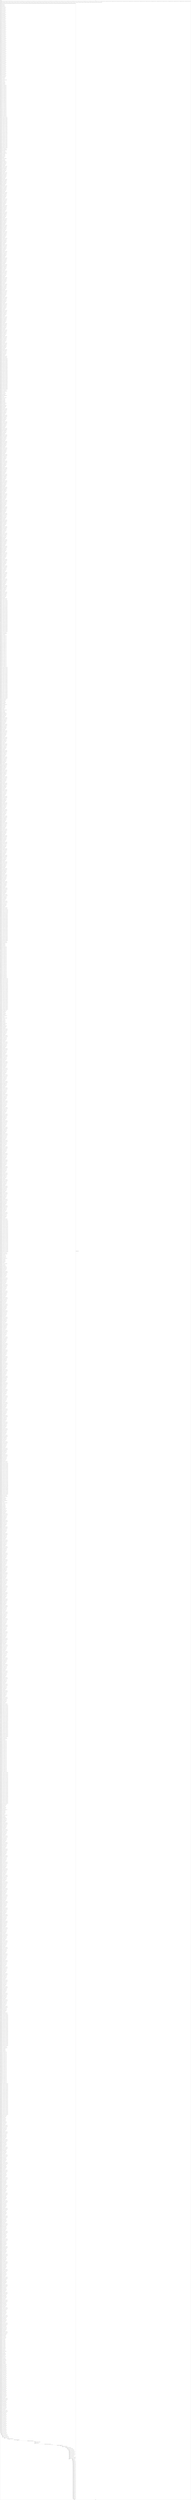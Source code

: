 digraph G {
label="Btor2XCFA";
subgraph cluster_0 {
label="main";
main_init[];
l1[];
l3[];
l4[];
l5[];
l6[];
l7[];
l8[];
l9[];
l10[];
l11[];
l12[];
l13[];
l14[];
l15[];
l16[];
l17[];
l18[];
l19[];
l20[];
l21[];
l22[];
l23[];
l24[];
l25[];
l26[];
l27[];
l28[];
l29[];
l30[];
l31[];
l32[];
l33[];
l34[];
l35[];
l36[];
l37[];
l38[];
l39[];
l40[];
l41[];
l42[];
l43[];
l44[];
l45[];
l46[];
l47[];
l48[];
l49[];
l50[];
l51[];
l52[];
l53[];
l54[];
l55[];
l56[];
l57[];
l58[];
l59[];
l60[];
l61[];
l62[];
l63[];
l64[];
l65[];
l66[];
l67[];
l68[];
l69[];
l70[];
l71[];
l72[];
l73[];
l74[];
l75[];
l76[];
l77[];
l78[];
l79[];
l80[];
l81[];
l82[];
l83[];
l84[];
l85[];
l86[];
l87[];
l88[];
l89[];
l90[];
l91[];
l92[];
l93[];
l94[];
l95[];
l96[];
l97[];
l98[];
l99[];
l100[];
l101[];
l102[];
l103[];
l104[];
l105[];
l106[];
l107[];
l108[];
l109[];
l110[];
l111[];
l112[];
l113[];
l114[];
l115[];
l116[];
l117[];
l118[];
l119[];
l120[];
l121[];
l122[];
l123[];
l124[];
l125[];
l126[];
l127[];
l128[];
l129[];
l130[];
l131[];
l132[];
l133[];
l134[];
l135[];
l136[];
l137[];
l138[];
l139[];
l140[];
l141[];
l142[];
l143[];
l144[];
l145[];
l146[];
l147[];
l148[];
l149[];
l150[];
l151[];
l152[];
l153[];
l154[];
l155[];
l156[];
l157[];
l158[];
l159[];
l160[];
l161[];
l162[];
l163[];
l164[];
l165[];
l166[];
l167[];
l168[];
l169[];
l170[];
l171[];
l172[];
l173[];
l174[];
l175[];
l176[];
l177[];
l178[];
l179[];
l180[];
l181[];
l182[];
l183[];
l184[];
l185[];
l186[];
l187[];
l188[];
l189[];
l190[];
l191[];
l192[];
l193[];
l194[];
l195[];
l196[];
l197[];
l198[];
l199[];
l200[];
l201[];
l202[];
l203[];
l204[];
l205[];
l206[];
l207[];
l208[];
l209[];
l210[];
l211[];
l212[];
l213[];
l214[];
l215[];
l216[];
l217[];
l218[];
l219[];
l220[];
l221[];
l222[];
l223[];
l224[];
l225[];
l226[];
l227[];
l228[];
l229[];
l230[];
l231[];
l232[];
l233[];
l234[];
l235[];
l236[];
l237[];
l238[];
l239[];
l240[];
l241[];
l242[];
l243[];
l244[];
l245[];
l246[];
l247[];
l248[];
l249[];
l250[];
l251[];
l252[];
l253[];
l254[];
l255[];
l256[];
l257[];
l258[];
l259[];
l260[];
l261[];
l262[];
l263[];
l264[];
l265[];
l266[];
l267[];
l268[];
l269[];
l270[];
l271[];
l272[];
l273[];
l274[];
l275[];
l276[];
l277[];
l278[];
l279[];
l280[];
l281[];
l282[];
l283[];
l284[];
l285[];
l286[];
l287[];
l288[];
l289[];
l290[];
l291[];
l292[];
l293[];
l294[];
l295[];
l296[];
l297[];
l298[];
l299[];
l300[];
l301[];
l302[];
l303[];
l304[];
l305[];
l306[];
l307[];
l308[];
l309[];
l310[];
l311[];
l312[];
l313[];
l314[];
l315[];
l316[];
l317[];
l318[];
l319[];
l320[];
l321[];
l322[];
l323[];
l324[];
l325[];
l326[];
l327[];
l328[];
l329[];
l330[];
l331[];
l332[];
l333[];
l334[];
l335[];
l336[];
l337[];
l338[];
l339[];
l340[];
l341[];
l342[];
l343[];
l344[];
l345[];
l346[];
l347[];
l348[];
l349[];
l350[];
l351[];
l352[];
l353[];
l354[];
l355[];
l356[];
l357[];
l358[];
l359[];
l360[];
l361[];
l362[];
l363[];
l364[];
l365[];
l366[];
l367[];
l368[];
l369[];
l370[];
l371[];
l372[];
l373[];
l374[];
l375[];
l376[];
l377[];
l378[];
l379[];
l380[];
l381[];
l382[];
l383[];
l384[];
l385[];
l386[];
l387[];
l388[];
l389[];
l390[];
l391[];
l392[];
l393[];
l394[];
l395[];
l396[];
l397[];
l398[];
l399[];
l400[];
l401[];
l402[];
l403[];
l404[];
l405[];
l406[];
l407[];
l408[];
l409[];
l410[];
l411[];
l412[];
l413[];
l414[];
l415[];
l416[];
l417[];
l418[];
l419[];
l420[];
l421[];
l422[];
l423[];
l424[];
l425[];
l426[];
l427[];
l428[];
l429[];
l430[];
l431[];
l432[];
l433[];
l434[];
l435[];
l436[];
l437[];
l438[];
l439[];
l440[];
l441[];
l442[];
l443[];
l444[];
l445[];
l446[];
l447[];
l448[];
l449[];
l450[];
l451[];
l452[];
l453[];
l454[];
l455[];
l456[];
l457[];
l458[];
l459[];
l460[];
l461[];
l462[];
l463[];
l464[];
l465[];
l466[];
l467[];
l468[];
l469[];
l470[];
l471[];
l472[];
l473[];
l474[];
l475[];
l476[];
l477[];
l478[];
l479[];
l480[];
l481[];
l482[];
l483[];
l484[];
l485[];
l486[];
l487[];
l488[];
l489[];
l490[];
l491[];
l492[];
l493[];
l494[];
l495[];
l496[];
l497[];
l498[];
l499[];
l500[];
l501[];
l502[];
l503[];
l504[];
l505[];
l506[];
l507[];
l508[];
l509[];
l510[];
l511[];
l512[];
l513[];
l514[];
l515[];
l516[];
l517[];
l518[];
l519[];
l520[];
l521[];
l522[];
l523[];
l524[];
l525[];
l526[];
l527[];
l528[];
l529[];
l530[];
l531[];
l532[];
l533[];
l534[];
l535[];
l536[];
l537[];
l538[];
l539[];
l540[];
l541[];
l542[];
l543[];
l544[];
l545[];
l546[];
l547[];
l548[];
l549[];
l550[];
l551[];
l552[];
l553[];
l554[];
l555[];
l556[];
l557[];
l558[];
l559[];
l560[];
l561[];
l562[];
l563[];
l564[];
l565[];
l566[];
l567[];
l568[];
l569[];
l570[];
l571[];
l572[];
l573[];
l574[];
l575[];
l576[];
l577[];
l578[];
l579[];
l580[];
l581[];
l582[];
l583[];
l584[];
l585[];
l586[];
l587[];
l588[];
l589[];
l590[];
l591[];
l592[];
l593[];
l594[];
l595[];
l596[];
l597[];
l598[];
l599[];
l600[];
l601[];
l602[];
l603[];
l604[];
l605[];
l606[];
l607[];
l608[];
l609[];
l610[];
l611[];
l612[];
l613[];
l614[];
l615[];
l616[];
l617[];
l618[];
l619[];
l620[];
l621[];
l622[];
l623[];
l624[];
l625[];
l626[];
l627[];
l628[];
l629[];
l630[];
l631[];
l632[];
l633[];
l634[];
l635[];
l636[];
l637[];
l638[];
l639[];
l640[];
l641[];
l642[];
l643[];
l644[];
l645[];
l646[];
l647[];
l648[];
l649[];
l650[];
l651[];
l652[];
l653[];
l654[];
l655[];
l656[];
l657[];
l658[];
l659[];
l660[];
l661[];
l662[];
l663[];
l664[];
l665[];
l666[];
l667[];
l668[];
l669[];
l670[];
l671[];
l672[];
l673[];
l674[];
l675[];
l676[];
l677[];
l678[];
l679[];
l680[];
l681[];
l682[];
l683[];
l684[];
l685[];
l686[];
l687[];
l688[];
l689[];
l690[];
l691[];
l692[];
l693[];
l694[];
l695[];
l696[];
l697[];
l698[];
l699[];
l700[];
l701[];
l702[];
l703[];
l704[];
l705[];
l706[];
l707[];
l708[];
l709[];
l710[];
l711[];
l712[];
l713[];
l714[];
l715[];
l716[];
l717[];
l718[];
l719[];
l720[];
l721[];
l722[];
l723[];
l724[];
l725[];
l726[];
l727[];
l728[];
l729[];
l730[];
l731[];
l732[];
l733[];
l734[];
l735[];
l736[];
l737[];
l738[];
l739[];
l740[];
l741[];
l742[];
l743[];
l744[];
l745[];
l746[];
l747[];
l748[];
l749[];
l750[];
l751[];
l752[];
l753[];
l754[];
l755[];
l756[];
l757[];
l758[];
l759[];
l760[];
l761[];
l762[];
l763[];
l764[];
l765[];
l766[];
l767[];
l768[];
l769[];
l770[];
l771[];
l772[];
l773[];
l774[];
l775[];
l776[];
l777[];
l778[];
l779[];
l780[];
l781[];
l782[];
l783[];
l784[];
l785[];
l786[];
l787[];
l788[];
l789[];
l790[];
l791[];
l792[];
l793[];
l794[];
l795[];
l796[];
l797[];
l798[];
l799[];
l800[];
l801[];
l802[];
l803[];
l804[];
l805[];
l806[];
l807[];
l808[];
l809[];
l810[];
l811[];
l812[];
l813[];
l814[];
l815[];
l816[];
l817[];
l818[];
l819[];
l820[];
l821[];
l822[];
l823[];
l824[];
l825[];
l826[];
l827[];
l828[];
l829[];
l830[];
l831[];
l832[];
l833[];
l834[];
l835[];
l836[];
l837[];
l838[];
l839[];
l840[];
l841[];
l842[];
l843[];
l844[];
l845[];
l846[];
l847[];
l848[];
l849[];
l850[];
l851[];
l852[];
l853[];
l854[];
l855[];
l856[];
l857[];
l858[];
l859[];
l860[];
l861[];
l862[];
l863[];
l864[];
l865[];
l866[];
l867[];
l868[];
l869[];
l870[];
l871[];
l872[];
l873[];
l874[];
l875[];
l876[];
l877[];
l878[];
l879[];
l880[];
l881[];
l882[];
l883[];
l884[];
l885[];
l886[];
l887[];
l888[];
l889[];
l890[];
l891[];
l892[];
l893[];
l894[];
l895[];
l896[];
l897[];
l898[];
l899[];
l900[];
l901[];
l902[];
l903[];
l904[];
l905[];
l906[];
l907[];
l908[];
l909[];
l910[];
l911[];
l912[];
l913[];
l914[];
l915[];
l916[];
l917[];
l918[];
l919[];
l920[];
l921[];
l922[];
l923[];
l924[];
l925[];
l926[];
l927[];
l928[];
l929[];
l930[];
l931[];
l932[];
l933[];
l934[];
l935[];
l936[];
l937[];
l938[];
l939[];
l940[];
l941[];
l942[];
l943[];
l944[];
l945[];
l946[];
l947[];
l948[];
l949[];
l950[];
l951[];
l952[];
l953[];
l954[];
l955[];
l956[];
l957[];
l958[];
l959[];
l960[];
l961[];
l962[];
l963[];
l964[];
l965[];
l966[];
l967[];
l968[];
l969[];
l970[];
l971[];
l972[];
l973[];
l974[];
l975[];
l976[];
l977[];
l978[];
l979[];
l980[];
l981[];
l982[];
l983[];
l984[];
l985[];
l986[];
l987[];
l988[];
l989[];
l990[];
l991[];
l992[];
l993[];
l994[];
l995[];
l996[];
l997[];
l998[];
l999[];
l1000[];
l1001[];
l1002[];
l1003[];
l1004[];
l1005[];
l1006[];
l1007[];
l1008[];
l1009[];
l1010[];
l1011[];
l1012[];
l1013[];
l1014[];
l1015[];
l1016[];
l1017[];
l1018[];
l1019[];
l1020[];
l1021[];
l1022[];
l1023[];
l1024[];
l1025[];
l1026[];
l1027[];
l1028[];
l1029[];
l1030[];
l1031[];
l1032[];
l1033[];
l1034[];
l1035[];
l1036[];
l1037[];
l1038[];
l1039[];
l1040[];
l1041[];
l1042[];
l1043[];
l1044[];
l1045[];
l1046[];
l1047[];
l1048[];
l1049[];
l1050[];
l1051[];
l1052[];
l1053[];
l1054[];
l1055[];
l1056[];
l1057[];
l1058[];
l1059[];
l1060[];
l1061[];
l1062[];
l1063[];
l1064[];
l1065[];
l1066[];
l1067[];
l1068[];
l1069[];
l1070[];
l1071[];
l1072[];
l1073[];
l1074[];
l1075[];
l1076[];
l1077[];
l1078[];
l1079[];
l1080[];
l1081[];
l1082[];
l1083[];
l1084[];
l1085[];
l1086[];
l1087[];
l1088[];
l1089[];
l1090[];
l1091[];
l1092[];
l1093[];
l1094[];
l1095[];
l1096[];
l1097[];
l1098[];
l1099[];
l1100[];
l1101[];
l1102[];
l1103[];
l1104[];
l1105[];
l1106[];
l1107[];
l1108[];
l1109[];
l1110[];
l1111[];
l1112[];
l1113[];
l1114[];
l1115[];
l1116[];
l1117[];
l1118[];
l1119[];
l1120[];
l1121[];
l1122[];
l1123[];
l1124[];
l1125[];
l1126[];
l1127[];
l1128[];
l1129[];
l1130[];
l1131[];
l1132[];
l1133[];
l1134[];
l1135[];
l1136[];
l1137[];
l1138[];
l1139[];
l1140[];
l1141[];
l1142[];
l1143[];
l1144[];
l1145[];
l1146[];
l1147[];
l1148[];
l1149[];
l1150[];
l1151[];
l1152[];
l1153[];
l1154[];
l1155[];
l1156[];
l1157[];
l1158[];
l1159[];
l1160[];
l1161[];
l1162[];
l1163[];
l1164[];
l1165[];
l1166[];
l1167[];
l1168[];
l1169[];
l1170[];
l1171[];
l1172[];
l1173[];
l1174[];
l1175[];
l1176[];
l1177[];
l1178[];
l1179[];
l1180[];
l1181[];
l1182[];
l1183[];
l1184[];
l1185[];
l1186[];
l1187[];
l1188[];
l1189[];
l1190[];
l1191[];
l1192[];
l1193[];
l1194[];
l1195[];
l1196[];
l1197[];
l1198[];
l1199[];
l1200[];
l1201[];
l1202[];
l1203[];
l1204[];
l1205[];
l1206[];
l1207[];
l1208[];
l1209[];
l1210[];
l1211[];
l1212[];
l1213[];
l1214[];
l1215[];
l1216[];
l1217[];
l1218[];
l1219[];
l1220[];
l1221[];
l1222[];
l1223[];
l1224[];
l1225[];
l1226[];
l1227[];
l1228[];
l1229[];
l1230[];
l1231[];
l1232[];
l1233[];
l1234[];
l1235[];
l1236[];
l1237[];
l1238[];
l1239[];
l1240[];
l1241[];
l1242[];
l1243[];
l1244[];
l1245[];
l1246[];
l1247[];
l1248[];
l1249[];
l1250[];
l1251[];
l1252[];
l1253[];
l1254[];
l1255[];
l1256[];
l1257[];
l1258[];
l1259[];
l1260[];
l1261[];
l1262[];
l1263[];
l1264[];
l1265[];
l1266[];
l1267[];
l1268[];
l1269[];
l1270[];
l1271[];
l1272[];
l1273[];
l1274[];
l1275[];
l1276[];
l1277[];
l1278[];
l1279[];
l1280[];
l1281[];
l1282[];
l1283[];
l1284[];
l1285[];
l1286[];
l1287[];
l1288[];
l1289[];
l1290[];
l1291[];
l1292[];
l1293[];
l1294[];
l1295[];
l1296[];
l1297[];
l1298[];
l1299[];
l1300[];
l1301[];
l1302[];
l1303[];
l1304[];
l1305[];
l1306[];
l1307[];
l1308[];
l1309[];
l1310[];
l1311[];
l1312[];
l1313[];
l1314[];
l1315[];
l1316[];
l1317[];
l1318[];
l1319[];
l1320[];
l1321[];
l1322[];
l1323[];
l1324[];
l1325[];
l1326[];
l1327[];
l1328[];
l1329[];
l1330[];
l1331[];
l1332[];
l1333[];
l1334[];
l1335[];
l1336[];
l1337[];
l1338[];
l1339[];
l1340[];
l1341[];
l1342[];
l1343[];
l1344[];
l1345[];
l1346[];
l1347[];
l1348[];
l1349[];
l1350[];
l1351[];
l1352[];
l1353[];
l1354[];
l1355[];
l1356[];
l1357[];
l1358[];
l1359[];
l1360[];
l1361[];
l1362[];
l1363[];
l1364[];
l1365[];
l1366[];
l1367[];
l1368[];
l1369[];
l1370[];
l1371[];
l1372[];
l1373[];
l1374[];
l1375[];
l1376[];
l1377[];
l1378[];
l1379[];
l1380[];
l1381[];
l1382[];
l1383[];
l1384[];
l1385[];
l1386[];
l1387[];
l1388[];
l1389[];
l1390[];
l1391[];
l1392[];
l1393[];
l1394[];
l1395[];
l1396[];
l1397[];
l1398[];
l1399[];
l1400[];
l1401[];
l1402[];
l1403[];
l1404[];
l1405[];
l1406[];
l1407[];
l1408[];
l1409[];
l1410[];
l1411[];
l1412[];
l1413[];
l1414[];
l1415[];
l1416[];
l1417[];
l1418[];
l1419[];
l1420[];
l1421[];
l1422[];
l1423[];
l1424[];
l1425[];
l1426[];
l1427[];
l1428[];
l1429[];
l1430[];
l1431[];
l1432[];
l1433[];
l1434[];
l1435[];
l1436[];
l1437[];
l1438[];
l1439[];
l1440[];
l1441[];
l1442[];
l1443[];
l1444[];
l1445[];
l1446[];
l1447[];
l1448[];
l1449[];
l1450[];
l1451[];
l1452[];
l1453[];
l1454[];
l1455[];
l1456[];
l1457[];
l1458[];
l1459[];
l1460[];
l1461[];
l1462[];
l1463[];
l1464[];
l1465[];
l1466[];
l1467[];
l1468[];
l1469[];
l1470[];
l1471[];
l1472[];
l1473[];
l1474[];
l1475[];
l1476[];
l1477[];
l1478[];
l1479[];
l1480[];
l1481[];
l1482[];
l1483[];
l1484[];
l1485[];
l1486[];
l1487[];
l1488[];
l1489[];
l1490[];
l1491[];
l1492[];
l1493[];
l1494[];
l1495[];
l1496[];
l1497[];
l1498[];
l1499[];
l1500[];
l1501[];
l1502[];
l1503[];
l1504[];
l1505[];
l1506[];
l1507[];
l1508[];
l1509[];
l1510[];
l1511[];
l1512[];
l1513[];
l1514[];
l1515[];
l1516[];
l1517[];
l1518[];
l1519[];
l1520[];
l1521[];
l1522[];
l1523[];
l1524[];
l1525[];
l1526[];
l1527[];
l1528[];
l1529[];
l1530[];
l1531[];
l1532[];
l1533[];
l1534[];
l1535[];
l1536[];
l1537[];
l1538[];
l1539[];
l1540[];
l1541[];
l1542[];
l1543[];
l1544[];
l1545[];
l1546[];
l1547[];
l1548[];
l1549[];
l1550[];
l1551[];
l1552[];
l1553[];
l1554[];
l1555[];
l1556[];
l1557[];
l1558[];
l1559[];
l1560[];
l1561[];
l1562[];
l1563[];
l1564[];
l1565[];
l1566[];
l1567[];
l1568[];
l1569[];
l1570[];
l1571[];
l1572[];
l1573[];
l1574[];
l1575[];
l1576[];
l1577[];
l1578[];
l1579[];
l1580[];
l1581[];
l1582[];
l1583[];
l1584[];
l1585[];
l1586[];
l1587[];
l1588[];
l1589[];
l1590[];
l1591[];
l1592[];
l1593[];
l1594[];
l1595[];
l1596[];
l1597[];
l1598[];
l1599[];
l1600[];
l1601[];
l1602[];
l1603[];
l1604[];
l1605[];
l1606[];
l1607[];
l1608[];
l1609[];
l1610[];
l1611[];
l1612[];
l1613[];
l1614[];
l1615[];
l1616[];
l1617[];
l1618[];
l1619[];
l1620[];
l1621[];
l1622[];
l1623[];
l1624[];
l1625[];
l1626[];
l1627[];
l1628[];
l1629[];
l1630[];
l1631[];
l1632[];
l1633[];
l1634[];
l1635[];
l1636[];
l1637[];
l1638[];
l1639[];
l1640[];
l1641[];
l1642[];
l1643[];
l1644[];
l1645[];
l1646[];
l1647[];
l1648[];
l1649[];
l1650[];
l1651[];
l1652[];
l1653[];
l1654[];
l1655[];
l1656[];
l1657[];
l1658[];
l1659[];
l1660[];
l1661[];
l1662[];
l1663[];
l1664[];
l1665[];
l1666[];
l1667[];
l1668[];
l1669[];
l1670[];
l1671[];
l1672[];
l1673[];
l1674[];
l1675[];
l1676[];
l1677[];
l1678[];
l1679[];
l1680[];
l1681[];
l1682[];
l1683[];
l1684[];
l1685[];
l1686[];
l1687[];
l1688[];
l1689[];
l1690[];
l1691[];
l1692[];
l1693[];
l1694[];
l1695[];
l1696[];
l1697[];
l1698[];
l1699[];
l1700[];
l1701[];
l1702[];
l1703[];
l1704[];
l1705[];
l1706[];
l1707[];
l1708[];
l1709[];
l1710[];
l1711[];
l1712[];
l1713[];
l1714[];
l1715[];
l1716[];
l1717[];
l1718[];
l1719[];
l1720[];
l1721[];
l1722[];
l1723[];
l1724[];
l1725[];
l1726[];
l1727[];
l1728[];
l1729[];
l1730[];
l1731[];
l1732[];
l1733[];
l1734[];
l1735[];
l1736[];
l1737[];
l1738[];
l1739[];
l1740[];
l1741[];
l1742[];
l1743[];
l1744[];
l1745[];
l1746[];
l1747[];
l1748[];
l1749[];
l1750[];
l1751[];
l1752[];
l1753[];
l1754[];
l1755[];
l1756[];
l1757[];
l1758[];
l1759[];
l1760[];
l1761[];
l1762[];
l1763[];
l1764[];
l1765[];
l1766[];
l1767[];
l1768[];
l1769[];
l1770[];
l1771[];
l1772[];
l1773[];
l1774[];
l1775[];
l1776[];
l1777[];
l1778[];
l1779[];
l1780[];
l1781[];
l1782[];
l1783[];
l1784[];
l1785[];
l1786[];
l1787[];
l1788[];
l1789[];
l1790[];
l1791[];
l1792[];
l1793[];
l1794[];
l1795[];
l1796[];
l1797[];
l1798[];
l1799[];
l1800[];
l1801[];
l1802[];
l1803[];
l1804[];
l1805[];
l1806[];
l1807[];
l1808[];
l1809[];
l1810[];
l1811[];
l1812[];
l1813[];
l1814[];
l1815[];
l1816[];
l1817[];
l1818[];
l1819[];
l1820[];
l1821[];
l1822[];
l1823[];
l1824[];
l1825[];
l1826[];
l1827[];
l1828[];
l1829[];
l1830[];
l1831[];
l1832[];
l1833[];
l1834[];
l1835[];
l1836[];
l1837[];
l1838[];
l1839[];
l1840[];
l1841[];
l1842[];
l1843[];
l1844[];
l1845[];
l1846[];
l1847[];
l1848[];
l1849[];
l1850[];
l1851[];
l1852[];
l1853[];
l1854[];
l1855[];
l1856[];
l1857[];
l1858[];
l1859[];
l1860[];
l1861[];
l1862[];
l1863[];
l1864[];
l1865[];
l1866[];
l1867[];
l1868[];
l1869[];
l1870[];
l1871[];
l1872[];
l1873[];
l1874[];
l1875[];
l1876[];
l1877[];
l1878[];
l1879[];
l1880[];
l1881[];
l1882[];
l1883[];
l1884[];
l1885[];
l1886[];
l1887[];
l1888[];
l1889[];
l1890[];
l1891[];
l1892[];
l1893[];
l1894[];
l1895[];
l1896[];
l1897[];
l1898[];
l1899[];
l1900[];
l1901[];
l1902[];
l1903[];
l1904[];
l1905[];
l1906[];
l1907[];
l1908[];
l1909[];
l1910[];
l1911[];
l1912[];
l1913[];
l1914[];
l1915[];
l1916[];
l1917[];
l1918[];
l1919[];
l1920[];
l1921[];
l1922[];
l1923[];
l1924[];
l1925[];
l1926[];
l1927[];
l1928[];
l1929[];
l1930[];
l1931[];
l1932[];
l1933[];
l1934[];
l1935[];
l1936[];
l1937[];
l1938[];
l1939[];
l1940[];
l1941[];
l1942[];
l1943[];
l1944[];
l1945[];
l1946[];
l1947[];
l1948[];
l1949[];
l1950[];
l1951[];
l1952[];
l1953[];
l1954[];
l1955[];
l1956[];
l1957[];
l1958[];
l1959[];
l1960[];
l1961[];
l1962[];
l1963[];
l1964[];
l1965[];
l1966[];
l1967[];
l1968[];
l1969[];
l1970[];
l1971[];
l1972[];
l1973[];
l1974[];
l1975[];
l1976[];
l1977[];
l1978[];
l1979[];
l1980[];
l1981[];
l1982[];
l1983[];
l1984[];
l1985[];
l1986[];
l1987[];
l1988[];
l1989[];
l1990[];
l1991[];
l1992[];
l1993[];
l1994[];
l1995[];
l1996[];
l1997[];
l1998[];
l1999[];
l2000[];
l2001[];
l2002[];
l2003[];
l2004[];
l2005[];
l2006[];
l2007[];
l2008[];
l2009[];
l2010[];
l2011[];
l2012[];
l2013[];
l2014[];
l2015[];
l2016[];
l2017[];
l2018[];
l2019[];
l2020[];
l2021[];
l2022[];
l2023[];
l2024[];
l2025[];
l2026[];
l2027[];
l2028[];
l2029[];
l2030[];
l2031[];
l2032[];
l2033[];
l2034[];
l2035[];
l2036[];
l2037[];
l2038[];
l2039[];
l2040[];
l2041[];
l2042[];
l2043[];
l2044[];
l2045[];
l2046[];
l2047[];
l2048[];
l2049[];
l2050[];
l2051[];
l2052[];
l2053[];
l2054[];
l2055[];
l2056[];
l2057[];
l2058[];
l2059[];
l2060[];
l2061[];
l2062[];
l2063[];
l2064[];
l2065[];
l2066[];
l2067[];
l2068[];
l2069[];
l2070[];
l2071[];
l2072[];
l2073[];
l2074[];
l2075[];
l2076[];
l2077[];
l2078[];
l2079[];
l2080[];
l2081[];
l2082[];
l2083[];
l2084[];
l2085[];
l2086[];
l2087[];
l2088[];
l2089[];
l2090[];
l2091[];
l2092[];
l2093[];
l2094[];
l2095[];
l2096[];
l2097[];
l2098[];
l2099[];
l2100[];
l2101[];
l2102[];
l2103[];
l2104[];
l2105[];
l2106[];
l2107[];
l2108[];
l2109[];
l2110[];
l2111[];
l2112[];
l2113[];
l2114[];
l2115[];
l2116[];
l2117[];
l2118[];
l2119[];
l2120[];
l2121[];
l2122[];
l2123[];
l2124[];
l2125[];
l2126[];
l2127[];
l2128[];
l2129[];
l2130[];
l2131[];
l2132[];
l2133[];
l2134[];
l2135[];
l2136[];
l2137[];
l2138[];
l2139[];
l2140[];
l2141[];
l2142[];
l2143[];
l2144[];
l2145[];
l2146[];
l2147[];
l2148[];
l2149[];
l2150[];
l2151[];
l2152[];
l2153[];
l2154[];
l2155[];
l2156[];
l2157[];
l2158[];
l2159[];
l2160[];
l2161[];
l2162[];
l2163[];
l2164[];
l2165[];
l2166[];
l2167[];
l2168[];
l2169[];
l2170[];
l2171[];
l2172[];
l2173[];
l2174[];
l2175[];
l2176[];
l2177[];
l2178[];
l2179[];
l2180[];
l2181[];
l2182[];
l2183[];
l2184[];
l2185[];
l2186[];
l2187[];
l2188[];
l2189[];
l2190[];
l2191[];
l2192[];
l2193[];
l2194[];
l2195[];
l2196[];
l2197[];
l2198[];
l2199[];
l2200[];
l2201[];
l2202[];
l2203[];
l2204[];
l2205[];
l2206[];
l2207[];
l2208[];
l2209[];
l2210[];
l2211[];
l2212[];
l2213[];
l2214[];
l2215[];
l2216[];
l2217[];
l2218[];
l2219[];
l2220[];
l2221[];
l2222[];
l2223[];
l2224[];
l2225[];
l2226[];
l2227[];
l2228[];
l2229[];
l2230[];
l2231[];
l2232[];
l2233[];
l2234[];
l2235[];
l2236[];
l2237[];
l2238[];
l2239[];
l2240[];
l2241[];
l2242[];
l2243[];
l2244[];
l2245[];
l2246[];
l2247[];
l2248[];
l2249[];
l2250[];
l2251[];
main_error[];
l2252[];
l2253[];
l2254[];
l2255[];
l2256[];
l2257[];
l2258[];
l2259[];
l2260[];
l2261[];
l2262[];
l2263[];
l2264[];
l2265[];
l2266[];
l2267[];
l2268[];
l2269[];
l2270[];
l2271[];
l2272[];
l2273[];
l2274[];
l2275[];
l2276[];
l2277[];
l2278[];
l2279[];
l2280[];
l2281[];
l2282[];
l2283[];
l2284[];
l2285[];
l2286[];
l2287[];
l2288[];
l2289[];
main_init -> l1 [label="[(assign const_5 #b00000000),(assign const_70 #b0),(assign const_86 #b00000001),(assign const_115 #b00000000),(assign const_118 #b00000010),(assign const_227 #b1),(assign const_230 #b000000000000000000000000),(assign const_232 #b00000000000000000000000000000000),(assign const_234 #b00000000000000000000000000000110),(assign const_238 #b00000000000000000000000000000001),(assign const_242 #b00000000000000000000000000000010),(assign const_244 #b00000000000000000000000000000011),(assign const_246 #b00000000000000000000000000000100),(assign const_248 #b00000000000000000000000000000101),(assign const_251 #b00000000000000000000000000000111),(assign const_253 #b00000000000000000000000000001000),(assign const_255 #b00000000000000000000000000001001),(assign const_257 #b00000000000000000000000000001010),(assign const_259 #b00000000000000000000000000001011),(assign const_261 #b00000000000000000000000000001100),(assign const_263 #b00000000000000000000000000001101),(assign const_265 #b00000000000000000000000000001110),(assign const_267 #b00000000000000000000000000001111),(assign const_269 #b00000000000000000000000000010000),(assign const_271 #b00000000000000000000000000010001),(assign const_273 #b00000000000000000000000000010010),(assign const_275 #b00000000000000000000000000010011),(assign const_277 #b00000000000000000000000000010100),(assign const_279 #b00000000000000000000000000010101),(assign const_281 #b00000000000000000000000000010110),(assign const_283 #b00000000000000000000000000010111),(assign const_285 #b00000000000000000000000000011000),(assign const_287 #b00000000000000000000000000011001),(assign const_289 #b00000000000000000000000000011010),(assign const_291 #b00000000000000000000000000011011),(assign const_293 #b00000000000000000000000000011100),(assign const_511 #b00000000000000000000000000011101)] "];
l3 -> l4 [label="[(havoc input_155),(havoc input_157),(havoc input_159),(havoc input_161),(havoc input_163),(havoc input_165),(havoc input_167),(havoc input_169),(havoc input_171),(havoc input_173),(havoc input_175),(havoc input_177),(havoc input_179),(havoc input_181),(havoc input_183),(havoc input_185),(havoc input_187),(havoc input_189),(havoc input_191),(havoc input_193),(havoc input_195),(havoc input_197),(havoc input_199),(havoc input_201),(havoc input_203),(havoc input_205),(havoc input_207),(havoc input_209),(havoc input_211),(havoc input_213),(havoc input_215),(havoc input_217),(havoc input_219),(havoc input_221),(havoc input_223),(havoc input_225),(havoc input_229),(havoc input_328),(havoc input_552),(havoc input_836),(havoc input_1122),(havoc input_1345),(havoc input_1568),(havoc input_1852),(havoc input_2138)] "];
l4 -> l5 [label="[(assign binary_83 (bvand state_71 state_73))] "];
l5 -> l6 [label="[(assign binary_84 (bvand binary_83 state_75))] "];
l6 -> l7 [label="[(assign binary_85 (bvand binary_84 (bvnot state_77)))] "];
l7 -> l8 [label="[(assign comparison_87 (ite (= const_86 state_6) #b1 #b0))] "];
l8 -> l9 [label="[(assign binary_88 (bvand binary_85 comparison_87))] "];
l9 -> l10 [label="[(assign comparison_89 (ite (= const_86 state_8) #b1 #b0))] "];
l10 -> l11 [label="[(assign binary_90 (bvand binary_88 comparison_89))] "];
l11 -> l12 [label="[(assign comparison_91 (ite (= const_86 state_10) #b1 #b0))] "];
l12 -> l13 [label="[(assign binary_92 (bvand binary_90 comparison_91))] "];
l13 -> l14 [label="[(assign comparison_93 (ite (= const_86 state_12) #b1 #b0))] "];
l14 -> l15 [label="[(assign binary_94 (bvand binary_92 comparison_93))] "];
l15 -> l16 [label="[(assign comparison_95 (ite (= const_86 state_14) #b1 #b0))] "];
l16 -> l17 [label="[(assign binary_96 (bvand binary_94 comparison_95))] "];
l17 -> l18 [label="[(assign comparison_97 (ite (= const_86 state_16) #b1 #b0))] "];
l18 -> l19 [label="[(assign binary_98 (bvand binary_96 comparison_97))] "];
l19 -> l20 [label="[(assign comparison_99 (ite (= const_86 state_18) #b1 #b0))] "];
l20 -> l21 [label="[(assign binary_100 (bvand binary_98 comparison_99))] "];
l21 -> l22 [label="[(assign comparison_101 (ite (= const_86 state_20) #b1 #b0))] "];
l22 -> l23 [label="[(assign binary_102 (bvand binary_100 comparison_101))] "];
l23 -> l24 [label="[(assign comparison_103 (ite (= const_86 state_22) #b1 #b0))] "];
l24 -> l25 [label="[(assign binary_104 (bvand binary_102 comparison_103))] "];
l25 -> l26 [label="[(assign comparison_105 (ite (= const_86 state_24) #b1 #b0))] "];
l26 -> l27 [label="[(assign binary_106 (bvand binary_104 comparison_105))] "];
l27 -> l28 [label="[(assign comparison_107 (ite (= const_86 state_26) #b1 #b0))] "];
l28 -> l29 [label="[(assign binary_108 (bvand binary_106 comparison_107))] "];
l29 -> l30 [label="[(assign comparison_109 (ite (= const_86 state_28) #b1 #b0))] "];
l30 -> l31 [label="[(assign binary_110 (bvand binary_108 comparison_109))] "];
l31 -> l32 [label="[(assign comparison_111 (ite (= const_86 state_30) #b1 #b0))] "];
l32 -> l33 [label="[(assign binary_112 (bvand binary_110 comparison_111))] "];
l33 -> l34 [label="[(assign comparison_113 (ite (= const_86 state_32) #b1 #b0))] "];
l34 -> l35 [label="[(assign binary_114 (bvand binary_112 comparison_113))] "];
l35 -> l36 [label="[(assign comparison_116 (ite (= const_115 state_34) #b1 #b0))] "];
l36 -> l37 [label="[(assign binary_117 (bvand binary_114 comparison_116))] "];
l37 -> l38 [label="[(assign comparison_119 (ite (= const_118 state_36) #b1 #b0))] "];
l38 -> l39 [label="[(assign binary_120 (bvand binary_117 comparison_119))] "];
l39 -> l40 [label="[(assign comparison_121 (ite (= const_118 state_38) #b1 #b0))] "];
l40 -> l41 [label="[(assign binary_122 (bvand binary_120 comparison_121))] "];
l41 -> l42 [label="[(assign comparison_123 (ite (= const_118 state_40) #b1 #b0))] "];
l42 -> l43 [label="[(assign binary_124 (bvand binary_122 comparison_123))] "];
l43 -> l44 [label="[(assign comparison_125 (ite (= const_118 state_42) #b1 #b0))] "];
l44 -> l45 [label="[(assign binary_126 (bvand binary_124 comparison_125))] "];
l45 -> l46 [label="[(assign comparison_127 (ite (= const_118 state_44) #b1 #b0))] "];
l46 -> l47 [label="[(assign binary_128 (bvand binary_126 comparison_127))] "];
l47 -> l48 [label="[(assign comparison_129 (ite (= const_118 state_46) #b1 #b0))] "];
l48 -> l49 [label="[(assign binary_130 (bvand binary_128 comparison_129))] "];
l49 -> l50 [label="[(assign comparison_131 (ite (= const_118 state_48) #b1 #b0))] "];
l50 -> l51 [label="[(assign binary_132 (bvand binary_130 comparison_131))] "];
l51 -> l52 [label="[(assign comparison_133 (ite (= const_118 state_50) #b1 #b0))] "];
l52 -> l53 [label="[(assign binary_134 (bvand binary_132 comparison_133))] "];
l53 -> l54 [label="[(assign comparison_135 (ite (= const_118 state_52) #b1 #b0))] "];
l54 -> l55 [label="[(assign binary_136 (bvand binary_134 comparison_135))] "];
l55 -> l56 [label="[(assign comparison_137 (ite (= const_118 state_54) #b1 #b0))] "];
l56 -> l57 [label="[(assign binary_138 (bvand binary_136 comparison_137))] "];
l57 -> l58 [label="[(assign comparison_139 (ite (= const_118 state_56) #b1 #b0))] "];
l58 -> l59 [label="[(assign binary_140 (bvand binary_138 comparison_139))] "];
l59 -> l60 [label="[(assign comparison_141 (ite (= const_118 state_58) #b1 #b0))] "];
l60 -> l61 [label="[(assign binary_142 (bvand binary_140 comparison_141))] "];
l61 -> l62 [label="[(assign comparison_143 (ite (= const_118 state_60) #b1 #b0))] "];
l62 -> l63 [label="[(assign binary_144 (bvand binary_142 comparison_143))] "];
l63 -> l64 [label="[(assign comparison_145 (ite (= const_118 state_62) #b1 #b0))] "];
l64 -> l65 [label="[(assign binary_146 (bvand binary_144 comparison_145))] "];
l65 -> l66 [label="[(assign comparison_147 (ite (= const_115 state_64) #b1 #b0))] "];
l66 -> l67 [label="[(assign binary_148 (bvand binary_146 comparison_147))] "];
l67 -> l68 [label="[(assign comparison_149 (ite (= const_118 state_66) #b1 #b0))] "];
l68 -> l69 [label="[(assign binary_150 (bvand binary_148 comparison_149))] "];
l69 -> l70 [label="[(assign comparison_151 (ite (= const_118 state_68) #b1 #b0))] "];
l70 -> l71 [label="[(assign binary_152 (bvand binary_150 comparison_151))] "];
l71 -> l72 [label="[(assign binary_153 (bvand state_81 binary_152))] "];
l72 -> l73 [label="[(assign binary_231 (++ const_230 input_215))] "];
l73 -> l74 [label="[(assign comparison_233 (ite (bvule binary_231 const_232) #b1 #b0))] "];
l74 -> l75 [label="[(assign binary_235 (++ const_230 input_217))] "];
l75 -> l76 [label="[(assign binary_236 (bvmul const_234 binary_235))] "];
l76 -> l77 [label="[(assign binary_237 (bvadd binary_231 binary_236))] "];
l77 -> l78 [label="[(assign binary_239 (bvsub binary_237 const_238))] "];
l78 -> l79 [label="[(assign comparison_240 (ite (= const_232 binary_239) #b1 #b0))] "];
l79 -> l80 [label="[(assign comparison_241 (ite (= const_238 binary_239) #b1 #b0))] "];
l80 -> l81 [label="[(assign comparison_243 (ite (= const_242 binary_239) #b1 #b0))] "];
l81 -> l82 [label="[(assign comparison_245 (ite (= const_244 binary_239) #b1 #b0))] "];
l82 -> l83 [label="[(assign comparison_247 (ite (= const_246 binary_239) #b1 #b0))] "];
l83 -> l84 [label="[(assign comparison_249 (ite (= const_248 binary_239) #b1 #b0))] "];
l84 -> l85 [label="[(assign comparison_250 (ite (= const_234 binary_239) #b1 #b0))] "];
l85 -> l86 [label="[(assign comparison_252 (ite (= const_251 binary_239) #b1 #b0))] "];
l86 -> l87 [label="[(assign comparison_254 (ite (= const_253 binary_239) #b1 #b0))] "];
l87 -> l88 [label="[(assign comparison_256 (ite (= const_255 binary_239) #b1 #b0))] "];
l88 -> l89 [label="[(assign comparison_258 (ite (= const_257 binary_239) #b1 #b0))] "];
l89 -> l90 [label="[(assign comparison_260 (ite (= const_259 binary_239) #b1 #b0))] "];
l90 -> l91 [label="[(assign comparison_262 (ite (= const_261 binary_239) #b1 #b0))] "];
l91 -> l92 [label="[(assign comparison_264 (ite (= const_263 binary_239) #b1 #b0))] "];
l92 -> l93 [label="[(assign comparison_266 (ite (= const_265 binary_239) #b1 #b0))] "];
l93 -> l94 [label="[(assign comparison_268 (ite (= const_267 binary_239) #b1 #b0))] "];
l94 -> l95 [label="[(assign comparison_270 (ite (= const_269 binary_239) #b1 #b0))] "];
l95 -> l96 [label="[(assign comparison_272 (ite (= const_271 binary_239) #b1 #b0))] "];
l96 -> l97 [label="[(assign comparison_274 (ite (= const_273 binary_239) #b1 #b0))] "];
l97 -> l98 [label="[(assign comparison_276 (ite (= const_275 binary_239) #b1 #b0))] "];
l98 -> l99 [label="[(assign comparison_278 (ite (= const_277 binary_239) #b1 #b0))] "];
l99 -> l100 [label="[(assign comparison_280 (ite (= const_279 binary_239) #b1 #b0))] "];
l100 -> l101 [label="[(assign comparison_282 (ite (= const_281 binary_239) #b1 #b0))] "];
l101 -> l102 [label="[(assign comparison_284 (ite (= const_283 binary_239) #b1 #b0))] "];
l102 -> l103 [label="[(assign comparison_286 (ite (= const_285 binary_239) #b1 #b0))] "];
l103 -> l104 [label="[(assign comparison_288 (ite (= const_287 binary_239) #b1 #b0))] "];
l104 -> l105 [label="[(assign comparison_290 (ite (= const_289 binary_239) #b1 #b0))] "];
l105 -> l106 [label="[(assign comparison_292 (ite (= const_291 binary_239) #b1 #b0))] "];
l106 -> l107 [label="[(assign comparison_294 (ite (= const_293 binary_239) #b1 #b0))] "];
l107 -> l108 [label="[(assign ternary_295 (ite (= comparison_294 #b1) input_211 input_213))] "];
l108 -> l109 [label="[(assign ternary_296 (ite (= comparison_292 #b1) input_209 ternary_295))] "];
l109 -> l110 [label="[(assign ternary_297 (ite (= comparison_290 #b1) input_207 ternary_296))] "];
l110 -> l111 [label="[(assign ternary_298 (ite (= comparison_288 #b1) input_205 ternary_297))] "];
l111 -> l112 [label="[(assign ternary_299 (ite (= comparison_286 #b1) input_203 ternary_298))] "];
l112 -> l113 [label="[(assign ternary_300 (ite (= comparison_284 #b1) input_201 ternary_299))] "];
l113 -> l114 [label="[(assign ternary_301 (ite (= comparison_282 #b1) input_199 ternary_300))] "];
l114 -> l115 [label="[(assign ternary_302 (ite (= comparison_280 #b1) input_197 ternary_301))] "];
l115 -> l116 [label="[(assign ternary_303 (ite (= comparison_278 #b1) input_195 ternary_302))] "];
l116 -> l117 [label="[(assign ternary_304 (ite (= comparison_276 #b1) input_193 ternary_303))] "];
l117 -> l118 [label="[(assign ternary_305 (ite (= comparison_274 #b1) input_191 ternary_304))] "];
l118 -> l119 [label="[(assign ternary_306 (ite (= comparison_272 #b1) input_189 ternary_305))] "];
l119 -> l120 [label="[(assign ternary_307 (ite (= comparison_270 #b1) input_187 ternary_306))] "];
l120 -> l121 [label="[(assign ternary_308 (ite (= comparison_268 #b1) input_185 ternary_307))] "];
l121 -> l122 [label="[(assign ternary_309 (ite (= comparison_266 #b1) input_183 ternary_308))] "];
l122 -> l123 [label="[(assign ternary_310 (ite (= comparison_264 #b1) input_181 ternary_309))] "];
l123 -> l124 [label="[(assign ternary_311 (ite (= comparison_262 #b1) input_179 ternary_310))] "];
l124 -> l125 [label="[(assign ternary_312 (ite (= comparison_260 #b1) input_177 ternary_311))] "];
l125 -> l126 [label="[(assign ternary_313 (ite (= comparison_258 #b1) input_175 ternary_312))] "];
l126 -> l127 [label="[(assign ternary_314 (ite (= comparison_256 #b1) input_173 ternary_313))] "];
l127 -> l128 [label="[(assign ternary_315 (ite (= comparison_254 #b1) input_171 ternary_314))] "];
l128 -> l129 [label="[(assign ternary_316 (ite (= comparison_252 #b1) input_169 ternary_315))] "];
l129 -> l130 [label="[(assign ternary_317 (ite (= comparison_250 #b1) input_167 ternary_316))] "];
l130 -> l131 [label="[(assign ternary_318 (ite (= comparison_249 #b1) input_165 ternary_317))] "];
l131 -> l132 [label="[(assign ternary_319 (ite (= comparison_247 #b1) input_163 ternary_318))] "];
l132 -> l133 [label="[(assign ternary_320 (ite (= comparison_245 #b1) input_161 ternary_319))] "];
l133 -> l134 [label="[(assign ternary_321 (ite (= comparison_243 #b1) input_159 ternary_320))] "];
l134 -> l135 [label="[(assign ternary_322 (ite (= comparison_241 #b1) input_157 ternary_321))] "];
l135 -> l136 [label="[(assign ternary_323 (ite (= comparison_240 #b1) input_155 ternary_322))] "];
l136 -> l137 [label="[(assign comparison_324 (ite (= const_86 ternary_323) #b1 #b0))] "];
l137 -> l138 [label="[(assign binary_325 (bvand (bvnot comparison_233) comparison_324))] "];
l138 -> l139 [label="[(assign binary_326 (bvand input_219 binary_325))] "];
l139 -> l140 [label="[(assign binary_327 (bvor (bvnot input_229) binary_326))] "];
l140 -> l141 [label="[(assign comparison_329 (ite (bvule binary_235 const_232) #b1 #b0))] "];
l141 -> l142 [label="[(assign binary_330 (bvsub binary_235 const_238))] "];
l142 -> l143 [label="[(assign binary_331 (bvmul const_234 binary_330))] "];
l143 -> l144 [label="[(assign binary_332 (bvsub binary_231 const_238))] "];
l144 -> l145 [label="[(assign slice_333 (extract binary_332 0 8))] "];
l145 -> l146 [label="[(assign ternary_334 (ite (= input_229 #b1) slice_333 input_215))] "];
l146 -> l147 [label="[(assign binary_335 (++ const_230 ternary_334))] "];
l147 -> l148 [label="[(assign binary_336 (bvadd binary_331 binary_335))] "];
l148 -> l149 [label="[(assign comparison_337 (ite (= const_232 binary_336) #b1 #b0))] "];
l149 -> l150 [label="[(assign comparison_338 (ite (= const_232 binary_237) #b1 #b0))] "];
l150 -> l151 [label="[(assign binary_339 (bvor comparison_240 comparison_338))] "];
l151 -> l152 [label="[(assign binary_340 (bvand input_229 binary_339))] "];
l152 -> l153 [label="[(assign ternary_341 (ite (= comparison_240 #b1) const_115 const_86))] "];
l153 -> l154 [label="[(assign ternary_342 (ite (= binary_340 #b1) ternary_341 input_155))] "];
l154 -> l155 [label="[(assign comparison_343 (ite (= const_238 binary_336) #b1 #b0))] "];
l155 -> l156 [label="[(assign comparison_344 (ite (= const_238 binary_237) #b1 #b0))] "];
l156 -> l157 [label="[(assign binary_345 (bvor comparison_241 comparison_344))] "];
l157 -> l158 [label="[(assign binary_346 (bvand input_229 binary_345))] "];
l158 -> l159 [label="[(assign ternary_347 (ite (= comparison_241 #b1) const_115 const_86))] "];
l159 -> l160 [label="[(assign ternary_348 (ite (= binary_346 #b1) ternary_347 input_157))] "];
l160 -> l161 [label="[(assign comparison_349 (ite (= const_242 binary_336) #b1 #b0))] "];
l161 -> l162 [label="[(assign comparison_350 (ite (= const_242 binary_237) #b1 #b0))] "];
l162 -> l163 [label="[(assign binary_351 (bvor comparison_243 comparison_350))] "];
l163 -> l164 [label="[(assign binary_352 (bvand input_229 binary_351))] "];
l164 -> l165 [label="[(assign ternary_353 (ite (= comparison_243 #b1) const_115 const_86))] "];
l165 -> l166 [label="[(assign ternary_354 (ite (= binary_352 #b1) ternary_353 input_159))] "];
l166 -> l167 [label="[(assign comparison_355 (ite (= const_244 binary_336) #b1 #b0))] "];
l167 -> l168 [label="[(assign comparison_356 (ite (= const_244 binary_237) #b1 #b0))] "];
l168 -> l169 [label="[(assign binary_357 (bvor comparison_245 comparison_356))] "];
l169 -> l170 [label="[(assign binary_358 (bvand input_229 binary_357))] "];
l170 -> l171 [label="[(assign ternary_359 (ite (= comparison_245 #b1) const_115 const_86))] "];
l171 -> l172 [label="[(assign ternary_360 (ite (= binary_358 #b1) ternary_359 input_161))] "];
l172 -> l173 [label="[(assign comparison_361 (ite (= const_246 binary_336) #b1 #b0))] "];
l173 -> l174 [label="[(assign comparison_362 (ite (= const_246 binary_237) #b1 #b0))] "];
l174 -> l175 [label="[(assign binary_363 (bvor comparison_247 comparison_362))] "];
l175 -> l176 [label="[(assign binary_364 (bvand input_229 binary_363))] "];
l176 -> l177 [label="[(assign ternary_365 (ite (= comparison_247 #b1) const_115 const_86))] "];
l177 -> l178 [label="[(assign ternary_366 (ite (= binary_364 #b1) ternary_365 input_163))] "];
l178 -> l179 [label="[(assign comparison_367 (ite (= const_248 binary_336) #b1 #b0))] "];
l179 -> l180 [label="[(assign comparison_368 (ite (= const_248 binary_237) #b1 #b0))] "];
l180 -> l181 [label="[(assign binary_369 (bvor comparison_249 comparison_368))] "];
l181 -> l182 [label="[(assign binary_370 (bvand input_229 binary_369))] "];
l182 -> l183 [label="[(assign ternary_371 (ite (= comparison_249 #b1) const_115 const_86))] "];
l183 -> l184 [label="[(assign ternary_372 (ite (= binary_370 #b1) ternary_371 input_165))] "];
l184 -> l185 [label="[(assign comparison_373 (ite (= const_234 binary_336) #b1 #b0))] "];
l185 -> l186 [label="[(assign comparison_374 (ite (= const_234 binary_237) #b1 #b0))] "];
l186 -> l187 [label="[(assign binary_375 (bvor comparison_250 comparison_374))] "];
l187 -> l188 [label="[(assign binary_376 (bvand input_229 binary_375))] "];
l188 -> l189 [label="[(assign ternary_377 (ite (= comparison_250 #b1) const_115 const_86))] "];
l189 -> l190 [label="[(assign ternary_378 (ite (= binary_376 #b1) ternary_377 input_167))] "];
l190 -> l191 [label="[(assign comparison_379 (ite (= const_251 binary_336) #b1 #b0))] "];
l191 -> l192 [label="[(assign comparison_380 (ite (= const_251 binary_237) #b1 #b0))] "];
l192 -> l193 [label="[(assign binary_381 (bvor comparison_252 comparison_380))] "];
l193 -> l194 [label="[(assign binary_382 (bvand input_229 binary_381))] "];
l194 -> l195 [label="[(assign ternary_383 (ite (= comparison_252 #b1) const_115 const_86))] "];
l195 -> l196 [label="[(assign ternary_384 (ite (= binary_382 #b1) ternary_383 input_169))] "];
l196 -> l197 [label="[(assign comparison_385 (ite (= const_253 binary_336) #b1 #b0))] "];
l197 -> l198 [label="[(assign comparison_386 (ite (= const_253 binary_237) #b1 #b0))] "];
l198 -> l199 [label="[(assign binary_387 (bvor comparison_254 comparison_386))] "];
l199 -> l200 [label="[(assign binary_388 (bvand input_229 binary_387))] "];
l200 -> l201 [label="[(assign ternary_389 (ite (= comparison_254 #b1) const_115 const_86))] "];
l201 -> l202 [label="[(assign ternary_390 (ite (= binary_388 #b1) ternary_389 input_171))] "];
l202 -> l203 [label="[(assign comparison_391 (ite (= const_255 binary_336) #b1 #b0))] "];
l203 -> l204 [label="[(assign comparison_392 (ite (= const_255 binary_237) #b1 #b0))] "];
l204 -> l205 [label="[(assign binary_393 (bvor comparison_256 comparison_392))] "];
l205 -> l206 [label="[(assign binary_394 (bvand input_229 binary_393))] "];
l206 -> l207 [label="[(assign ternary_395 (ite (= comparison_256 #b1) const_115 const_86))] "];
l207 -> l208 [label="[(assign ternary_396 (ite (= binary_394 #b1) ternary_395 input_173))] "];
l208 -> l209 [label="[(assign comparison_397 (ite (= const_257 binary_336) #b1 #b0))] "];
l209 -> l210 [label="[(assign comparison_398 (ite (= const_257 binary_237) #b1 #b0))] "];
l210 -> l211 [label="[(assign binary_399 (bvor comparison_258 comparison_398))] "];
l211 -> l212 [label="[(assign binary_400 (bvand input_229 binary_399))] "];
l212 -> l213 [label="[(assign ternary_401 (ite (= comparison_258 #b1) const_115 const_86))] "];
l213 -> l214 [label="[(assign ternary_402 (ite (= binary_400 #b1) ternary_401 input_175))] "];
l214 -> l215 [label="[(assign comparison_403 (ite (= const_259 binary_336) #b1 #b0))] "];
l215 -> l216 [label="[(assign comparison_404 (ite (= const_259 binary_237) #b1 #b0))] "];
l216 -> l217 [label="[(assign binary_405 (bvor comparison_260 comparison_404))] "];
l217 -> l218 [label="[(assign binary_406 (bvand input_229 binary_405))] "];
l218 -> l219 [label="[(assign ternary_407 (ite (= comparison_260 #b1) const_115 const_86))] "];
l219 -> l220 [label="[(assign ternary_408 (ite (= binary_406 #b1) ternary_407 input_177))] "];
l220 -> l221 [label="[(assign comparison_409 (ite (= const_261 binary_336) #b1 #b0))] "];
l221 -> l222 [label="[(assign comparison_410 (ite (= const_261 binary_237) #b1 #b0))] "];
l222 -> l223 [label="[(assign binary_411 (bvor comparison_262 comparison_410))] "];
l223 -> l224 [label="[(assign binary_412 (bvand input_229 binary_411))] "];
l224 -> l225 [label="[(assign ternary_413 (ite (= comparison_262 #b1) const_115 const_86))] "];
l225 -> l226 [label="[(assign ternary_414 (ite (= binary_412 #b1) ternary_413 input_179))] "];
l226 -> l227 [label="[(assign comparison_415 (ite (= const_263 binary_336) #b1 #b0))] "];
l227 -> l228 [label="[(assign comparison_416 (ite (= const_263 binary_237) #b1 #b0))] "];
l228 -> l229 [label="[(assign binary_417 (bvor comparison_264 comparison_416))] "];
l229 -> l230 [label="[(assign binary_418 (bvand input_229 binary_417))] "];
l230 -> l231 [label="[(assign ternary_419 (ite (= comparison_264 #b1) const_115 const_86))] "];
l231 -> l232 [label="[(assign ternary_420 (ite (= binary_418 #b1) ternary_419 input_181))] "];
l232 -> l233 [label="[(assign comparison_421 (ite (= const_265 binary_336) #b1 #b0))] "];
l233 -> l234 [label="[(assign comparison_422 (ite (= const_265 binary_237) #b1 #b0))] "];
l234 -> l235 [label="[(assign binary_423 (bvor comparison_266 comparison_422))] "];
l235 -> l236 [label="[(assign binary_424 (bvand input_229 binary_423))] "];
l236 -> l237 [label="[(assign ternary_425 (ite (= comparison_266 #b1) const_115 const_86))] "];
l237 -> l238 [label="[(assign ternary_426 (ite (= binary_424 #b1) ternary_425 input_183))] "];
l238 -> l239 [label="[(assign comparison_427 (ite (= const_267 binary_336) #b1 #b0))] "];
l239 -> l240 [label="[(assign comparison_428 (ite (= const_267 binary_237) #b1 #b0))] "];
l240 -> l241 [label="[(assign binary_429 (bvor comparison_268 comparison_428))] "];
l241 -> l242 [label="[(assign binary_430 (bvand input_229 binary_429))] "];
l242 -> l243 [label="[(assign ternary_431 (ite (= comparison_268 #b1) const_115 const_86))] "];
l243 -> l244 [label="[(assign ternary_432 (ite (= binary_430 #b1) ternary_431 input_185))] "];
l244 -> l245 [label="[(assign comparison_433 (ite (= const_269 binary_336) #b1 #b0))] "];
l245 -> l246 [label="[(assign comparison_434 (ite (= const_269 binary_237) #b1 #b0))] "];
l246 -> l247 [label="[(assign binary_435 (bvor comparison_270 comparison_434))] "];
l247 -> l248 [label="[(assign binary_436 (bvand input_229 binary_435))] "];
l248 -> l249 [label="[(assign ternary_437 (ite (= comparison_270 #b1) const_115 const_86))] "];
l249 -> l250 [label="[(assign ternary_438 (ite (= binary_436 #b1) ternary_437 input_187))] "];
l250 -> l251 [label="[(assign comparison_439 (ite (= const_271 binary_336) #b1 #b0))] "];
l251 -> l252 [label="[(assign comparison_440 (ite (= const_271 binary_237) #b1 #b0))] "];
l252 -> l253 [label="[(assign binary_441 (bvor comparison_272 comparison_440))] "];
l253 -> l254 [label="[(assign binary_442 (bvand input_229 binary_441))] "];
l254 -> l255 [label="[(assign ternary_443 (ite (= comparison_272 #b1) const_115 const_86))] "];
l255 -> l256 [label="[(assign ternary_444 (ite (= binary_442 #b1) ternary_443 input_189))] "];
l256 -> l257 [label="[(assign comparison_445 (ite (= const_273 binary_336) #b1 #b0))] "];
l257 -> l258 [label="[(assign comparison_446 (ite (= const_273 binary_237) #b1 #b0))] "];
l258 -> l259 [label="[(assign binary_447 (bvor comparison_274 comparison_446))] "];
l259 -> l260 [label="[(assign binary_448 (bvand input_229 binary_447))] "];
l260 -> l261 [label="[(assign ternary_449 (ite (= comparison_274 #b1) const_115 const_86))] "];
l261 -> l262 [label="[(assign ternary_450 (ite (= binary_448 #b1) ternary_449 input_191))] "];
l262 -> l263 [label="[(assign comparison_451 (ite (= const_275 binary_336) #b1 #b0))] "];
l263 -> l264 [label="[(assign comparison_452 (ite (= const_275 binary_237) #b1 #b0))] "];
l264 -> l265 [label="[(assign binary_453 (bvor comparison_276 comparison_452))] "];
l265 -> l266 [label="[(assign binary_454 (bvand input_229 binary_453))] "];
l266 -> l267 [label="[(assign ternary_455 (ite (= comparison_276 #b1) const_115 const_86))] "];
l267 -> l268 [label="[(assign ternary_456 (ite (= binary_454 #b1) ternary_455 input_193))] "];
l268 -> l269 [label="[(assign comparison_457 (ite (= const_277 binary_336) #b1 #b0))] "];
l269 -> l270 [label="[(assign comparison_458 (ite (= const_277 binary_237) #b1 #b0))] "];
l270 -> l271 [label="[(assign binary_459 (bvor comparison_278 comparison_458))] "];
l271 -> l272 [label="[(assign binary_460 (bvand input_229 binary_459))] "];
l272 -> l273 [label="[(assign ternary_461 (ite (= comparison_278 #b1) const_115 const_86))] "];
l273 -> l274 [label="[(assign ternary_462 (ite (= binary_460 #b1) ternary_461 input_195))] "];
l274 -> l275 [label="[(assign comparison_463 (ite (= const_279 binary_336) #b1 #b0))] "];
l275 -> l276 [label="[(assign comparison_464 (ite (= const_279 binary_237) #b1 #b0))] "];
l276 -> l277 [label="[(assign binary_465 (bvor comparison_280 comparison_464))] "];
l277 -> l278 [label="[(assign binary_466 (bvand input_229 binary_465))] "];
l278 -> l279 [label="[(assign ternary_467 (ite (= comparison_280 #b1) const_115 const_86))] "];
l279 -> l280 [label="[(assign ternary_468 (ite (= binary_466 #b1) ternary_467 input_197))] "];
l280 -> l281 [label="[(assign comparison_469 (ite (= const_281 binary_336) #b1 #b0))] "];
l281 -> l282 [label="[(assign comparison_470 (ite (= const_281 binary_237) #b1 #b0))] "];
l282 -> l283 [label="[(assign binary_471 (bvor comparison_282 comparison_470))] "];
l283 -> l284 [label="[(assign binary_472 (bvand input_229 binary_471))] "];
l284 -> l285 [label="[(assign ternary_473 (ite (= comparison_282 #b1) const_115 const_86))] "];
l285 -> l286 [label="[(assign ternary_474 (ite (= binary_472 #b1) ternary_473 input_199))] "];
l286 -> l287 [label="[(assign comparison_475 (ite (= const_283 binary_336) #b1 #b0))] "];
l287 -> l288 [label="[(assign comparison_476 (ite (= const_283 binary_237) #b1 #b0))] "];
l288 -> l289 [label="[(assign binary_477 (bvor comparison_284 comparison_476))] "];
l289 -> l290 [label="[(assign binary_478 (bvand input_229 binary_477))] "];
l290 -> l291 [label="[(assign ternary_479 (ite (= comparison_284 #b1) const_115 const_86))] "];
l291 -> l292 [label="[(assign ternary_480 (ite (= binary_478 #b1) ternary_479 input_201))] "];
l292 -> l293 [label="[(assign comparison_481 (ite (= const_285 binary_336) #b1 #b0))] "];
l293 -> l294 [label="[(assign comparison_482 (ite (= const_285 binary_237) #b1 #b0))] "];
l294 -> l295 [label="[(assign binary_483 (bvor comparison_286 comparison_482))] "];
l295 -> l296 [label="[(assign binary_484 (bvand input_229 binary_483))] "];
l296 -> l297 [label="[(assign ternary_485 (ite (= comparison_286 #b1) const_115 const_86))] "];
l297 -> l298 [label="[(assign ternary_486 (ite (= binary_484 #b1) ternary_485 input_203))] "];
l298 -> l299 [label="[(assign comparison_487 (ite (= const_287 binary_336) #b1 #b0))] "];
l299 -> l300 [label="[(assign comparison_488 (ite (= const_287 binary_237) #b1 #b0))] "];
l300 -> l301 [label="[(assign binary_489 (bvor comparison_288 comparison_488))] "];
l301 -> l302 [label="[(assign binary_490 (bvand input_229 binary_489))] "];
l302 -> l303 [label="[(assign ternary_491 (ite (= comparison_288 #b1) const_115 const_86))] "];
l303 -> l304 [label="[(assign ternary_492 (ite (= binary_490 #b1) ternary_491 input_205))] "];
l304 -> l305 [label="[(assign comparison_493 (ite (= const_289 binary_336) #b1 #b0))] "];
l305 -> l306 [label="[(assign comparison_494 (ite (= const_289 binary_237) #b1 #b0))] "];
l306 -> l307 [label="[(assign binary_495 (bvor comparison_290 comparison_494))] "];
l307 -> l308 [label="[(assign binary_496 (bvand input_229 binary_495))] "];
l308 -> l309 [label="[(assign ternary_497 (ite (= comparison_290 #b1) const_115 const_86))] "];
l309 -> l310 [label="[(assign ternary_498 (ite (= binary_496 #b1) ternary_497 input_207))] "];
l310 -> l311 [label="[(assign comparison_499 (ite (= const_291 binary_336) #b1 #b0))] "];
l311 -> l312 [label="[(assign comparison_500 (ite (= const_291 binary_237) #b1 #b0))] "];
l312 -> l313 [label="[(assign binary_501 (bvor comparison_292 comparison_500))] "];
l313 -> l314 [label="[(assign binary_502 (bvand input_229 binary_501))] "];
l314 -> l315 [label="[(assign ternary_503 (ite (= comparison_292 #b1) const_115 const_86))] "];
l315 -> l316 [label="[(assign ternary_504 (ite (= binary_502 #b1) ternary_503 input_209))] "];
l316 -> l317 [label="[(assign comparison_505 (ite (= const_293 binary_336) #b1 #b0))] "];
l317 -> l318 [label="[(assign comparison_506 (ite (= const_293 binary_237) #b1 #b0))] "];
l318 -> l319 [label="[(assign binary_507 (bvor comparison_294 comparison_506))] "];
l319 -> l320 [label="[(assign binary_508 (bvand input_229 binary_507))] "];
l320 -> l321 [label="[(assign ternary_509 (ite (= comparison_294 #b1) const_115 const_86))] "];
l321 -> l322 [label="[(assign ternary_510 (ite (= binary_508 #b1) ternary_509 input_211))] "];
l322 -> l323 [label="[(assign comparison_512 (ite (= const_511 binary_239) #b1 #b0))] "];
l323 -> l324 [label="[(assign comparison_513 (ite (= const_511 binary_237) #b1 #b0))] "];
l324 -> l325 [label="[(assign binary_514 (bvor comparison_512 comparison_513))] "];
l325 -> l326 [label="[(assign binary_515 (bvand input_229 binary_514))] "];
l326 -> l327 [label="[(assign ternary_516 (ite (= comparison_512 #b1) const_115 const_86))] "];
l327 -> l328 [label="[(assign ternary_517 (ite (= binary_515 #b1) ternary_516 input_213))] "];
l328 -> l329 [label="[(assign ternary_518 (ite (= comparison_505 #b1) ternary_510 ternary_517))] "];
l329 -> l330 [label="[(assign ternary_519 (ite (= comparison_499 #b1) ternary_504 ternary_518))] "];
l330 -> l331 [label="[(assign ternary_520 (ite (= comparison_493 #b1) ternary_498 ternary_519))] "];
l331 -> l332 [label="[(assign ternary_521 (ite (= comparison_487 #b1) ternary_492 ternary_520))] "];
l332 -> l333 [label="[(assign ternary_522 (ite (= comparison_481 #b1) ternary_486 ternary_521))] "];
l333 -> l334 [label="[(assign ternary_523 (ite (= comparison_475 #b1) ternary_480 ternary_522))] "];
l334 -> l335 [label="[(assign ternary_524 (ite (= comparison_469 #b1) ternary_474 ternary_523))] "];
l335 -> l336 [label="[(assign ternary_525 (ite (= comparison_463 #b1) ternary_468 ternary_524))] "];
l336 -> l337 [label="[(assign ternary_526 (ite (= comparison_457 #b1) ternary_462 ternary_525))] "];
l337 -> l338 [label="[(assign ternary_527 (ite (= comparison_451 #b1) ternary_456 ternary_526))] "];
l338 -> l339 [label="[(assign ternary_528 (ite (= comparison_445 #b1) ternary_450 ternary_527))] "];
l339 -> l340 [label="[(assign ternary_529 (ite (= comparison_439 #b1) ternary_444 ternary_528))] "];
l340 -> l341 [label="[(assign ternary_530 (ite (= comparison_433 #b1) ternary_438 ternary_529))] "];
l341 -> l342 [label="[(assign ternary_531 (ite (= comparison_427 #b1) ternary_432 ternary_530))] "];
l342 -> l343 [label="[(assign ternary_532 (ite (= comparison_421 #b1) ternary_426 ternary_531))] "];
l343 -> l344 [label="[(assign ternary_533 (ite (= comparison_415 #b1) ternary_420 ternary_532))] "];
l344 -> l345 [label="[(assign ternary_534 (ite (= comparison_409 #b1) ternary_414 ternary_533))] "];
l345 -> l346 [label="[(assign ternary_535 (ite (= comparison_403 #b1) ternary_408 ternary_534))] "];
l346 -> l347 [label="[(assign ternary_536 (ite (= comparison_397 #b1) ternary_402 ternary_535))] "];
l347 -> l348 [label="[(assign ternary_537 (ite (= comparison_391 #b1) ternary_396 ternary_536))] "];
l348 -> l349 [label="[(assign ternary_538 (ite (= comparison_385 #b1) ternary_390 ternary_537))] "];
l349 -> l350 [label="[(assign ternary_539 (ite (= comparison_379 #b1) ternary_384 ternary_538))] "];
l350 -> l351 [label="[(assign ternary_540 (ite (= comparison_373 #b1) ternary_378 ternary_539))] "];
l351 -> l352 [label="[(assign ternary_541 (ite (= comparison_367 #b1) ternary_372 ternary_540))] "];
l352 -> l353 [label="[(assign ternary_542 (ite (= comparison_361 #b1) ternary_366 ternary_541))] "];
l353 -> l354 [label="[(assign ternary_543 (ite (= comparison_355 #b1) ternary_360 ternary_542))] "];
l354 -> l355 [label="[(assign ternary_544 (ite (= comparison_349 #b1) ternary_354 ternary_543))] "];
l355 -> l356 [label="[(assign ternary_545 (ite (= comparison_343 #b1) ternary_348 ternary_544))] "];
l356 -> l357 [label="[(assign ternary_546 (ite (= comparison_337 #b1) ternary_342 ternary_545))] "];
l357 -> l358 [label="[(assign comparison_547 (ite (= const_86 ternary_546) #b1 #b0))] "];
l358 -> l359 [label="[(assign binary_548 (bvand (bvnot comparison_329) comparison_547))] "];
l359 -> l360 [label="[(assign binary_549 (bvand input_219 binary_548))] "];
l360 -> l361 [label="[(assign binary_550 (bvor (bvnot input_328) binary_549))] "];
l361 -> l362 [label="[(assign binary_551 (bvand binary_327 binary_550))] "];
l362 -> l363 [label="[(assign comparison_553 (ite (bvule binary_335 const_238) #b1 #b0))] "];
l363 -> l364 [label="[(assign slice_554 (extract binary_330 0 8))] "];
l364 -> l365 [label="[(assign ternary_555 (ite (= input_328 #b1) slice_554 input_217))] "];
l365 -> l366 [label="[(assign binary_556 (++ const_230 ternary_555))] "];
l366 -> l367 [label="[(assign binary_557 (bvmul const_234 binary_556))] "];
l367 -> l368 [label="[(assign binary_558 (bvadd binary_335 binary_557))] "];
l368 -> l369 [label="[(assign binary_559 (bvsub binary_558 const_238))] "];
l369 -> l370 [label="[(assign comparison_560 (ite (= const_232 binary_559) #b1 #b0))] "];
l370 -> l371 [label="[(assign binary_561 (bvadd binary_236 binary_335))] "];
l371 -> l372 [label="[(assign comparison_562 (ite (= const_232 binary_561) #b1 #b0))] "];
l372 -> l373 [label="[(assign binary_563 (bvor comparison_337 comparison_562))] "];
l373 -> l374 [label="[(assign binary_564 (bvand input_328 binary_563))] "];
l374 -> l375 [label="[(assign ternary_565 (ite (= comparison_337 #b1) const_115 const_86))] "];
l375 -> l376 [label="[(assign ternary_566 (ite (= binary_564 #b1) ternary_565 ternary_342))] "];
l376 -> l377 [label="[(assign comparison_567 (ite (= const_238 binary_559) #b1 #b0))] "];
l377 -> l378 [label="[(assign comparison_568 (ite (= const_238 binary_561) #b1 #b0))] "];
l378 -> l379 [label="[(assign binary_569 (bvor comparison_343 comparison_568))] "];
l379 -> l380 [label="[(assign binary_570 (bvand input_328 binary_569))] "];
l380 -> l381 [label="[(assign ternary_571 (ite (= comparison_343 #b1) const_115 const_86))] "];
l381 -> l382 [label="[(assign ternary_572 (ite (= binary_570 #b1) ternary_571 ternary_348))] "];
l382 -> l383 [label="[(assign comparison_573 (ite (= const_242 binary_559) #b1 #b0))] "];
l383 -> l384 [label="[(assign comparison_574 (ite (= const_242 binary_561) #b1 #b0))] "];
l384 -> l385 [label="[(assign binary_575 (bvor comparison_349 comparison_574))] "];
l385 -> l386 [label="[(assign binary_576 (bvand input_328 binary_575))] "];
l386 -> l387 [label="[(assign ternary_577 (ite (= comparison_349 #b1) const_115 const_86))] "];
l387 -> l388 [label="[(assign ternary_578 (ite (= binary_576 #b1) ternary_577 ternary_354))] "];
l388 -> l389 [label="[(assign comparison_579 (ite (= const_244 binary_559) #b1 #b0))] "];
l389 -> l390 [label="[(assign comparison_580 (ite (= const_244 binary_561) #b1 #b0))] "];
l390 -> l391 [label="[(assign binary_581 (bvor comparison_355 comparison_580))] "];
l391 -> l392 [label="[(assign binary_582 (bvand input_328 binary_581))] "];
l392 -> l393 [label="[(assign ternary_583 (ite (= comparison_355 #b1) const_115 const_86))] "];
l393 -> l394 [label="[(assign ternary_584 (ite (= binary_582 #b1) ternary_583 ternary_360))] "];
l394 -> l395 [label="[(assign comparison_585 (ite (= const_246 binary_559) #b1 #b0))] "];
l395 -> l396 [label="[(assign comparison_586 (ite (= const_246 binary_561) #b1 #b0))] "];
l396 -> l397 [label="[(assign binary_587 (bvor comparison_361 comparison_586))] "];
l397 -> l398 [label="[(assign binary_588 (bvand input_328 binary_587))] "];
l398 -> l399 [label="[(assign ternary_589 (ite (= comparison_361 #b1) const_115 const_86))] "];
l399 -> l400 [label="[(assign ternary_590 (ite (= binary_588 #b1) ternary_589 ternary_366))] "];
l400 -> l401 [label="[(assign comparison_591 (ite (= const_248 binary_559) #b1 #b0))] "];
l401 -> l402 [label="[(assign comparison_592 (ite (= const_248 binary_561) #b1 #b0))] "];
l402 -> l403 [label="[(assign binary_593 (bvor comparison_367 comparison_592))] "];
l403 -> l404 [label="[(assign binary_594 (bvand input_328 binary_593))] "];
l404 -> l405 [label="[(assign ternary_595 (ite (= comparison_367 #b1) const_115 const_86))] "];
l405 -> l406 [label="[(assign ternary_596 (ite (= binary_594 #b1) ternary_595 ternary_372))] "];
l406 -> l407 [label="[(assign comparison_597 (ite (= const_234 binary_559) #b1 #b0))] "];
l407 -> l408 [label="[(assign comparison_598 (ite (= const_234 binary_561) #b1 #b0))] "];
l408 -> l409 [label="[(assign binary_599 (bvor comparison_373 comparison_598))] "];
l409 -> l410 [label="[(assign binary_600 (bvand input_328 binary_599))] "];
l410 -> l411 [label="[(assign ternary_601 (ite (= comparison_373 #b1) const_115 const_86))] "];
l411 -> l412 [label="[(assign ternary_602 (ite (= binary_600 #b1) ternary_601 ternary_378))] "];
l412 -> l413 [label="[(assign comparison_603 (ite (= const_251 binary_559) #b1 #b0))] "];
l413 -> l414 [label="[(assign comparison_604 (ite (= const_251 binary_561) #b1 #b0))] "];
l414 -> l415 [label="[(assign binary_605 (bvor comparison_379 comparison_604))] "];
l415 -> l416 [label="[(assign binary_606 (bvand input_328 binary_605))] "];
l416 -> l417 [label="[(assign ternary_607 (ite (= comparison_379 #b1) const_115 const_86))] "];
l417 -> l418 [label="[(assign ternary_608 (ite (= binary_606 #b1) ternary_607 ternary_384))] "];
l418 -> l419 [label="[(assign comparison_609 (ite (= const_253 binary_559) #b1 #b0))] "];
l419 -> l420 [label="[(assign comparison_610 (ite (= const_253 binary_561) #b1 #b0))] "];
l420 -> l421 [label="[(assign binary_611 (bvor comparison_385 comparison_610))] "];
l421 -> l422 [label="[(assign binary_612 (bvand input_328 binary_611))] "];
l422 -> l423 [label="[(assign ternary_613 (ite (= comparison_385 #b1) const_115 const_86))] "];
l423 -> l424 [label="[(assign ternary_614 (ite (= binary_612 #b1) ternary_613 ternary_390))] "];
l424 -> l425 [label="[(assign comparison_615 (ite (= const_255 binary_559) #b1 #b0))] "];
l425 -> l426 [label="[(assign comparison_616 (ite (= const_255 binary_561) #b1 #b0))] "];
l426 -> l427 [label="[(assign binary_617 (bvor comparison_391 comparison_616))] "];
l427 -> l428 [label="[(assign binary_618 (bvand input_328 binary_617))] "];
l428 -> l429 [label="[(assign ternary_619 (ite (= comparison_391 #b1) const_115 const_86))] "];
l429 -> l430 [label="[(assign ternary_620 (ite (= binary_618 #b1) ternary_619 ternary_396))] "];
l430 -> l431 [label="[(assign comparison_621 (ite (= const_257 binary_559) #b1 #b0))] "];
l431 -> l432 [label="[(assign comparison_622 (ite (= const_257 binary_561) #b1 #b0))] "];
l432 -> l433 [label="[(assign binary_623 (bvor comparison_397 comparison_622))] "];
l433 -> l434 [label="[(assign binary_624 (bvand input_328 binary_623))] "];
l434 -> l435 [label="[(assign ternary_625 (ite (= comparison_397 #b1) const_115 const_86))] "];
l435 -> l436 [label="[(assign ternary_626 (ite (= binary_624 #b1) ternary_625 ternary_402))] "];
l436 -> l437 [label="[(assign comparison_627 (ite (= const_259 binary_559) #b1 #b0))] "];
l437 -> l438 [label="[(assign comparison_628 (ite (= const_259 binary_561) #b1 #b0))] "];
l438 -> l439 [label="[(assign binary_629 (bvor comparison_403 comparison_628))] "];
l439 -> l440 [label="[(assign binary_630 (bvand input_328 binary_629))] "];
l440 -> l441 [label="[(assign ternary_631 (ite (= comparison_403 #b1) const_115 const_86))] "];
l441 -> l442 [label="[(assign ternary_632 (ite (= binary_630 #b1) ternary_631 ternary_408))] "];
l442 -> l443 [label="[(assign comparison_633 (ite (= const_261 binary_559) #b1 #b0))] "];
l443 -> l444 [label="[(assign comparison_634 (ite (= const_261 binary_561) #b1 #b0))] "];
l444 -> l445 [label="[(assign binary_635 (bvor comparison_409 comparison_634))] "];
l445 -> l446 [label="[(assign binary_636 (bvand input_328 binary_635))] "];
l446 -> l447 [label="[(assign ternary_637 (ite (= comparison_409 #b1) const_115 const_86))] "];
l447 -> l448 [label="[(assign ternary_638 (ite (= binary_636 #b1) ternary_637 ternary_414))] "];
l448 -> l449 [label="[(assign comparison_639 (ite (= const_263 binary_559) #b1 #b0))] "];
l449 -> l450 [label="[(assign comparison_640 (ite (= const_263 binary_561) #b1 #b0))] "];
l450 -> l451 [label="[(assign binary_641 (bvor comparison_415 comparison_640))] "];
l451 -> l452 [label="[(assign binary_642 (bvand input_328 binary_641))] "];
l452 -> l453 [label="[(assign ternary_643 (ite (= comparison_415 #b1) const_115 const_86))] "];
l453 -> l454 [label="[(assign ternary_644 (ite (= binary_642 #b1) ternary_643 ternary_420))] "];
l454 -> l455 [label="[(assign comparison_645 (ite (= const_265 binary_559) #b1 #b0))] "];
l455 -> l456 [label="[(assign comparison_646 (ite (= const_265 binary_561) #b1 #b0))] "];
l456 -> l457 [label="[(assign binary_647 (bvor comparison_421 comparison_646))] "];
l457 -> l458 [label="[(assign binary_648 (bvand input_328 binary_647))] "];
l458 -> l459 [label="[(assign ternary_649 (ite (= comparison_421 #b1) const_115 const_86))] "];
l459 -> l460 [label="[(assign ternary_650 (ite (= binary_648 #b1) ternary_649 ternary_426))] "];
l460 -> l461 [label="[(assign comparison_651 (ite (= const_267 binary_559) #b1 #b0))] "];
l461 -> l462 [label="[(assign comparison_652 (ite (= const_267 binary_561) #b1 #b0))] "];
l462 -> l463 [label="[(assign binary_653 (bvor comparison_427 comparison_652))] "];
l463 -> l464 [label="[(assign binary_654 (bvand input_328 binary_653))] "];
l464 -> l465 [label="[(assign ternary_655 (ite (= comparison_427 #b1) const_115 const_86))] "];
l465 -> l466 [label="[(assign ternary_656 (ite (= binary_654 #b1) ternary_655 ternary_432))] "];
l466 -> l467 [label="[(assign comparison_657 (ite (= const_269 binary_559) #b1 #b0))] "];
l467 -> l468 [label="[(assign comparison_658 (ite (= const_269 binary_561) #b1 #b0))] "];
l468 -> l469 [label="[(assign binary_659 (bvor comparison_433 comparison_658))] "];
l469 -> l470 [label="[(assign binary_660 (bvand input_328 binary_659))] "];
l470 -> l471 [label="[(assign ternary_661 (ite (= comparison_433 #b1) const_115 const_86))] "];
l471 -> l472 [label="[(assign ternary_662 (ite (= binary_660 #b1) ternary_661 ternary_438))] "];
l472 -> l473 [label="[(assign comparison_663 (ite (= const_271 binary_559) #b1 #b0))] "];
l473 -> l474 [label="[(assign comparison_664 (ite (= const_271 binary_561) #b1 #b0))] "];
l474 -> l475 [label="[(assign binary_665 (bvor comparison_439 comparison_664))] "];
l475 -> l476 [label="[(assign binary_666 (bvand input_328 binary_665))] "];
l476 -> l477 [label="[(assign ternary_667 (ite (= comparison_439 #b1) const_115 const_86))] "];
l477 -> l478 [label="[(assign ternary_668 (ite (= binary_666 #b1) ternary_667 ternary_444))] "];
l478 -> l479 [label="[(assign comparison_669 (ite (= const_273 binary_559) #b1 #b0))] "];
l479 -> l480 [label="[(assign comparison_670 (ite (= const_273 binary_561) #b1 #b0))] "];
l480 -> l481 [label="[(assign binary_671 (bvor comparison_445 comparison_670))] "];
l481 -> l482 [label="[(assign binary_672 (bvand input_328 binary_671))] "];
l482 -> l483 [label="[(assign ternary_673 (ite (= comparison_445 #b1) const_115 const_86))] "];
l483 -> l484 [label="[(assign ternary_674 (ite (= binary_672 #b1) ternary_673 ternary_450))] "];
l484 -> l485 [label="[(assign comparison_675 (ite (= const_275 binary_559) #b1 #b0))] "];
l485 -> l486 [label="[(assign comparison_676 (ite (= const_275 binary_561) #b1 #b0))] "];
l486 -> l487 [label="[(assign binary_677 (bvor comparison_451 comparison_676))] "];
l487 -> l488 [label="[(assign binary_678 (bvand input_328 binary_677))] "];
l488 -> l489 [label="[(assign ternary_679 (ite (= comparison_451 #b1) const_115 const_86))] "];
l489 -> l490 [label="[(assign ternary_680 (ite (= binary_678 #b1) ternary_679 ternary_456))] "];
l490 -> l491 [label="[(assign comparison_681 (ite (= const_277 binary_559) #b1 #b0))] "];
l491 -> l492 [label="[(assign comparison_682 (ite (= const_277 binary_561) #b1 #b0))] "];
l492 -> l493 [label="[(assign binary_683 (bvor comparison_457 comparison_682))] "];
l493 -> l494 [label="[(assign binary_684 (bvand input_328 binary_683))] "];
l494 -> l495 [label="[(assign ternary_685 (ite (= comparison_457 #b1) const_115 const_86))] "];
l495 -> l496 [label="[(assign ternary_686 (ite (= binary_684 #b1) ternary_685 ternary_462))] "];
l496 -> l497 [label="[(assign comparison_687 (ite (= const_279 binary_559) #b1 #b0))] "];
l497 -> l498 [label="[(assign comparison_688 (ite (= const_279 binary_561) #b1 #b0))] "];
l498 -> l499 [label="[(assign binary_689 (bvor comparison_463 comparison_688))] "];
l499 -> l500 [label="[(assign binary_690 (bvand input_328 binary_689))] "];
l500 -> l501 [label="[(assign ternary_691 (ite (= comparison_463 #b1) const_115 const_86))] "];
l501 -> l502 [label="[(assign ternary_692 (ite (= binary_690 #b1) ternary_691 ternary_468))] "];
l502 -> l503 [label="[(assign comparison_693 (ite (= const_281 binary_559) #b1 #b0))] "];
l503 -> l504 [label="[(assign comparison_694 (ite (= const_281 binary_561) #b1 #b0))] "];
l504 -> l505 [label="[(assign binary_695 (bvor comparison_469 comparison_694))] "];
l505 -> l506 [label="[(assign binary_696 (bvand input_328 binary_695))] "];
l506 -> l507 [label="[(assign ternary_697 (ite (= comparison_469 #b1) const_115 const_86))] "];
l507 -> l508 [label="[(assign ternary_698 (ite (= binary_696 #b1) ternary_697 ternary_474))] "];
l508 -> l509 [label="[(assign comparison_699 (ite (= const_283 binary_559) #b1 #b0))] "];
l509 -> l510 [label="[(assign comparison_700 (ite (= const_283 binary_561) #b1 #b0))] "];
l510 -> l511 [label="[(assign binary_701 (bvor comparison_475 comparison_700))] "];
l511 -> l512 [label="[(assign binary_702 (bvand input_328 binary_701))] "];
l512 -> l513 [label="[(assign ternary_703 (ite (= comparison_475 #b1) const_115 const_86))] "];
l513 -> l514 [label="[(assign ternary_704 (ite (= binary_702 #b1) ternary_703 ternary_480))] "];
l514 -> l515 [label="[(assign comparison_705 (ite (= const_285 binary_559) #b1 #b0))] "];
l515 -> l516 [label="[(assign comparison_706 (ite (= const_285 binary_561) #b1 #b0))] "];
l516 -> l517 [label="[(assign binary_707 (bvor comparison_481 comparison_706))] "];
l517 -> l518 [label="[(assign binary_708 (bvand input_328 binary_707))] "];
l518 -> l519 [label="[(assign ternary_709 (ite (= comparison_481 #b1) const_115 const_86))] "];
l519 -> l520 [label="[(assign ternary_710 (ite (= binary_708 #b1) ternary_709 ternary_486))] "];
l520 -> l521 [label="[(assign comparison_711 (ite (= const_287 binary_559) #b1 #b0))] "];
l521 -> l522 [label="[(assign comparison_712 (ite (= const_287 binary_561) #b1 #b0))] "];
l522 -> l523 [label="[(assign binary_713 (bvor comparison_487 comparison_712))] "];
l523 -> l524 [label="[(assign binary_714 (bvand input_328 binary_713))] "];
l524 -> l525 [label="[(assign ternary_715 (ite (= comparison_487 #b1) const_115 const_86))] "];
l525 -> l526 [label="[(assign ternary_716 (ite (= binary_714 #b1) ternary_715 ternary_492))] "];
l526 -> l527 [label="[(assign comparison_717 (ite (= const_289 binary_559) #b1 #b0))] "];
l527 -> l528 [label="[(assign comparison_718 (ite (= const_289 binary_561) #b1 #b0))] "];
l528 -> l529 [label="[(assign binary_719 (bvor comparison_493 comparison_718))] "];
l529 -> l530 [label="[(assign binary_720 (bvand input_328 binary_719))] "];
l530 -> l531 [label="[(assign ternary_721 (ite (= comparison_493 #b1) const_115 const_86))] "];
l531 -> l532 [label="[(assign ternary_722 (ite (= binary_720 #b1) ternary_721 ternary_498))] "];
l532 -> l533 [label="[(assign comparison_723 (ite (= const_291 binary_559) #b1 #b0))] "];
l533 -> l534 [label="[(assign comparison_724 (ite (= const_291 binary_561) #b1 #b0))] "];
l534 -> l535 [label="[(assign binary_725 (bvor comparison_499 comparison_724))] "];
l535 -> l536 [label="[(assign binary_726 (bvand input_328 binary_725))] "];
l536 -> l537 [label="[(assign ternary_727 (ite (= comparison_499 #b1) const_115 const_86))] "];
l537 -> l538 [label="[(assign ternary_728 (ite (= binary_726 #b1) ternary_727 ternary_504))] "];
l538 -> l539 [label="[(assign comparison_729 (ite (= const_293 binary_559) #b1 #b0))] "];
l539 -> l540 [label="[(assign comparison_730 (ite (= const_293 binary_561) #b1 #b0))] "];
l540 -> l541 [label="[(assign binary_731 (bvor comparison_505 comparison_730))] "];
l541 -> l542 [label="[(assign binary_732 (bvand input_328 binary_731))] "];
l542 -> l543 [label="[(assign ternary_733 (ite (= comparison_505 #b1) const_115 const_86))] "];
l543 -> l544 [label="[(assign ternary_734 (ite (= binary_732 #b1) ternary_733 ternary_510))] "];
l544 -> l545 [label="[(assign comparison_735 (ite (= const_511 binary_336) #b1 #b0))] "];
l545 -> l546 [label="[(assign comparison_736 (ite (= const_511 binary_561) #b1 #b0))] "];
l546 -> l547 [label="[(assign binary_737 (bvor comparison_735 comparison_736))] "];
l547 -> l548 [label="[(assign binary_738 (bvand input_328 binary_737))] "];
l548 -> l549 [label="[(assign ternary_739 (ite (= comparison_735 #b1) const_115 const_86))] "];
l549 -> l550 [label="[(assign ternary_740 (ite (= binary_738 #b1) ternary_739 ternary_517))] "];
l550 -> l551 [label="[(assign ternary_741 (ite (= comparison_729 #b1) ternary_734 ternary_740))] "];
l551 -> l552 [label="[(assign ternary_742 (ite (= comparison_723 #b1) ternary_728 ternary_741))] "];
l552 -> l553 [label="[(assign ternary_743 (ite (= comparison_717 #b1) ternary_722 ternary_742))] "];
l553 -> l554 [label="[(assign ternary_744 (ite (= comparison_711 #b1) ternary_716 ternary_743))] "];
l554 -> l555 [label="[(assign ternary_745 (ite (= comparison_705 #b1) ternary_710 ternary_744))] "];
l555 -> l556 [label="[(assign ternary_746 (ite (= comparison_699 #b1) ternary_704 ternary_745))] "];
l556 -> l557 [label="[(assign ternary_747 (ite (= comparison_693 #b1) ternary_698 ternary_746))] "];
l557 -> l558 [label="[(assign ternary_748 (ite (= comparison_687 #b1) ternary_692 ternary_747))] "];
l558 -> l559 [label="[(assign ternary_749 (ite (= comparison_681 #b1) ternary_686 ternary_748))] "];
l559 -> l560 [label="[(assign ternary_750 (ite (= comparison_675 #b1) ternary_680 ternary_749))] "];
l560 -> l561 [label="[(assign ternary_751 (ite (= comparison_669 #b1) ternary_674 ternary_750))] "];
l561 -> l562 [label="[(assign ternary_752 (ite (= comparison_663 #b1) ternary_668 ternary_751))] "];
l562 -> l563 [label="[(assign ternary_753 (ite (= comparison_657 #b1) ternary_662 ternary_752))] "];
l563 -> l564 [label="[(assign ternary_754 (ite (= comparison_651 #b1) ternary_656 ternary_753))] "];
l564 -> l565 [label="[(assign ternary_755 (ite (= comparison_645 #b1) ternary_650 ternary_754))] "];
l565 -> l566 [label="[(assign ternary_756 (ite (= comparison_639 #b1) ternary_644 ternary_755))] "];
l566 -> l567 [label="[(assign ternary_757 (ite (= comparison_633 #b1) ternary_638 ternary_756))] "];
l567 -> l568 [label="[(assign ternary_758 (ite (= comparison_627 #b1) ternary_632 ternary_757))] "];
l568 -> l569 [label="[(assign ternary_759 (ite (= comparison_621 #b1) ternary_626 ternary_758))] "];
l569 -> l570 [label="[(assign ternary_760 (ite (= comparison_615 #b1) ternary_620 ternary_759))] "];
l570 -> l571 [label="[(assign ternary_761 (ite (= comparison_609 #b1) ternary_614 ternary_760))] "];
l571 -> l572 [label="[(assign ternary_762 (ite (= comparison_603 #b1) ternary_608 ternary_761))] "];
l572 -> l573 [label="[(assign ternary_763 (ite (= comparison_597 #b1) ternary_602 ternary_762))] "];
l573 -> l574 [label="[(assign ternary_764 (ite (= comparison_591 #b1) ternary_596 ternary_763))] "];
l574 -> l575 [label="[(assign ternary_765 (ite (= comparison_585 #b1) ternary_590 ternary_764))] "];
l575 -> l576 [label="[(assign ternary_766 (ite (= comparison_579 #b1) ternary_584 ternary_765))] "];
l576 -> l577 [label="[(assign ternary_767 (ite (= comparison_573 #b1) ternary_578 ternary_766))] "];
l577 -> l578 [label="[(assign ternary_768 (ite (= comparison_567 #b1) ternary_572 ternary_767))] "];
l578 -> l579 [label="[(assign ternary_769 (ite (= comparison_560 #b1) ternary_566 ternary_768))] "];
l579 -> l580 [label="[(assign comparison_770 (ite (= const_118 ternary_769) #b1 #b0))] "];
l580 -> l581 [label="[(assign binary_771 (bvand (bvnot comparison_553) comparison_770))] "];
l581 -> l582 [label="[(assign binary_772 (bvsub binary_558 const_242))] "];
l582 -> l583 [label="[(assign comparison_773 (ite (= const_232 binary_772) #b1 #b0))] "];
l583 -> l584 [label="[(assign comparison_774 (ite (= const_238 binary_772) #b1 #b0))] "];
l584 -> l585 [label="[(assign comparison_775 (ite (= const_242 binary_772) #b1 #b0))] "];
l585 -> l586 [label="[(assign comparison_776 (ite (= const_244 binary_772) #b1 #b0))] "];
l586 -> l587 [label="[(assign comparison_777 (ite (= const_246 binary_772) #b1 #b0))] "];
l587 -> l588 [label="[(assign comparison_778 (ite (= const_248 binary_772) #b1 #b0))] "];
l588 -> l589 [label="[(assign comparison_779 (ite (= const_234 binary_772) #b1 #b0))] "];
l589 -> l590 [label="[(assign comparison_780 (ite (= const_251 binary_772) #b1 #b0))] "];
l590 -> l591 [label="[(assign comparison_781 (ite (= const_253 binary_772) #b1 #b0))] "];
l591 -> l592 [label="[(assign comparison_782 (ite (= const_255 binary_772) #b1 #b0))] "];
l592 -> l593 [label="[(assign comparison_783 (ite (= const_257 binary_772) #b1 #b0))] "];
l593 -> l594 [label="[(assign comparison_784 (ite (= const_259 binary_772) #b1 #b0))] "];
l594 -> l595 [label="[(assign comparison_785 (ite (= const_261 binary_772) #b1 #b0))] "];
l595 -> l596 [label="[(assign comparison_786 (ite (= const_263 binary_772) #b1 #b0))] "];
l596 -> l597 [label="[(assign comparison_787 (ite (= const_265 binary_772) #b1 #b0))] "];
l597 -> l598 [label="[(assign comparison_788 (ite (= const_267 binary_772) #b1 #b0))] "];
l598 -> l599 [label="[(assign comparison_789 (ite (= const_269 binary_772) #b1 #b0))] "];
l599 -> l600 [label="[(assign comparison_790 (ite (= const_271 binary_772) #b1 #b0))] "];
l600 -> l601 [label="[(assign comparison_791 (ite (= const_273 binary_772) #b1 #b0))] "];
l601 -> l602 [label="[(assign comparison_792 (ite (= const_275 binary_772) #b1 #b0))] "];
l602 -> l603 [label="[(assign comparison_793 (ite (= const_277 binary_772) #b1 #b0))] "];
l603 -> l604 [label="[(assign comparison_794 (ite (= const_279 binary_772) #b1 #b0))] "];
l604 -> l605 [label="[(assign comparison_795 (ite (= const_281 binary_772) #b1 #b0))] "];
l605 -> l606 [label="[(assign comparison_796 (ite (= const_283 binary_772) #b1 #b0))] "];
l606 -> l607 [label="[(assign comparison_797 (ite (= const_285 binary_772) #b1 #b0))] "];
l607 -> l608 [label="[(assign comparison_798 (ite (= const_287 binary_772) #b1 #b0))] "];
l608 -> l609 [label="[(assign comparison_799 (ite (= const_289 binary_772) #b1 #b0))] "];
l609 -> l610 [label="[(assign comparison_800 (ite (= const_291 binary_772) #b1 #b0))] "];
l610 -> l611 [label="[(assign comparison_801 (ite (= const_293 binary_772) #b1 #b0))] "];
l611 -> l612 [label="[(assign ternary_802 (ite (= comparison_801 #b1) ternary_734 ternary_740))] "];
l612 -> l613 [label="[(assign ternary_803 (ite (= comparison_800 #b1) ternary_728 ternary_802))] "];
l613 -> l614 [label="[(assign ternary_804 (ite (= comparison_799 #b1) ternary_722 ternary_803))] "];
l614 -> l615 [label="[(assign ternary_805 (ite (= comparison_798 #b1) ternary_716 ternary_804))] "];
l615 -> l616 [label="[(assign ternary_806 (ite (= comparison_797 #b1) ternary_710 ternary_805))] "];
l616 -> l617 [label="[(assign ternary_807 (ite (= comparison_796 #b1) ternary_704 ternary_806))] "];
l617 -> l618 [label="[(assign ternary_808 (ite (= comparison_795 #b1) ternary_698 ternary_807))] "];
l618 -> l619 [label="[(assign ternary_809 (ite (= comparison_794 #b1) ternary_692 ternary_808))] "];
l619 -> l620 [label="[(assign ternary_810 (ite (= comparison_793 #b1) ternary_686 ternary_809))] "];
l620 -> l621 [label="[(assign ternary_811 (ite (= comparison_792 #b1) ternary_680 ternary_810))] "];
l621 -> l622 [label="[(assign ternary_812 (ite (= comparison_791 #b1) ternary_674 ternary_811))] "];
l622 -> l623 [label="[(assign ternary_813 (ite (= comparison_790 #b1) ternary_668 ternary_812))] "];
l623 -> l624 [label="[(assign ternary_814 (ite (= comparison_789 #b1) ternary_662 ternary_813))] "];
l624 -> l625 [label="[(assign ternary_815 (ite (= comparison_788 #b1) ternary_656 ternary_814))] "];
l625 -> l626 [label="[(assign ternary_816 (ite (= comparison_787 #b1) ternary_650 ternary_815))] "];
l626 -> l627 [label="[(assign ternary_817 (ite (= comparison_786 #b1) ternary_644 ternary_816))] "];
l627 -> l628 [label="[(assign ternary_818 (ite (= comparison_785 #b1) ternary_638 ternary_817))] "];
l628 -> l629 [label="[(assign ternary_819 (ite (= comparison_784 #b1) ternary_632 ternary_818))] "];
l629 -> l630 [label="[(assign ternary_820 (ite (= comparison_783 #b1) ternary_626 ternary_819))] "];
l630 -> l631 [label="[(assign ternary_821 (ite (= comparison_782 #b1) ternary_620 ternary_820))] "];
l631 -> l632 [label="[(assign ternary_822 (ite (= comparison_781 #b1) ternary_614 ternary_821))] "];
l632 -> l633 [label="[(assign ternary_823 (ite (= comparison_780 #b1) ternary_608 ternary_822))] "];
l633 -> l634 [label="[(assign ternary_824 (ite (= comparison_779 #b1) ternary_602 ternary_823))] "];
l634 -> l635 [label="[(assign ternary_825 (ite (= comparison_778 #b1) ternary_596 ternary_824))] "];
l635 -> l636 [label="[(assign ternary_826 (ite (= comparison_777 #b1) ternary_590 ternary_825))] "];
l636 -> l637 [label="[(assign ternary_827 (ite (= comparison_776 #b1) ternary_584 ternary_826))] "];
l637 -> l638 [label="[(assign ternary_828 (ite (= comparison_775 #b1) ternary_578 ternary_827))] "];
l638 -> l639 [label="[(assign ternary_829 (ite (= comparison_774 #b1) ternary_572 ternary_828))] "];
l639 -> l640 [label="[(assign ternary_830 (ite (= comparison_773 #b1) ternary_566 ternary_829))] "];
l640 -> l641 [label="[(assign comparison_831 (ite (= const_86 ternary_830) #b1 #b0))] "];
l641 -> l642 [label="[(assign binary_832 (bvand binary_771 comparison_831))] "];
l642 -> l643 [label="[(assign binary_833 (bvand input_219 binary_832))] "];
l643 -> l644 [label="[(assign binary_834 (bvor (bvnot input_552) binary_833))] "];
l644 -> l645 [label="[(assign binary_835 (bvand binary_551 binary_834))] "];
l645 -> l646 [label="[(assign comparison_837 (ite (bvule binary_556 const_238) #b1 #b0))] "];
l646 -> l647 [label="[(assign binary_838 (bvsub binary_556 const_238))] "];
l647 -> l648 [label="[(assign binary_839 (bvmul const_234 binary_838))] "];
l648 -> l649 [label="[(assign binary_840 (bvsub binary_335 const_242))] "];
l649 -> l650 [label="[(assign slice_841 (extract binary_840 0 8))] "];
l650 -> l651 [label="[(assign ternary_842 (ite (= input_552 #b1) slice_841 ternary_334))] "];
l651 -> l652 [label="[(assign binary_843 (++ const_230 ternary_842))] "];
l652 -> l653 [label="[(assign binary_844 (bvadd binary_839 binary_843))] "];
l653 -> l654 [label="[(assign comparison_845 (ite (= const_232 binary_844) #b1 #b0))] "];
l654 -> l655 [label="[(assign comparison_846 (ite (= const_232 binary_558) #b1 #b0))] "];
l655 -> l656 [label="[(assign binary_847 (bvor comparison_773 comparison_846))] "];
l656 -> l657 [label="[(assign binary_848 (bvand input_552 binary_847))] "];
l657 -> l658 [label="[(assign ternary_849 (ite (= comparison_773 #b1) const_115 const_86))] "];
l658 -> l659 [label="[(assign ternary_850 (ite (= binary_848 #b1) ternary_849 ternary_566))] "];
l659 -> l660 [label="[(assign comparison_851 (ite (= const_238 binary_844) #b1 #b0))] "];
l660 -> l661 [label="[(assign comparison_852 (ite (= const_238 binary_558) #b1 #b0))] "];
l661 -> l662 [label="[(assign binary_853 (bvor comparison_774 comparison_852))] "];
l662 -> l663 [label="[(assign binary_854 (bvand input_552 binary_853))] "];
l663 -> l664 [label="[(assign ternary_855 (ite (= comparison_774 #b1) const_115 const_86))] "];
l664 -> l665 [label="[(assign ternary_856 (ite (= binary_854 #b1) ternary_855 ternary_572))] "];
l665 -> l666 [label="[(assign comparison_857 (ite (= const_242 binary_844) #b1 #b0))] "];
l666 -> l667 [label="[(assign comparison_858 (ite (= const_242 binary_558) #b1 #b0))] "];
l667 -> l668 [label="[(assign binary_859 (bvor comparison_775 comparison_858))] "];
l668 -> l669 [label="[(assign binary_860 (bvand input_552 binary_859))] "];
l669 -> l670 [label="[(assign ternary_861 (ite (= comparison_775 #b1) const_115 const_86))] "];
l670 -> l671 [label="[(assign ternary_862 (ite (= binary_860 #b1) ternary_861 ternary_578))] "];
l671 -> l672 [label="[(assign comparison_863 (ite (= const_244 binary_844) #b1 #b0))] "];
l672 -> l673 [label="[(assign comparison_864 (ite (= const_244 binary_558) #b1 #b0))] "];
l673 -> l674 [label="[(assign binary_865 (bvor comparison_776 comparison_864))] "];
l674 -> l675 [label="[(assign binary_866 (bvand input_552 binary_865))] "];
l675 -> l676 [label="[(assign ternary_867 (ite (= comparison_776 #b1) const_115 const_86))] "];
l676 -> l677 [label="[(assign ternary_868 (ite (= binary_866 #b1) ternary_867 ternary_584))] "];
l677 -> l678 [label="[(assign comparison_869 (ite (= const_246 binary_844) #b1 #b0))] "];
l678 -> l679 [label="[(assign comparison_870 (ite (= const_246 binary_558) #b1 #b0))] "];
l679 -> l680 [label="[(assign binary_871 (bvor comparison_777 comparison_870))] "];
l680 -> l681 [label="[(assign binary_872 (bvand input_552 binary_871))] "];
l681 -> l682 [label="[(assign ternary_873 (ite (= comparison_777 #b1) const_115 const_86))] "];
l682 -> l683 [label="[(assign ternary_874 (ite (= binary_872 #b1) ternary_873 ternary_590))] "];
l683 -> l684 [label="[(assign comparison_875 (ite (= const_248 binary_844) #b1 #b0))] "];
l684 -> l685 [label="[(assign comparison_876 (ite (= const_248 binary_558) #b1 #b0))] "];
l685 -> l686 [label="[(assign binary_877 (bvor comparison_778 comparison_876))] "];
l686 -> l687 [label="[(assign binary_878 (bvand input_552 binary_877))] "];
l687 -> l688 [label="[(assign ternary_879 (ite (= comparison_778 #b1) const_115 const_86))] "];
l688 -> l689 [label="[(assign ternary_880 (ite (= binary_878 #b1) ternary_879 ternary_596))] "];
l689 -> l690 [label="[(assign comparison_881 (ite (= const_234 binary_844) #b1 #b0))] "];
l690 -> l691 [label="[(assign comparison_882 (ite (= const_234 binary_558) #b1 #b0))] "];
l691 -> l692 [label="[(assign binary_883 (bvor comparison_779 comparison_882))] "];
l692 -> l693 [label="[(assign binary_884 (bvand input_552 binary_883))] "];
l693 -> l694 [label="[(assign ternary_885 (ite (= comparison_779 #b1) const_115 const_86))] "];
l694 -> l695 [label="[(assign ternary_886 (ite (= binary_884 #b1) ternary_885 ternary_602))] "];
l695 -> l696 [label="[(assign comparison_887 (ite (= const_251 binary_844) #b1 #b0))] "];
l696 -> l697 [label="[(assign comparison_888 (ite (= const_251 binary_558) #b1 #b0))] "];
l697 -> l698 [label="[(assign binary_889 (bvor comparison_780 comparison_888))] "];
l698 -> l699 [label="[(assign binary_890 (bvand input_552 binary_889))] "];
l699 -> l700 [label="[(assign ternary_891 (ite (= comparison_780 #b1) const_115 const_86))] "];
l700 -> l701 [label="[(assign ternary_892 (ite (= binary_890 #b1) ternary_891 ternary_608))] "];
l701 -> l702 [label="[(assign comparison_893 (ite (= const_253 binary_844) #b1 #b0))] "];
l702 -> l703 [label="[(assign comparison_894 (ite (= const_253 binary_558) #b1 #b0))] "];
l703 -> l704 [label="[(assign binary_895 (bvor comparison_781 comparison_894))] "];
l704 -> l705 [label="[(assign binary_896 (bvand input_552 binary_895))] "];
l705 -> l706 [label="[(assign ternary_897 (ite (= comparison_781 #b1) const_115 const_86))] "];
l706 -> l707 [label="[(assign ternary_898 (ite (= binary_896 #b1) ternary_897 ternary_614))] "];
l707 -> l708 [label="[(assign comparison_899 (ite (= const_255 binary_844) #b1 #b0))] "];
l708 -> l709 [label="[(assign comparison_900 (ite (= const_255 binary_558) #b1 #b0))] "];
l709 -> l710 [label="[(assign binary_901 (bvor comparison_782 comparison_900))] "];
l710 -> l711 [label="[(assign binary_902 (bvand input_552 binary_901))] "];
l711 -> l712 [label="[(assign ternary_903 (ite (= comparison_782 #b1) const_115 const_86))] "];
l712 -> l713 [label="[(assign ternary_904 (ite (= binary_902 #b1) ternary_903 ternary_620))] "];
l713 -> l714 [label="[(assign comparison_905 (ite (= const_257 binary_844) #b1 #b0))] "];
l714 -> l715 [label="[(assign comparison_906 (ite (= const_257 binary_558) #b1 #b0))] "];
l715 -> l716 [label="[(assign binary_907 (bvor comparison_783 comparison_906))] "];
l716 -> l717 [label="[(assign binary_908 (bvand input_552 binary_907))] "];
l717 -> l718 [label="[(assign ternary_909 (ite (= comparison_783 #b1) const_115 const_86))] "];
l718 -> l719 [label="[(assign ternary_910 (ite (= binary_908 #b1) ternary_909 ternary_626))] "];
l719 -> l720 [label="[(assign comparison_911 (ite (= const_259 binary_844) #b1 #b0))] "];
l720 -> l721 [label="[(assign comparison_912 (ite (= const_259 binary_558) #b1 #b0))] "];
l721 -> l722 [label="[(assign binary_913 (bvor comparison_784 comparison_912))] "];
l722 -> l723 [label="[(assign binary_914 (bvand input_552 binary_913))] "];
l723 -> l724 [label="[(assign ternary_915 (ite (= comparison_784 #b1) const_115 const_86))] "];
l724 -> l725 [label="[(assign ternary_916 (ite (= binary_914 #b1) ternary_915 ternary_632))] "];
l725 -> l726 [label="[(assign comparison_917 (ite (= const_261 binary_844) #b1 #b0))] "];
l726 -> l727 [label="[(assign comparison_918 (ite (= const_261 binary_558) #b1 #b0))] "];
l727 -> l728 [label="[(assign binary_919 (bvor comparison_785 comparison_918))] "];
l728 -> l729 [label="[(assign binary_920 (bvand input_552 binary_919))] "];
l729 -> l730 [label="[(assign ternary_921 (ite (= comparison_785 #b1) const_115 const_86))] "];
l730 -> l731 [label="[(assign ternary_922 (ite (= binary_920 #b1) ternary_921 ternary_638))] "];
l731 -> l732 [label="[(assign comparison_923 (ite (= const_263 binary_844) #b1 #b0))] "];
l732 -> l733 [label="[(assign comparison_924 (ite (= const_263 binary_558) #b1 #b0))] "];
l733 -> l734 [label="[(assign binary_925 (bvor comparison_786 comparison_924))] "];
l734 -> l735 [label="[(assign binary_926 (bvand input_552 binary_925))] "];
l735 -> l736 [label="[(assign ternary_927 (ite (= comparison_786 #b1) const_115 const_86))] "];
l736 -> l737 [label="[(assign ternary_928 (ite (= binary_926 #b1) ternary_927 ternary_644))] "];
l737 -> l738 [label="[(assign comparison_929 (ite (= const_265 binary_844) #b1 #b0))] "];
l738 -> l739 [label="[(assign comparison_930 (ite (= const_265 binary_558) #b1 #b0))] "];
l739 -> l740 [label="[(assign binary_931 (bvor comparison_787 comparison_930))] "];
l740 -> l741 [label="[(assign binary_932 (bvand input_552 binary_931))] "];
l741 -> l742 [label="[(assign ternary_933 (ite (= comparison_787 #b1) const_115 const_86))] "];
l742 -> l743 [label="[(assign ternary_934 (ite (= binary_932 #b1) ternary_933 ternary_650))] "];
l743 -> l744 [label="[(assign comparison_935 (ite (= const_267 binary_844) #b1 #b0))] "];
l744 -> l745 [label="[(assign comparison_936 (ite (= const_267 binary_558) #b1 #b0))] "];
l745 -> l746 [label="[(assign binary_937 (bvor comparison_788 comparison_936))] "];
l746 -> l747 [label="[(assign binary_938 (bvand input_552 binary_937))] "];
l747 -> l748 [label="[(assign ternary_939 (ite (= comparison_788 #b1) const_115 const_86))] "];
l748 -> l749 [label="[(assign ternary_940 (ite (= binary_938 #b1) ternary_939 ternary_656))] "];
l749 -> l750 [label="[(assign comparison_941 (ite (= const_269 binary_844) #b1 #b0))] "];
l750 -> l751 [label="[(assign comparison_942 (ite (= const_269 binary_558) #b1 #b0))] "];
l751 -> l752 [label="[(assign binary_943 (bvor comparison_789 comparison_942))] "];
l752 -> l753 [label="[(assign binary_944 (bvand input_552 binary_943))] "];
l753 -> l754 [label="[(assign ternary_945 (ite (= comparison_789 #b1) const_115 const_86))] "];
l754 -> l755 [label="[(assign ternary_946 (ite (= binary_944 #b1) ternary_945 ternary_662))] "];
l755 -> l756 [label="[(assign comparison_947 (ite (= const_271 binary_844) #b1 #b0))] "];
l756 -> l757 [label="[(assign comparison_948 (ite (= const_271 binary_558) #b1 #b0))] "];
l757 -> l758 [label="[(assign binary_949 (bvor comparison_790 comparison_948))] "];
l758 -> l759 [label="[(assign binary_950 (bvand input_552 binary_949))] "];
l759 -> l760 [label="[(assign ternary_951 (ite (= comparison_790 #b1) const_115 const_86))] "];
l760 -> l761 [label="[(assign ternary_952 (ite (= binary_950 #b1) ternary_951 ternary_668))] "];
l761 -> l762 [label="[(assign comparison_953 (ite (= const_273 binary_844) #b1 #b0))] "];
l762 -> l763 [label="[(assign comparison_954 (ite (= const_273 binary_558) #b1 #b0))] "];
l763 -> l764 [label="[(assign binary_955 (bvor comparison_791 comparison_954))] "];
l764 -> l765 [label="[(assign binary_956 (bvand input_552 binary_955))] "];
l765 -> l766 [label="[(assign ternary_957 (ite (= comparison_791 #b1) const_115 const_86))] "];
l766 -> l767 [label="[(assign ternary_958 (ite (= binary_956 #b1) ternary_957 ternary_674))] "];
l767 -> l768 [label="[(assign comparison_959 (ite (= const_275 binary_844) #b1 #b0))] "];
l768 -> l769 [label="[(assign comparison_960 (ite (= const_275 binary_558) #b1 #b0))] "];
l769 -> l770 [label="[(assign binary_961 (bvor comparison_792 comparison_960))] "];
l770 -> l771 [label="[(assign binary_962 (bvand input_552 binary_961))] "];
l771 -> l772 [label="[(assign ternary_963 (ite (= comparison_792 #b1) const_115 const_86))] "];
l772 -> l773 [label="[(assign ternary_964 (ite (= binary_962 #b1) ternary_963 ternary_680))] "];
l773 -> l774 [label="[(assign comparison_965 (ite (= const_277 binary_844) #b1 #b0))] "];
l774 -> l775 [label="[(assign comparison_966 (ite (= const_277 binary_558) #b1 #b0))] "];
l775 -> l776 [label="[(assign binary_967 (bvor comparison_793 comparison_966))] "];
l776 -> l777 [label="[(assign binary_968 (bvand input_552 binary_967))] "];
l777 -> l778 [label="[(assign ternary_969 (ite (= comparison_793 #b1) const_115 const_86))] "];
l778 -> l779 [label="[(assign ternary_970 (ite (= binary_968 #b1) ternary_969 ternary_686))] "];
l779 -> l780 [label="[(assign comparison_971 (ite (= const_279 binary_844) #b1 #b0))] "];
l780 -> l781 [label="[(assign comparison_972 (ite (= const_279 binary_558) #b1 #b0))] "];
l781 -> l782 [label="[(assign binary_973 (bvor comparison_794 comparison_972))] "];
l782 -> l783 [label="[(assign binary_974 (bvand input_552 binary_973))] "];
l783 -> l784 [label="[(assign ternary_975 (ite (= comparison_794 #b1) const_115 const_86))] "];
l784 -> l785 [label="[(assign ternary_976 (ite (= binary_974 #b1) ternary_975 ternary_692))] "];
l785 -> l786 [label="[(assign comparison_977 (ite (= const_281 binary_844) #b1 #b0))] "];
l786 -> l787 [label="[(assign comparison_978 (ite (= const_281 binary_558) #b1 #b0))] "];
l787 -> l788 [label="[(assign binary_979 (bvor comparison_795 comparison_978))] "];
l788 -> l789 [label="[(assign binary_980 (bvand input_552 binary_979))] "];
l789 -> l790 [label="[(assign ternary_981 (ite (= comparison_795 #b1) const_115 const_86))] "];
l790 -> l791 [label="[(assign ternary_982 (ite (= binary_980 #b1) ternary_981 ternary_698))] "];
l791 -> l792 [label="[(assign comparison_983 (ite (= const_283 binary_844) #b1 #b0))] "];
l792 -> l793 [label="[(assign comparison_984 (ite (= const_283 binary_558) #b1 #b0))] "];
l793 -> l794 [label="[(assign binary_985 (bvor comparison_796 comparison_984))] "];
l794 -> l795 [label="[(assign binary_986 (bvand input_552 binary_985))] "];
l795 -> l796 [label="[(assign ternary_987 (ite (= comparison_796 #b1) const_115 const_86))] "];
l796 -> l797 [label="[(assign ternary_988 (ite (= binary_986 #b1) ternary_987 ternary_704))] "];
l797 -> l798 [label="[(assign comparison_989 (ite (= const_285 binary_844) #b1 #b0))] "];
l798 -> l799 [label="[(assign comparison_990 (ite (= const_285 binary_558) #b1 #b0))] "];
l799 -> l800 [label="[(assign binary_991 (bvor comparison_797 comparison_990))] "];
l800 -> l801 [label="[(assign binary_992 (bvand input_552 binary_991))] "];
l801 -> l802 [label="[(assign ternary_993 (ite (= comparison_797 #b1) const_115 const_86))] "];
l802 -> l803 [label="[(assign ternary_994 (ite (= binary_992 #b1) ternary_993 ternary_710))] "];
l803 -> l804 [label="[(assign comparison_995 (ite (= const_287 binary_844) #b1 #b0))] "];
l804 -> l805 [label="[(assign comparison_996 (ite (= const_287 binary_558) #b1 #b0))] "];
l805 -> l806 [label="[(assign binary_997 (bvor comparison_798 comparison_996))] "];
l806 -> l807 [label="[(assign binary_998 (bvand input_552 binary_997))] "];
l807 -> l808 [label="[(assign ternary_999 (ite (= comparison_798 #b1) const_115 const_86))] "];
l808 -> l809 [label="[(assign ternary_1000 (ite (= binary_998 #b1) ternary_999 ternary_716))] "];
l809 -> l810 [label="[(assign comparison_1001 (ite (= const_289 binary_844) #b1 #b0))] "];
l810 -> l811 [label="[(assign comparison_1002 (ite (= const_289 binary_558) #b1 #b0))] "];
l811 -> l812 [label="[(assign binary_1003 (bvor comparison_799 comparison_1002))] "];
l812 -> l813 [label="[(assign binary_1004 (bvand input_552 binary_1003))] "];
l813 -> l814 [label="[(assign ternary_1005 (ite (= comparison_799 #b1) const_115 const_86))] "];
l814 -> l815 [label="[(assign ternary_1006 (ite (= binary_1004 #b1) ternary_1005 ternary_722))] "];
l815 -> l816 [label="[(assign comparison_1007 (ite (= const_291 binary_844) #b1 #b0))] "];
l816 -> l817 [label="[(assign comparison_1008 (ite (= const_291 binary_558) #b1 #b0))] "];
l817 -> l818 [label="[(assign binary_1009 (bvor comparison_800 comparison_1008))] "];
l818 -> l819 [label="[(assign binary_1010 (bvand input_552 binary_1009))] "];
l819 -> l820 [label="[(assign ternary_1011 (ite (= comparison_800 #b1) const_115 const_86))] "];
l820 -> l821 [label="[(assign ternary_1012 (ite (= binary_1010 #b1) ternary_1011 ternary_728))] "];
l821 -> l822 [label="[(assign comparison_1013 (ite (= const_293 binary_844) #b1 #b0))] "];
l822 -> l823 [label="[(assign comparison_1014 (ite (= const_293 binary_558) #b1 #b0))] "];
l823 -> l824 [label="[(assign binary_1015 (bvor comparison_801 comparison_1014))] "];
l824 -> l825 [label="[(assign binary_1016 (bvand input_552 binary_1015))] "];
l825 -> l826 [label="[(assign ternary_1017 (ite (= comparison_801 #b1) const_115 const_86))] "];
l826 -> l827 [label="[(assign ternary_1018 (ite (= binary_1016 #b1) ternary_1017 ternary_734))] "];
l827 -> l828 [label="[(assign comparison_1019 (ite (= const_511 binary_772) #b1 #b0))] "];
l828 -> l829 [label="[(assign comparison_1020 (ite (= const_511 binary_558) #b1 #b0))] "];
l829 -> l830 [label="[(assign binary_1021 (bvor comparison_1019 comparison_1020))] "];
l830 -> l831 [label="[(assign binary_1022 (bvand input_552 binary_1021))] "];
l831 -> l832 [label="[(assign ternary_1023 (ite (= comparison_1019 #b1) const_115 const_86))] "];
l832 -> l833 [label="[(assign ternary_1024 (ite (= binary_1022 #b1) ternary_1023 ternary_740))] "];
l833 -> l834 [label="[(assign ternary_1025 (ite (= comparison_1013 #b1) ternary_1018 ternary_1024))] "];
l834 -> l835 [label="[(assign ternary_1026 (ite (= comparison_1007 #b1) ternary_1012 ternary_1025))] "];
l835 -> l836 [label="[(assign ternary_1027 (ite (= comparison_1001 #b1) ternary_1006 ternary_1026))] "];
l836 -> l837 [label="[(assign ternary_1028 (ite (= comparison_995 #b1) ternary_1000 ternary_1027))] "];
l837 -> l838 [label="[(assign ternary_1029 (ite (= comparison_989 #b1) ternary_994 ternary_1028))] "];
l838 -> l839 [label="[(assign ternary_1030 (ite (= comparison_983 #b1) ternary_988 ternary_1029))] "];
l839 -> l840 [label="[(assign ternary_1031 (ite (= comparison_977 #b1) ternary_982 ternary_1030))] "];
l840 -> l841 [label="[(assign ternary_1032 (ite (= comparison_971 #b1) ternary_976 ternary_1031))] "];
l841 -> l842 [label="[(assign ternary_1033 (ite (= comparison_965 #b1) ternary_970 ternary_1032))] "];
l842 -> l843 [label="[(assign ternary_1034 (ite (= comparison_959 #b1) ternary_964 ternary_1033))] "];
l843 -> l844 [label="[(assign ternary_1035 (ite (= comparison_953 #b1) ternary_958 ternary_1034))] "];
l844 -> l845 [label="[(assign ternary_1036 (ite (= comparison_947 #b1) ternary_952 ternary_1035))] "];
l845 -> l846 [label="[(assign ternary_1037 (ite (= comparison_941 #b1) ternary_946 ternary_1036))] "];
l846 -> l847 [label="[(assign ternary_1038 (ite (= comparison_935 #b1) ternary_940 ternary_1037))] "];
l847 -> l848 [label="[(assign ternary_1039 (ite (= comparison_929 #b1) ternary_934 ternary_1038))] "];
l848 -> l849 [label="[(assign ternary_1040 (ite (= comparison_923 #b1) ternary_928 ternary_1039))] "];
l849 -> l850 [label="[(assign ternary_1041 (ite (= comparison_917 #b1) ternary_922 ternary_1040))] "];
l850 -> l851 [label="[(assign ternary_1042 (ite (= comparison_911 #b1) ternary_916 ternary_1041))] "];
l851 -> l852 [label="[(assign ternary_1043 (ite (= comparison_905 #b1) ternary_910 ternary_1042))] "];
l852 -> l853 [label="[(assign ternary_1044 (ite (= comparison_899 #b1) ternary_904 ternary_1043))] "];
l853 -> l854 [label="[(assign ternary_1045 (ite (= comparison_893 #b1) ternary_898 ternary_1044))] "];
l854 -> l855 [label="[(assign ternary_1046 (ite (= comparison_887 #b1) ternary_892 ternary_1045))] "];
l855 -> l856 [label="[(assign ternary_1047 (ite (= comparison_881 #b1) ternary_886 ternary_1046))] "];
l856 -> l857 [label="[(assign ternary_1048 (ite (= comparison_875 #b1) ternary_880 ternary_1047))] "];
l857 -> l858 [label="[(assign ternary_1049 (ite (= comparison_869 #b1) ternary_874 ternary_1048))] "];
l858 -> l859 [label="[(assign ternary_1050 (ite (= comparison_863 #b1) ternary_868 ternary_1049))] "];
l859 -> l860 [label="[(assign ternary_1051 (ite (= comparison_857 #b1) ternary_862 ternary_1050))] "];
l860 -> l861 [label="[(assign ternary_1052 (ite (= comparison_851 #b1) ternary_856 ternary_1051))] "];
l861 -> l862 [label="[(assign ternary_1053 (ite (= comparison_845 #b1) ternary_850 ternary_1052))] "];
l862 -> l863 [label="[(assign comparison_1054 (ite (= const_118 ternary_1053) #b1 #b0))] "];
l863 -> l864 [label="[(assign binary_1055 (bvand (bvnot comparison_837) comparison_1054))] "];
l864 -> l865 [label="[(assign binary_1056 (bvsub binary_556 const_242))] "];
l865 -> l866 [label="[(assign binary_1057 (bvmul const_234 binary_1056))] "];
l866 -> l867 [label="[(assign binary_1058 (bvadd binary_843 binary_1057))] "];
l867 -> l868 [label="[(assign comparison_1059 (ite (= const_232 binary_1058) #b1 #b0))] "];
l868 -> l869 [label="[(assign comparison_1060 (ite (= const_238 binary_1058) #b1 #b0))] "];
l869 -> l870 [label="[(assign comparison_1061 (ite (= const_242 binary_1058) #b1 #b0))] "];
l870 -> l871 [label="[(assign comparison_1062 (ite (= const_244 binary_1058) #b1 #b0))] "];
l871 -> l872 [label="[(assign comparison_1063 (ite (= const_246 binary_1058) #b1 #b0))] "];
l872 -> l873 [label="[(assign comparison_1064 (ite (= const_248 binary_1058) #b1 #b0))] "];
l873 -> l874 [label="[(assign comparison_1065 (ite (= const_234 binary_1058) #b1 #b0))] "];
l874 -> l875 [label="[(assign comparison_1066 (ite (= const_251 binary_1058) #b1 #b0))] "];
l875 -> l876 [label="[(assign comparison_1067 (ite (= const_253 binary_1058) #b1 #b0))] "];
l876 -> l877 [label="[(assign comparison_1068 (ite (= const_255 binary_1058) #b1 #b0))] "];
l877 -> l878 [label="[(assign comparison_1069 (ite (= const_257 binary_1058) #b1 #b0))] "];
l878 -> l879 [label="[(assign comparison_1070 (ite (= const_259 binary_1058) #b1 #b0))] "];
l879 -> l880 [label="[(assign comparison_1071 (ite (= const_261 binary_1058) #b1 #b0))] "];
l880 -> l881 [label="[(assign comparison_1072 (ite (= const_263 binary_1058) #b1 #b0))] "];
l881 -> l882 [label="[(assign comparison_1073 (ite (= const_265 binary_1058) #b1 #b0))] "];
l882 -> l883 [label="[(assign comparison_1074 (ite (= const_267 binary_1058) #b1 #b0))] "];
l883 -> l884 [label="[(assign comparison_1075 (ite (= const_269 binary_1058) #b1 #b0))] "];
l884 -> l885 [label="[(assign comparison_1076 (ite (= const_271 binary_1058) #b1 #b0))] "];
l885 -> l886 [label="[(assign comparison_1077 (ite (= const_273 binary_1058) #b1 #b0))] "];
l886 -> l887 [label="[(assign comparison_1078 (ite (= const_275 binary_1058) #b1 #b0))] "];
l887 -> l888 [label="[(assign comparison_1079 (ite (= const_277 binary_1058) #b1 #b0))] "];
l888 -> l889 [label="[(assign comparison_1080 (ite (= const_279 binary_1058) #b1 #b0))] "];
l889 -> l890 [label="[(assign comparison_1081 (ite (= const_281 binary_1058) #b1 #b0))] "];
l890 -> l891 [label="[(assign comparison_1082 (ite (= const_283 binary_1058) #b1 #b0))] "];
l891 -> l892 [label="[(assign comparison_1083 (ite (= const_285 binary_1058) #b1 #b0))] "];
l892 -> l893 [label="[(assign comparison_1084 (ite (= const_287 binary_1058) #b1 #b0))] "];
l893 -> l894 [label="[(assign comparison_1085 (ite (= const_289 binary_1058) #b1 #b0))] "];
l894 -> l895 [label="[(assign comparison_1086 (ite (= const_291 binary_1058) #b1 #b0))] "];
l895 -> l896 [label="[(assign comparison_1087 (ite (= const_293 binary_1058) #b1 #b0))] "];
l896 -> l897 [label="[(assign ternary_1088 (ite (= comparison_1087 #b1) ternary_1018 ternary_1024))] "];
l897 -> l898 [label="[(assign ternary_1089 (ite (= comparison_1086 #b1) ternary_1012 ternary_1088))] "];
l898 -> l899 [label="[(assign ternary_1090 (ite (= comparison_1085 #b1) ternary_1006 ternary_1089))] "];
l899 -> l900 [label="[(assign ternary_1091 (ite (= comparison_1084 #b1) ternary_1000 ternary_1090))] "];
l900 -> l901 [label="[(assign ternary_1092 (ite (= comparison_1083 #b1) ternary_994 ternary_1091))] "];
l901 -> l902 [label="[(assign ternary_1093 (ite (= comparison_1082 #b1) ternary_988 ternary_1092))] "];
l902 -> l903 [label="[(assign ternary_1094 (ite (= comparison_1081 #b1) ternary_982 ternary_1093))] "];
l903 -> l904 [label="[(assign ternary_1095 (ite (= comparison_1080 #b1) ternary_976 ternary_1094))] "];
l904 -> l905 [label="[(assign ternary_1096 (ite (= comparison_1079 #b1) ternary_970 ternary_1095))] "];
l905 -> l906 [label="[(assign ternary_1097 (ite (= comparison_1078 #b1) ternary_964 ternary_1096))] "];
l906 -> l907 [label="[(assign ternary_1098 (ite (= comparison_1077 #b1) ternary_958 ternary_1097))] "];
l907 -> l908 [label="[(assign ternary_1099 (ite (= comparison_1076 #b1) ternary_952 ternary_1098))] "];
l908 -> l909 [label="[(assign ternary_1100 (ite (= comparison_1075 #b1) ternary_946 ternary_1099))] "];
l909 -> l910 [label="[(assign ternary_1101 (ite (= comparison_1074 #b1) ternary_940 ternary_1100))] "];
l910 -> l911 [label="[(assign ternary_1102 (ite (= comparison_1073 #b1) ternary_934 ternary_1101))] "];
l911 -> l912 [label="[(assign ternary_1103 (ite (= comparison_1072 #b1) ternary_928 ternary_1102))] "];
l912 -> l913 [label="[(assign ternary_1104 (ite (= comparison_1071 #b1) ternary_922 ternary_1103))] "];
l913 -> l914 [label="[(assign ternary_1105 (ite (= comparison_1070 #b1) ternary_916 ternary_1104))] "];
l914 -> l915 [label="[(assign ternary_1106 (ite (= comparison_1069 #b1) ternary_910 ternary_1105))] "];
l915 -> l916 [label="[(assign ternary_1107 (ite (= comparison_1068 #b1) ternary_904 ternary_1106))] "];
l916 -> l917 [label="[(assign ternary_1108 (ite (= comparison_1067 #b1) ternary_898 ternary_1107))] "];
l917 -> l918 [label="[(assign ternary_1109 (ite (= comparison_1066 #b1) ternary_892 ternary_1108))] "];
l918 -> l919 [label="[(assign ternary_1110 (ite (= comparison_1065 #b1) ternary_886 ternary_1109))] "];
l919 -> l920 [label="[(assign ternary_1111 (ite (= comparison_1064 #b1) ternary_880 ternary_1110))] "];
l920 -> l921 [label="[(assign ternary_1112 (ite (= comparison_1063 #b1) ternary_874 ternary_1111))] "];
l921 -> l922 [label="[(assign ternary_1113 (ite (= comparison_1062 #b1) ternary_868 ternary_1112))] "];
l922 -> l923 [label="[(assign ternary_1114 (ite (= comparison_1061 #b1) ternary_862 ternary_1113))] "];
l923 -> l924 [label="[(assign ternary_1115 (ite (= comparison_1060 #b1) ternary_856 ternary_1114))] "];
l924 -> l925 [label="[(assign ternary_1116 (ite (= comparison_1059 #b1) ternary_850 ternary_1115))] "];
l925 -> l926 [label="[(assign comparison_1117 (ite (= const_86 ternary_1116) #b1 #b0))] "];
l926 -> l927 [label="[(assign binary_1118 (bvand binary_1055 comparison_1117))] "];
l927 -> l928 [label="[(assign binary_1119 (bvand input_219 binary_1118))] "];
l928 -> l929 [label="[(assign binary_1120 (bvor (bvnot input_836) binary_1119))] "];
l929 -> l930 [label="[(assign binary_1121 (bvand binary_835 binary_1120))] "];
l930 -> l931 [label="[(assign comparison_1123 (ite (bvule const_248 binary_843) #b1 #b0))] "];
l931 -> l932 [label="[(assign slice_1124 (extract binary_1056 0 8))] "];
l932 -> l933 [label="[(assign ternary_1125 (ite (= input_836 #b1) slice_1124 ternary_555))] "];
l933 -> l934 [label="[(assign binary_1126 (++ const_230 ternary_1125))] "];
l934 -> l935 [label="[(assign binary_1127 (bvmul const_234 binary_1126))] "];
l935 -> l936 [label="[(assign binary_1128 (bvadd binary_843 binary_1127))] "];
l936 -> l937 [label="[(assign binary_1129 (bvadd const_238 binary_1128))] "];
l937 -> l938 [label="[(assign comparison_1130 (ite (= const_232 binary_1129) #b1 #b0))] "];
l938 -> l939 [label="[(assign binary_1131 (bvadd binary_557 binary_843))] "];
l939 -> l940 [label="[(assign comparison_1132 (ite (= const_232 binary_1131) #b1 #b0))] "];
l940 -> l941 [label="[(assign binary_1133 (bvor comparison_1059 comparison_1132))] "];
l941 -> l942 [label="[(assign binary_1134 (bvand input_836 binary_1133))] "];
l942 -> l943 [label="[(assign ternary_1135 (ite (= comparison_1059 #b1) const_115 const_86))] "];
l943 -> l944 [label="[(assign ternary_1136 (ite (= binary_1134 #b1) ternary_1135 ternary_850))] "];
l944 -> l945 [label="[(assign comparison_1137 (ite (= const_238 binary_1129) #b1 #b0))] "];
l945 -> l946 [label="[(assign comparison_1138 (ite (= const_238 binary_1131) #b1 #b0))] "];
l946 -> l947 [label="[(assign binary_1139 (bvor comparison_1060 comparison_1138))] "];
l947 -> l948 [label="[(assign binary_1140 (bvand input_836 binary_1139))] "];
l948 -> l949 [label="[(assign ternary_1141 (ite (= comparison_1060 #b1) const_115 const_86))] "];
l949 -> l950 [label="[(assign ternary_1142 (ite (= binary_1140 #b1) ternary_1141 ternary_856))] "];
l950 -> l951 [label="[(assign comparison_1143 (ite (= const_242 binary_1129) #b1 #b0))] "];
l951 -> l952 [label="[(assign comparison_1144 (ite (= const_242 binary_1131) #b1 #b0))] "];
l952 -> l953 [label="[(assign binary_1145 (bvor comparison_1061 comparison_1144))] "];
l953 -> l954 [label="[(assign binary_1146 (bvand input_836 binary_1145))] "];
l954 -> l955 [label="[(assign ternary_1147 (ite (= comparison_1061 #b1) const_115 const_86))] "];
l955 -> l956 [label="[(assign ternary_1148 (ite (= binary_1146 #b1) ternary_1147 ternary_862))] "];
l956 -> l957 [label="[(assign comparison_1149 (ite (= const_244 binary_1129) #b1 #b0))] "];
l957 -> l958 [label="[(assign comparison_1150 (ite (= const_244 binary_1131) #b1 #b0))] "];
l958 -> l959 [label="[(assign binary_1151 (bvor comparison_1062 comparison_1150))] "];
l959 -> l960 [label="[(assign binary_1152 (bvand input_836 binary_1151))] "];
l960 -> l961 [label="[(assign ternary_1153 (ite (= comparison_1062 #b1) const_115 const_86))] "];
l961 -> l962 [label="[(assign ternary_1154 (ite (= binary_1152 #b1) ternary_1153 ternary_868))] "];
l962 -> l963 [label="[(assign comparison_1155 (ite (= const_246 binary_1129) #b1 #b0))] "];
l963 -> l964 [label="[(assign comparison_1156 (ite (= const_246 binary_1131) #b1 #b0))] "];
l964 -> l965 [label="[(assign binary_1157 (bvor comparison_1063 comparison_1156))] "];
l965 -> l966 [label="[(assign binary_1158 (bvand input_836 binary_1157))] "];
l966 -> l967 [label="[(assign ternary_1159 (ite (= comparison_1063 #b1) const_115 const_86))] "];
l967 -> l968 [label="[(assign ternary_1160 (ite (= binary_1158 #b1) ternary_1159 ternary_874))] "];
l968 -> l969 [label="[(assign comparison_1161 (ite (= const_248 binary_1129) #b1 #b0))] "];
l969 -> l970 [label="[(assign comparison_1162 (ite (= const_248 binary_1131) #b1 #b0))] "];
l970 -> l971 [label="[(assign binary_1163 (bvor comparison_1064 comparison_1162))] "];
l971 -> l972 [label="[(assign binary_1164 (bvand input_836 binary_1163))] "];
l972 -> l973 [label="[(assign ternary_1165 (ite (= comparison_1064 #b1) const_115 const_86))] "];
l973 -> l974 [label="[(assign ternary_1166 (ite (= binary_1164 #b1) ternary_1165 ternary_880))] "];
l974 -> l975 [label="[(assign comparison_1167 (ite (= const_234 binary_1129) #b1 #b0))] "];
l975 -> l976 [label="[(assign comparison_1168 (ite (= const_234 binary_1131) #b1 #b0))] "];
l976 -> l977 [label="[(assign binary_1169 (bvor comparison_1065 comparison_1168))] "];
l977 -> l978 [label="[(assign binary_1170 (bvand input_836 binary_1169))] "];
l978 -> l979 [label="[(assign ternary_1171 (ite (= comparison_1065 #b1) const_115 const_86))] "];
l979 -> l980 [label="[(assign ternary_1172 (ite (= binary_1170 #b1) ternary_1171 ternary_886))] "];
l980 -> l981 [label="[(assign comparison_1173 (ite (= const_251 binary_1129) #b1 #b0))] "];
l981 -> l982 [label="[(assign comparison_1174 (ite (= const_251 binary_1131) #b1 #b0))] "];
l982 -> l983 [label="[(assign binary_1175 (bvor comparison_1066 comparison_1174))] "];
l983 -> l984 [label="[(assign binary_1176 (bvand input_836 binary_1175))] "];
l984 -> l985 [label="[(assign ternary_1177 (ite (= comparison_1066 #b1) const_115 const_86))] "];
l985 -> l986 [label="[(assign ternary_1178 (ite (= binary_1176 #b1) ternary_1177 ternary_892))] "];
l986 -> l987 [label="[(assign comparison_1179 (ite (= const_253 binary_1129) #b1 #b0))] "];
l987 -> l988 [label="[(assign comparison_1180 (ite (= const_253 binary_1131) #b1 #b0))] "];
l988 -> l989 [label="[(assign binary_1181 (bvor comparison_1067 comparison_1180))] "];
l989 -> l990 [label="[(assign binary_1182 (bvand input_836 binary_1181))] "];
l990 -> l991 [label="[(assign ternary_1183 (ite (= comparison_1067 #b1) const_115 const_86))] "];
l991 -> l992 [label="[(assign ternary_1184 (ite (= binary_1182 #b1) ternary_1183 ternary_898))] "];
l992 -> l993 [label="[(assign comparison_1185 (ite (= const_255 binary_1129) #b1 #b0))] "];
l993 -> l994 [label="[(assign comparison_1186 (ite (= const_255 binary_1131) #b1 #b0))] "];
l994 -> l995 [label="[(assign binary_1187 (bvor comparison_1068 comparison_1186))] "];
l995 -> l996 [label="[(assign binary_1188 (bvand input_836 binary_1187))] "];
l996 -> l997 [label="[(assign ternary_1189 (ite (= comparison_1068 #b1) const_115 const_86))] "];
l997 -> l998 [label="[(assign ternary_1190 (ite (= binary_1188 #b1) ternary_1189 ternary_904))] "];
l998 -> l999 [label="[(assign comparison_1191 (ite (= const_257 binary_1129) #b1 #b0))] "];
l999 -> l1000 [label="[(assign comparison_1192 (ite (= const_257 binary_1131) #b1 #b0))] "];
l1000 -> l1001 [label="[(assign binary_1193 (bvor comparison_1069 comparison_1192))] "];
l1001 -> l1002 [label="[(assign binary_1194 (bvand input_836 binary_1193))] "];
l1002 -> l1003 [label="[(assign ternary_1195 (ite (= comparison_1069 #b1) const_115 const_86))] "];
l1003 -> l1004 [label="[(assign ternary_1196 (ite (= binary_1194 #b1) ternary_1195 ternary_910))] "];
l1004 -> l1005 [label="[(assign comparison_1197 (ite (= const_259 binary_1129) #b1 #b0))] "];
l1005 -> l1006 [label="[(assign comparison_1198 (ite (= const_259 binary_1131) #b1 #b0))] "];
l1006 -> l1007 [label="[(assign binary_1199 (bvor comparison_1070 comparison_1198))] "];
l1007 -> l1008 [label="[(assign binary_1200 (bvand input_836 binary_1199))] "];
l1008 -> l1009 [label="[(assign ternary_1201 (ite (= comparison_1070 #b1) const_115 const_86))] "];
l1009 -> l1010 [label="[(assign ternary_1202 (ite (= binary_1200 #b1) ternary_1201 ternary_916))] "];
l1010 -> l1011 [label="[(assign comparison_1203 (ite (= const_261 binary_1129) #b1 #b0))] "];
l1011 -> l1012 [label="[(assign comparison_1204 (ite (= const_261 binary_1131) #b1 #b0))] "];
l1012 -> l1013 [label="[(assign binary_1205 (bvor comparison_1071 comparison_1204))] "];
l1013 -> l1014 [label="[(assign binary_1206 (bvand input_836 binary_1205))] "];
l1014 -> l1015 [label="[(assign ternary_1207 (ite (= comparison_1071 #b1) const_115 const_86))] "];
l1015 -> l1016 [label="[(assign ternary_1208 (ite (= binary_1206 #b1) ternary_1207 ternary_922))] "];
l1016 -> l1017 [label="[(assign comparison_1209 (ite (= const_263 binary_1129) #b1 #b0))] "];
l1017 -> l1018 [label="[(assign comparison_1210 (ite (= const_263 binary_1131) #b1 #b0))] "];
l1018 -> l1019 [label="[(assign binary_1211 (bvor comparison_1072 comparison_1210))] "];
l1019 -> l1020 [label="[(assign binary_1212 (bvand input_836 binary_1211))] "];
l1020 -> l1021 [label="[(assign ternary_1213 (ite (= comparison_1072 #b1) const_115 const_86))] "];
l1021 -> l1022 [label="[(assign ternary_1214 (ite (= binary_1212 #b1) ternary_1213 ternary_928))] "];
l1022 -> l1023 [label="[(assign comparison_1215 (ite (= const_265 binary_1129) #b1 #b0))] "];
l1023 -> l1024 [label="[(assign comparison_1216 (ite (= const_265 binary_1131) #b1 #b0))] "];
l1024 -> l1025 [label="[(assign binary_1217 (bvor comparison_1073 comparison_1216))] "];
l1025 -> l1026 [label="[(assign binary_1218 (bvand input_836 binary_1217))] "];
l1026 -> l1027 [label="[(assign ternary_1219 (ite (= comparison_1073 #b1) const_115 const_86))] "];
l1027 -> l1028 [label="[(assign ternary_1220 (ite (= binary_1218 #b1) ternary_1219 ternary_934))] "];
l1028 -> l1029 [label="[(assign comparison_1221 (ite (= const_267 binary_1129) #b1 #b0))] "];
l1029 -> l1030 [label="[(assign comparison_1222 (ite (= const_267 binary_1131) #b1 #b0))] "];
l1030 -> l1031 [label="[(assign binary_1223 (bvor comparison_1074 comparison_1222))] "];
l1031 -> l1032 [label="[(assign binary_1224 (bvand input_836 binary_1223))] "];
l1032 -> l1033 [label="[(assign ternary_1225 (ite (= comparison_1074 #b1) const_115 const_86))] "];
l1033 -> l1034 [label="[(assign ternary_1226 (ite (= binary_1224 #b1) ternary_1225 ternary_940))] "];
l1034 -> l1035 [label="[(assign comparison_1227 (ite (= const_269 binary_1129) #b1 #b0))] "];
l1035 -> l1036 [label="[(assign comparison_1228 (ite (= const_269 binary_1131) #b1 #b0))] "];
l1036 -> l1037 [label="[(assign binary_1229 (bvor comparison_1075 comparison_1228))] "];
l1037 -> l1038 [label="[(assign binary_1230 (bvand input_836 binary_1229))] "];
l1038 -> l1039 [label="[(assign ternary_1231 (ite (= comparison_1075 #b1) const_115 const_86))] "];
l1039 -> l1040 [label="[(assign ternary_1232 (ite (= binary_1230 #b1) ternary_1231 ternary_946))] "];
l1040 -> l1041 [label="[(assign comparison_1233 (ite (= const_271 binary_1129) #b1 #b0))] "];
l1041 -> l1042 [label="[(assign comparison_1234 (ite (= const_271 binary_1131) #b1 #b0))] "];
l1042 -> l1043 [label="[(assign binary_1235 (bvor comparison_1076 comparison_1234))] "];
l1043 -> l1044 [label="[(assign binary_1236 (bvand input_836 binary_1235))] "];
l1044 -> l1045 [label="[(assign ternary_1237 (ite (= comparison_1076 #b1) const_115 const_86))] "];
l1045 -> l1046 [label="[(assign ternary_1238 (ite (= binary_1236 #b1) ternary_1237 ternary_952))] "];
l1046 -> l1047 [label="[(assign comparison_1239 (ite (= const_273 binary_1129) #b1 #b0))] "];
l1047 -> l1048 [label="[(assign comparison_1240 (ite (= const_273 binary_1131) #b1 #b0))] "];
l1048 -> l1049 [label="[(assign binary_1241 (bvor comparison_1077 comparison_1240))] "];
l1049 -> l1050 [label="[(assign binary_1242 (bvand input_836 binary_1241))] "];
l1050 -> l1051 [label="[(assign ternary_1243 (ite (= comparison_1077 #b1) const_115 const_86))] "];
l1051 -> l1052 [label="[(assign ternary_1244 (ite (= binary_1242 #b1) ternary_1243 ternary_958))] "];
l1052 -> l1053 [label="[(assign comparison_1245 (ite (= const_275 binary_1129) #b1 #b0))] "];
l1053 -> l1054 [label="[(assign comparison_1246 (ite (= const_275 binary_1131) #b1 #b0))] "];
l1054 -> l1055 [label="[(assign binary_1247 (bvor comparison_1078 comparison_1246))] "];
l1055 -> l1056 [label="[(assign binary_1248 (bvand input_836 binary_1247))] "];
l1056 -> l1057 [label="[(assign ternary_1249 (ite (= comparison_1078 #b1) const_115 const_86))] "];
l1057 -> l1058 [label="[(assign ternary_1250 (ite (= binary_1248 #b1) ternary_1249 ternary_964))] "];
l1058 -> l1059 [label="[(assign comparison_1251 (ite (= const_277 binary_1129) #b1 #b0))] "];
l1059 -> l1060 [label="[(assign comparison_1252 (ite (= const_277 binary_1131) #b1 #b0))] "];
l1060 -> l1061 [label="[(assign binary_1253 (bvor comparison_1079 comparison_1252))] "];
l1061 -> l1062 [label="[(assign binary_1254 (bvand input_836 binary_1253))] "];
l1062 -> l1063 [label="[(assign ternary_1255 (ite (= comparison_1079 #b1) const_115 const_86))] "];
l1063 -> l1064 [label="[(assign ternary_1256 (ite (= binary_1254 #b1) ternary_1255 ternary_970))] "];
l1064 -> l1065 [label="[(assign comparison_1257 (ite (= const_279 binary_1129) #b1 #b0))] "];
l1065 -> l1066 [label="[(assign comparison_1258 (ite (= const_279 binary_1131) #b1 #b0))] "];
l1066 -> l1067 [label="[(assign binary_1259 (bvor comparison_1080 comparison_1258))] "];
l1067 -> l1068 [label="[(assign binary_1260 (bvand input_836 binary_1259))] "];
l1068 -> l1069 [label="[(assign ternary_1261 (ite (= comparison_1080 #b1) const_115 const_86))] "];
l1069 -> l1070 [label="[(assign ternary_1262 (ite (= binary_1260 #b1) ternary_1261 ternary_976))] "];
l1070 -> l1071 [label="[(assign comparison_1263 (ite (= const_281 binary_1129) #b1 #b0))] "];
l1071 -> l1072 [label="[(assign comparison_1264 (ite (= const_281 binary_1131) #b1 #b0))] "];
l1072 -> l1073 [label="[(assign binary_1265 (bvor comparison_1081 comparison_1264))] "];
l1073 -> l1074 [label="[(assign binary_1266 (bvand input_836 binary_1265))] "];
l1074 -> l1075 [label="[(assign ternary_1267 (ite (= comparison_1081 #b1) const_115 const_86))] "];
l1075 -> l1076 [label="[(assign ternary_1268 (ite (= binary_1266 #b1) ternary_1267 ternary_982))] "];
l1076 -> l1077 [label="[(assign comparison_1269 (ite (= const_283 binary_1129) #b1 #b0))] "];
l1077 -> l1078 [label="[(assign comparison_1270 (ite (= const_283 binary_1131) #b1 #b0))] "];
l1078 -> l1079 [label="[(assign binary_1271 (bvor comparison_1082 comparison_1270))] "];
l1079 -> l1080 [label="[(assign binary_1272 (bvand input_836 binary_1271))] "];
l1080 -> l1081 [label="[(assign ternary_1273 (ite (= comparison_1082 #b1) const_115 const_86))] "];
l1081 -> l1082 [label="[(assign ternary_1274 (ite (= binary_1272 #b1) ternary_1273 ternary_988))] "];
l1082 -> l1083 [label="[(assign comparison_1275 (ite (= const_285 binary_1129) #b1 #b0))] "];
l1083 -> l1084 [label="[(assign comparison_1276 (ite (= const_285 binary_1131) #b1 #b0))] "];
l1084 -> l1085 [label="[(assign binary_1277 (bvor comparison_1083 comparison_1276))] "];
l1085 -> l1086 [label="[(assign binary_1278 (bvand input_836 binary_1277))] "];
l1086 -> l1087 [label="[(assign ternary_1279 (ite (= comparison_1083 #b1) const_115 const_86))] "];
l1087 -> l1088 [label="[(assign ternary_1280 (ite (= binary_1278 #b1) ternary_1279 ternary_994))] "];
l1088 -> l1089 [label="[(assign comparison_1281 (ite (= const_287 binary_1129) #b1 #b0))] "];
l1089 -> l1090 [label="[(assign comparison_1282 (ite (= const_287 binary_1131) #b1 #b0))] "];
l1090 -> l1091 [label="[(assign binary_1283 (bvor comparison_1084 comparison_1282))] "];
l1091 -> l1092 [label="[(assign binary_1284 (bvand input_836 binary_1283))] "];
l1092 -> l1093 [label="[(assign ternary_1285 (ite (= comparison_1084 #b1) const_115 const_86))] "];
l1093 -> l1094 [label="[(assign ternary_1286 (ite (= binary_1284 #b1) ternary_1285 ternary_1000))] "];
l1094 -> l1095 [label="[(assign comparison_1287 (ite (= const_289 binary_1129) #b1 #b0))] "];
l1095 -> l1096 [label="[(assign comparison_1288 (ite (= const_289 binary_1131) #b1 #b0))] "];
l1096 -> l1097 [label="[(assign binary_1289 (bvor comparison_1085 comparison_1288))] "];
l1097 -> l1098 [label="[(assign binary_1290 (bvand input_836 binary_1289))] "];
l1098 -> l1099 [label="[(assign ternary_1291 (ite (= comparison_1085 #b1) const_115 const_86))] "];
l1099 -> l1100 [label="[(assign ternary_1292 (ite (= binary_1290 #b1) ternary_1291 ternary_1006))] "];
l1100 -> l1101 [label="[(assign comparison_1293 (ite (= const_291 binary_1129) #b1 #b0))] "];
l1101 -> l1102 [label="[(assign comparison_1294 (ite (= const_291 binary_1131) #b1 #b0))] "];
l1102 -> l1103 [label="[(assign binary_1295 (bvor comparison_1086 comparison_1294))] "];
l1103 -> l1104 [label="[(assign binary_1296 (bvand input_836 binary_1295))] "];
l1104 -> l1105 [label="[(assign ternary_1297 (ite (= comparison_1086 #b1) const_115 const_86))] "];
l1105 -> l1106 [label="[(assign ternary_1298 (ite (= binary_1296 #b1) ternary_1297 ternary_1012))] "];
l1106 -> l1107 [label="[(assign comparison_1299 (ite (= const_293 binary_1129) #b1 #b0))] "];
l1107 -> l1108 [label="[(assign comparison_1300 (ite (= const_293 binary_1131) #b1 #b0))] "];
l1108 -> l1109 [label="[(assign binary_1301 (bvor comparison_1087 comparison_1300))] "];
l1109 -> l1110 [label="[(assign binary_1302 (bvand input_836 binary_1301))] "];
l1110 -> l1111 [label="[(assign ternary_1303 (ite (= comparison_1087 #b1) const_115 const_86))] "];
l1111 -> l1112 [label="[(assign ternary_1304 (ite (= binary_1302 #b1) ternary_1303 ternary_1018))] "];
l1112 -> l1113 [label="[(assign comparison_1305 (ite (= const_511 binary_1058) #b1 #b0))] "];
l1113 -> l1114 [label="[(assign comparison_1306 (ite (= const_511 binary_1131) #b1 #b0))] "];
l1114 -> l1115 [label="[(assign binary_1307 (bvor comparison_1305 comparison_1306))] "];
l1115 -> l1116 [label="[(assign binary_1308 (bvand input_836 binary_1307))] "];
l1116 -> l1117 [label="[(assign ternary_1309 (ite (= comparison_1305 #b1) const_115 const_86))] "];
l1117 -> l1118 [label="[(assign ternary_1310 (ite (= binary_1308 #b1) ternary_1309 ternary_1024))] "];
l1118 -> l1119 [label="[(assign ternary_1311 (ite (= comparison_1299 #b1) ternary_1304 ternary_1310))] "];
l1119 -> l1120 [label="[(assign ternary_1312 (ite (= comparison_1293 #b1) ternary_1298 ternary_1311))] "];
l1120 -> l1121 [label="[(assign ternary_1313 (ite (= comparison_1287 #b1) ternary_1292 ternary_1312))] "];
l1121 -> l1122 [label="[(assign ternary_1314 (ite (= comparison_1281 #b1) ternary_1286 ternary_1313))] "];
l1122 -> l1123 [label="[(assign ternary_1315 (ite (= comparison_1275 #b1) ternary_1280 ternary_1314))] "];
l1123 -> l1124 [label="[(assign ternary_1316 (ite (= comparison_1269 #b1) ternary_1274 ternary_1315))] "];
l1124 -> l1125 [label="[(assign ternary_1317 (ite (= comparison_1263 #b1) ternary_1268 ternary_1316))] "];
l1125 -> l1126 [label="[(assign ternary_1318 (ite (= comparison_1257 #b1) ternary_1262 ternary_1317))] "];
l1126 -> l1127 [label="[(assign ternary_1319 (ite (= comparison_1251 #b1) ternary_1256 ternary_1318))] "];
l1127 -> l1128 [label="[(assign ternary_1320 (ite (= comparison_1245 #b1) ternary_1250 ternary_1319))] "];
l1128 -> l1129 [label="[(assign ternary_1321 (ite (= comparison_1239 #b1) ternary_1244 ternary_1320))] "];
l1129 -> l1130 [label="[(assign ternary_1322 (ite (= comparison_1233 #b1) ternary_1238 ternary_1321))] "];
l1130 -> l1131 [label="[(assign ternary_1323 (ite (= comparison_1227 #b1) ternary_1232 ternary_1322))] "];
l1131 -> l1132 [label="[(assign ternary_1324 (ite (= comparison_1221 #b1) ternary_1226 ternary_1323))] "];
l1132 -> l1133 [label="[(assign ternary_1325 (ite (= comparison_1215 #b1) ternary_1220 ternary_1324))] "];
l1133 -> l1134 [label="[(assign ternary_1326 (ite (= comparison_1209 #b1) ternary_1214 ternary_1325))] "];
l1134 -> l1135 [label="[(assign ternary_1327 (ite (= comparison_1203 #b1) ternary_1208 ternary_1326))] "];
l1135 -> l1136 [label="[(assign ternary_1328 (ite (= comparison_1197 #b1) ternary_1202 ternary_1327))] "];
l1136 -> l1137 [label="[(assign ternary_1329 (ite (= comparison_1191 #b1) ternary_1196 ternary_1328))] "];
l1137 -> l1138 [label="[(assign ternary_1330 (ite (= comparison_1185 #b1) ternary_1190 ternary_1329))] "];
l1138 -> l1139 [label="[(assign ternary_1331 (ite (= comparison_1179 #b1) ternary_1184 ternary_1330))] "];
l1139 -> l1140 [label="[(assign ternary_1332 (ite (= comparison_1173 #b1) ternary_1178 ternary_1331))] "];
l1140 -> l1141 [label="[(assign ternary_1333 (ite (= comparison_1167 #b1) ternary_1172 ternary_1332))] "];
l1141 -> l1142 [label="[(assign ternary_1334 (ite (= comparison_1161 #b1) ternary_1166 ternary_1333))] "];
l1142 -> l1143 [label="[(assign ternary_1335 (ite (= comparison_1155 #b1) ternary_1160 ternary_1334))] "];
l1143 -> l1144 [label="[(assign ternary_1336 (ite (= comparison_1149 #b1) ternary_1154 ternary_1335))] "];
l1144 -> l1145 [label="[(assign ternary_1337 (ite (= comparison_1143 #b1) ternary_1148 ternary_1336))] "];
l1145 -> l1146 [label="[(assign ternary_1338 (ite (= comparison_1137 #b1) ternary_1142 ternary_1337))] "];
l1146 -> l1147 [label="[(assign ternary_1339 (ite (= comparison_1130 #b1) ternary_1136 ternary_1338))] "];
l1147 -> l1148 [label="[(assign comparison_1340 (ite (= const_118 ternary_1339) #b1 #b0))] "];
l1148 -> l1149 [label="[(assign binary_1341 (bvand (bvnot comparison_1123) comparison_1340))] "];
l1149 -> l1150 [label="[(assign binary_1342 (bvand input_221 binary_1341))] "];
l1150 -> l1151 [label="[(assign binary_1343 (bvor (bvnot input_1122) binary_1342))] "];
l1151 -> l1152 [label="[(assign binary_1344 (bvand binary_1121 binary_1343))] "];
l1152 -> l1153 [label="[(assign comparison_1346 (ite (bvule const_246 binary_1126) #b1 #b0))] "];
l1153 -> l1154 [label="[(assign binary_1347 (bvadd const_238 binary_1126))] "];
l1154 -> l1155 [label="[(assign binary_1348 (bvmul const_234 binary_1347))] "];
l1155 -> l1156 [label="[(assign binary_1349 (bvadd const_238 binary_843))] "];
l1156 -> l1157 [label="[(assign slice_1350 (extract binary_1349 0 8))] "];
l1157 -> l1158 [label="[(assign ternary_1351 (ite (= input_1122 #b1) slice_1350 ternary_842))] "];
l1158 -> l1159 [label="[(assign binary_1352 (++ const_230 ternary_1351))] "];
l1159 -> l1160 [label="[(assign binary_1353 (bvadd binary_1348 binary_1352))] "];
l1160 -> l1161 [label="[(assign comparison_1354 (ite (= const_232 binary_1353) #b1 #b0))] "];
l1161 -> l1162 [label="[(assign comparison_1355 (ite (= const_232 binary_1128) #b1 #b0))] "];
l1162 -> l1163 [label="[(assign binary_1356 (bvor comparison_1130 comparison_1355))] "];
l1163 -> l1164 [label="[(assign binary_1357 (bvand input_1122 binary_1356))] "];
l1164 -> l1165 [label="[(assign ternary_1358 (ite (= comparison_1130 #b1) const_115 const_118))] "];
l1165 -> l1166 [label="[(assign ternary_1359 (ite (= binary_1357 #b1) ternary_1358 ternary_1136))] "];
l1166 -> l1167 [label="[(assign comparison_1360 (ite (= const_238 binary_1353) #b1 #b0))] "];
l1167 -> l1168 [label="[(assign comparison_1361 (ite (= const_238 binary_1128) #b1 #b0))] "];
l1168 -> l1169 [label="[(assign binary_1362 (bvor comparison_1137 comparison_1361))] "];
l1169 -> l1170 [label="[(assign binary_1363 (bvand input_1122 binary_1362))] "];
l1170 -> l1171 [label="[(assign ternary_1364 (ite (= comparison_1137 #b1) const_115 const_118))] "];
l1171 -> l1172 [label="[(assign ternary_1365 (ite (= binary_1363 #b1) ternary_1364 ternary_1142))] "];
l1172 -> l1173 [label="[(assign comparison_1366 (ite (= const_242 binary_1353) #b1 #b0))] "];
l1173 -> l1174 [label="[(assign comparison_1367 (ite (= const_242 binary_1128) #b1 #b0))] "];
l1174 -> l1175 [label="[(assign binary_1368 (bvor comparison_1143 comparison_1367))] "];
l1175 -> l1176 [label="[(assign binary_1369 (bvand input_1122 binary_1368))] "];
l1176 -> l1177 [label="[(assign ternary_1370 (ite (= comparison_1143 #b1) const_115 const_118))] "];
l1177 -> l1178 [label="[(assign ternary_1371 (ite (= binary_1369 #b1) ternary_1370 ternary_1148))] "];
l1178 -> l1179 [label="[(assign comparison_1372 (ite (= const_244 binary_1353) #b1 #b0))] "];
l1179 -> l1180 [label="[(assign comparison_1373 (ite (= const_244 binary_1128) #b1 #b0))] "];
l1180 -> l1181 [label="[(assign binary_1374 (bvor comparison_1149 comparison_1373))] "];
l1181 -> l1182 [label="[(assign binary_1375 (bvand input_1122 binary_1374))] "];
l1182 -> l1183 [label="[(assign ternary_1376 (ite (= comparison_1149 #b1) const_115 const_118))] "];
l1183 -> l1184 [label="[(assign ternary_1377 (ite (= binary_1375 #b1) ternary_1376 ternary_1154))] "];
l1184 -> l1185 [label="[(assign comparison_1378 (ite (= const_246 binary_1353) #b1 #b0))] "];
l1185 -> l1186 [label="[(assign comparison_1379 (ite (= const_246 binary_1128) #b1 #b0))] "];
l1186 -> l1187 [label="[(assign binary_1380 (bvor comparison_1155 comparison_1379))] "];
l1187 -> l1188 [label="[(assign binary_1381 (bvand input_1122 binary_1380))] "];
l1188 -> l1189 [label="[(assign ternary_1382 (ite (= comparison_1155 #b1) const_115 const_118))] "];
l1189 -> l1190 [label="[(assign ternary_1383 (ite (= binary_1381 #b1) ternary_1382 ternary_1160))] "];
l1190 -> l1191 [label="[(assign comparison_1384 (ite (= const_248 binary_1353) #b1 #b0))] "];
l1191 -> l1192 [label="[(assign comparison_1385 (ite (= const_248 binary_1128) #b1 #b0))] "];
l1192 -> l1193 [label="[(assign binary_1386 (bvor comparison_1161 comparison_1385))] "];
l1193 -> l1194 [label="[(assign binary_1387 (bvand input_1122 binary_1386))] "];
l1194 -> l1195 [label="[(assign ternary_1388 (ite (= comparison_1161 #b1) const_115 const_118))] "];
l1195 -> l1196 [label="[(assign ternary_1389 (ite (= binary_1387 #b1) ternary_1388 ternary_1166))] "];
l1196 -> l1197 [label="[(assign comparison_1390 (ite (= const_234 binary_1353) #b1 #b0))] "];
l1197 -> l1198 [label="[(assign comparison_1391 (ite (= const_234 binary_1128) #b1 #b0))] "];
l1198 -> l1199 [label="[(assign binary_1392 (bvor comparison_1167 comparison_1391))] "];
l1199 -> l1200 [label="[(assign binary_1393 (bvand input_1122 binary_1392))] "];
l1200 -> l1201 [label="[(assign ternary_1394 (ite (= comparison_1167 #b1) const_115 const_118))] "];
l1201 -> l1202 [label="[(assign ternary_1395 (ite (= binary_1393 #b1) ternary_1394 ternary_1172))] "];
l1202 -> l1203 [label="[(assign comparison_1396 (ite (= const_251 binary_1353) #b1 #b0))] "];
l1203 -> l1204 [label="[(assign comparison_1397 (ite (= const_251 binary_1128) #b1 #b0))] "];
l1204 -> l1205 [label="[(assign binary_1398 (bvor comparison_1173 comparison_1397))] "];
l1205 -> l1206 [label="[(assign binary_1399 (bvand input_1122 binary_1398))] "];
l1206 -> l1207 [label="[(assign ternary_1400 (ite (= comparison_1173 #b1) const_115 const_118))] "];
l1207 -> l1208 [label="[(assign ternary_1401 (ite (= binary_1399 #b1) ternary_1400 ternary_1178))] "];
l1208 -> l1209 [label="[(assign comparison_1402 (ite (= const_253 binary_1353) #b1 #b0))] "];
l1209 -> l1210 [label="[(assign comparison_1403 (ite (= const_253 binary_1128) #b1 #b0))] "];
l1210 -> l1211 [label="[(assign binary_1404 (bvor comparison_1179 comparison_1403))] "];
l1211 -> l1212 [label="[(assign binary_1405 (bvand input_1122 binary_1404))] "];
l1212 -> l1213 [label="[(assign ternary_1406 (ite (= comparison_1179 #b1) const_115 const_118))] "];
l1213 -> l1214 [label="[(assign ternary_1407 (ite (= binary_1405 #b1) ternary_1406 ternary_1184))] "];
l1214 -> l1215 [label="[(assign comparison_1408 (ite (= const_255 binary_1353) #b1 #b0))] "];
l1215 -> l1216 [label="[(assign comparison_1409 (ite (= const_255 binary_1128) #b1 #b0))] "];
l1216 -> l1217 [label="[(assign binary_1410 (bvor comparison_1185 comparison_1409))] "];
l1217 -> l1218 [label="[(assign binary_1411 (bvand input_1122 binary_1410))] "];
l1218 -> l1219 [label="[(assign ternary_1412 (ite (= comparison_1185 #b1) const_115 const_118))] "];
l1219 -> l1220 [label="[(assign ternary_1413 (ite (= binary_1411 #b1) ternary_1412 ternary_1190))] "];
l1220 -> l1221 [label="[(assign comparison_1414 (ite (= const_257 binary_1353) #b1 #b0))] "];
l1221 -> l1222 [label="[(assign comparison_1415 (ite (= const_257 binary_1128) #b1 #b0))] "];
l1222 -> l1223 [label="[(assign binary_1416 (bvor comparison_1191 comparison_1415))] "];
l1223 -> l1224 [label="[(assign binary_1417 (bvand input_1122 binary_1416))] "];
l1224 -> l1225 [label="[(assign ternary_1418 (ite (= comparison_1191 #b1) const_115 const_118))] "];
l1225 -> l1226 [label="[(assign ternary_1419 (ite (= binary_1417 #b1) ternary_1418 ternary_1196))] "];
l1226 -> l1227 [label="[(assign comparison_1420 (ite (= const_259 binary_1353) #b1 #b0))] "];
l1227 -> l1228 [label="[(assign comparison_1421 (ite (= const_259 binary_1128) #b1 #b0))] "];
l1228 -> l1229 [label="[(assign binary_1422 (bvor comparison_1197 comparison_1421))] "];
l1229 -> l1230 [label="[(assign binary_1423 (bvand input_1122 binary_1422))] "];
l1230 -> l1231 [label="[(assign ternary_1424 (ite (= comparison_1197 #b1) const_115 const_118))] "];
l1231 -> l1232 [label="[(assign ternary_1425 (ite (= binary_1423 #b1) ternary_1424 ternary_1202))] "];
l1232 -> l1233 [label="[(assign comparison_1426 (ite (= const_261 binary_1353) #b1 #b0))] "];
l1233 -> l1234 [label="[(assign comparison_1427 (ite (= const_261 binary_1128) #b1 #b0))] "];
l1234 -> l1235 [label="[(assign binary_1428 (bvor comparison_1203 comparison_1427))] "];
l1235 -> l1236 [label="[(assign binary_1429 (bvand input_1122 binary_1428))] "];
l1236 -> l1237 [label="[(assign ternary_1430 (ite (= comparison_1203 #b1) const_115 const_118))] "];
l1237 -> l1238 [label="[(assign ternary_1431 (ite (= binary_1429 #b1) ternary_1430 ternary_1208))] "];
l1238 -> l1239 [label="[(assign comparison_1432 (ite (= const_263 binary_1353) #b1 #b0))] "];
l1239 -> l1240 [label="[(assign comparison_1433 (ite (= const_263 binary_1128) #b1 #b0))] "];
l1240 -> l1241 [label="[(assign binary_1434 (bvor comparison_1209 comparison_1433))] "];
l1241 -> l1242 [label="[(assign binary_1435 (bvand input_1122 binary_1434))] "];
l1242 -> l1243 [label="[(assign ternary_1436 (ite (= comparison_1209 #b1) const_115 const_118))] "];
l1243 -> l1244 [label="[(assign ternary_1437 (ite (= binary_1435 #b1) ternary_1436 ternary_1214))] "];
l1244 -> l1245 [label="[(assign comparison_1438 (ite (= const_265 binary_1353) #b1 #b0))] "];
l1245 -> l1246 [label="[(assign comparison_1439 (ite (= const_265 binary_1128) #b1 #b0))] "];
l1246 -> l1247 [label="[(assign binary_1440 (bvor comparison_1215 comparison_1439))] "];
l1247 -> l1248 [label="[(assign binary_1441 (bvand input_1122 binary_1440))] "];
l1248 -> l1249 [label="[(assign ternary_1442 (ite (= comparison_1215 #b1) const_115 const_118))] "];
l1249 -> l1250 [label="[(assign ternary_1443 (ite (= binary_1441 #b1) ternary_1442 ternary_1220))] "];
l1250 -> l1251 [label="[(assign comparison_1444 (ite (= const_267 binary_1353) #b1 #b0))] "];
l1251 -> l1252 [label="[(assign comparison_1445 (ite (= const_267 binary_1128) #b1 #b0))] "];
l1252 -> l1253 [label="[(assign binary_1446 (bvor comparison_1221 comparison_1445))] "];
l1253 -> l1254 [label="[(assign binary_1447 (bvand input_1122 binary_1446))] "];
l1254 -> l1255 [label="[(assign ternary_1448 (ite (= comparison_1221 #b1) const_115 const_118))] "];
l1255 -> l1256 [label="[(assign ternary_1449 (ite (= binary_1447 #b1) ternary_1448 ternary_1226))] "];
l1256 -> l1257 [label="[(assign comparison_1450 (ite (= const_269 binary_1353) #b1 #b0))] "];
l1257 -> l1258 [label="[(assign comparison_1451 (ite (= const_269 binary_1128) #b1 #b0))] "];
l1258 -> l1259 [label="[(assign binary_1452 (bvor comparison_1227 comparison_1451))] "];
l1259 -> l1260 [label="[(assign binary_1453 (bvand input_1122 binary_1452))] "];
l1260 -> l1261 [label="[(assign ternary_1454 (ite (= comparison_1227 #b1) const_115 const_118))] "];
l1261 -> l1262 [label="[(assign ternary_1455 (ite (= binary_1453 #b1) ternary_1454 ternary_1232))] "];
l1262 -> l1263 [label="[(assign comparison_1456 (ite (= const_271 binary_1353) #b1 #b0))] "];
l1263 -> l1264 [label="[(assign comparison_1457 (ite (= const_271 binary_1128) #b1 #b0))] "];
l1264 -> l1265 [label="[(assign binary_1458 (bvor comparison_1233 comparison_1457))] "];
l1265 -> l1266 [label="[(assign binary_1459 (bvand input_1122 binary_1458))] "];
l1266 -> l1267 [label="[(assign ternary_1460 (ite (= comparison_1233 #b1) const_115 const_118))] "];
l1267 -> l1268 [label="[(assign ternary_1461 (ite (= binary_1459 #b1) ternary_1460 ternary_1238))] "];
l1268 -> l1269 [label="[(assign comparison_1462 (ite (= const_273 binary_1353) #b1 #b0))] "];
l1269 -> l1270 [label="[(assign comparison_1463 (ite (= const_273 binary_1128) #b1 #b0))] "];
l1270 -> l1271 [label="[(assign binary_1464 (bvor comparison_1239 comparison_1463))] "];
l1271 -> l1272 [label="[(assign binary_1465 (bvand input_1122 binary_1464))] "];
l1272 -> l1273 [label="[(assign ternary_1466 (ite (= comparison_1239 #b1) const_115 const_118))] "];
l1273 -> l1274 [label="[(assign ternary_1467 (ite (= binary_1465 #b1) ternary_1466 ternary_1244))] "];
l1274 -> l1275 [label="[(assign comparison_1468 (ite (= const_275 binary_1353) #b1 #b0))] "];
l1275 -> l1276 [label="[(assign comparison_1469 (ite (= const_275 binary_1128) #b1 #b0))] "];
l1276 -> l1277 [label="[(assign binary_1470 (bvor comparison_1245 comparison_1469))] "];
l1277 -> l1278 [label="[(assign binary_1471 (bvand input_1122 binary_1470))] "];
l1278 -> l1279 [label="[(assign ternary_1472 (ite (= comparison_1245 #b1) const_115 const_118))] "];
l1279 -> l1280 [label="[(assign ternary_1473 (ite (= binary_1471 #b1) ternary_1472 ternary_1250))] "];
l1280 -> l1281 [label="[(assign comparison_1474 (ite (= const_277 binary_1353) #b1 #b0))] "];
l1281 -> l1282 [label="[(assign comparison_1475 (ite (= const_277 binary_1128) #b1 #b0))] "];
l1282 -> l1283 [label="[(assign binary_1476 (bvor comparison_1251 comparison_1475))] "];
l1283 -> l1284 [label="[(assign binary_1477 (bvand input_1122 binary_1476))] "];
l1284 -> l1285 [label="[(assign ternary_1478 (ite (= comparison_1251 #b1) const_115 const_118))] "];
l1285 -> l1286 [label="[(assign ternary_1479 (ite (= binary_1477 #b1) ternary_1478 ternary_1256))] "];
l1286 -> l1287 [label="[(assign comparison_1480 (ite (= const_279 binary_1353) #b1 #b0))] "];
l1287 -> l1288 [label="[(assign comparison_1481 (ite (= const_279 binary_1128) #b1 #b0))] "];
l1288 -> l1289 [label="[(assign binary_1482 (bvor comparison_1257 comparison_1481))] "];
l1289 -> l1290 [label="[(assign binary_1483 (bvand input_1122 binary_1482))] "];
l1290 -> l1291 [label="[(assign ternary_1484 (ite (= comparison_1257 #b1) const_115 const_118))] "];
l1291 -> l1292 [label="[(assign ternary_1485 (ite (= binary_1483 #b1) ternary_1484 ternary_1262))] "];
l1292 -> l1293 [label="[(assign comparison_1486 (ite (= const_281 binary_1353) #b1 #b0))] "];
l1293 -> l1294 [label="[(assign comparison_1487 (ite (= const_281 binary_1128) #b1 #b0))] "];
l1294 -> l1295 [label="[(assign binary_1488 (bvor comparison_1263 comparison_1487))] "];
l1295 -> l1296 [label="[(assign binary_1489 (bvand input_1122 binary_1488))] "];
l1296 -> l1297 [label="[(assign ternary_1490 (ite (= comparison_1263 #b1) const_115 const_118))] "];
l1297 -> l1298 [label="[(assign ternary_1491 (ite (= binary_1489 #b1) ternary_1490 ternary_1268))] "];
l1298 -> l1299 [label="[(assign comparison_1492 (ite (= const_283 binary_1353) #b1 #b0))] "];
l1299 -> l1300 [label="[(assign comparison_1493 (ite (= const_283 binary_1128) #b1 #b0))] "];
l1300 -> l1301 [label="[(assign binary_1494 (bvor comparison_1269 comparison_1493))] "];
l1301 -> l1302 [label="[(assign binary_1495 (bvand input_1122 binary_1494))] "];
l1302 -> l1303 [label="[(assign ternary_1496 (ite (= comparison_1269 #b1) const_115 const_118))] "];
l1303 -> l1304 [label="[(assign ternary_1497 (ite (= binary_1495 #b1) ternary_1496 ternary_1274))] "];
l1304 -> l1305 [label="[(assign comparison_1498 (ite (= const_285 binary_1353) #b1 #b0))] "];
l1305 -> l1306 [label="[(assign comparison_1499 (ite (= const_285 binary_1128) #b1 #b0))] "];
l1306 -> l1307 [label="[(assign binary_1500 (bvor comparison_1275 comparison_1499))] "];
l1307 -> l1308 [label="[(assign binary_1501 (bvand input_1122 binary_1500))] "];
l1308 -> l1309 [label="[(assign ternary_1502 (ite (= comparison_1275 #b1) const_115 const_118))] "];
l1309 -> l1310 [label="[(assign ternary_1503 (ite (= binary_1501 #b1) ternary_1502 ternary_1280))] "];
l1310 -> l1311 [label="[(assign comparison_1504 (ite (= const_287 binary_1353) #b1 #b0))] "];
l1311 -> l1312 [label="[(assign comparison_1505 (ite (= const_287 binary_1128) #b1 #b0))] "];
l1312 -> l1313 [label="[(assign binary_1506 (bvor comparison_1281 comparison_1505))] "];
l1313 -> l1314 [label="[(assign binary_1507 (bvand input_1122 binary_1506))] "];
l1314 -> l1315 [label="[(assign ternary_1508 (ite (= comparison_1281 #b1) const_115 const_118))] "];
l1315 -> l1316 [label="[(assign ternary_1509 (ite (= binary_1507 #b1) ternary_1508 ternary_1286))] "];
l1316 -> l1317 [label="[(assign comparison_1510 (ite (= const_289 binary_1353) #b1 #b0))] "];
l1317 -> l1318 [label="[(assign comparison_1511 (ite (= const_289 binary_1128) #b1 #b0))] "];
l1318 -> l1319 [label="[(assign binary_1512 (bvor comparison_1287 comparison_1511))] "];
l1319 -> l1320 [label="[(assign binary_1513 (bvand input_1122 binary_1512))] "];
l1320 -> l1321 [label="[(assign ternary_1514 (ite (= comparison_1287 #b1) const_115 const_118))] "];
l1321 -> l1322 [label="[(assign ternary_1515 (ite (= binary_1513 #b1) ternary_1514 ternary_1292))] "];
l1322 -> l1323 [label="[(assign comparison_1516 (ite (= const_291 binary_1353) #b1 #b0))] "];
l1323 -> l1324 [label="[(assign comparison_1517 (ite (= const_291 binary_1128) #b1 #b0))] "];
l1324 -> l1325 [label="[(assign binary_1518 (bvor comparison_1293 comparison_1517))] "];
l1325 -> l1326 [label="[(assign binary_1519 (bvand input_1122 binary_1518))] "];
l1326 -> l1327 [label="[(assign ternary_1520 (ite (= comparison_1293 #b1) const_115 const_118))] "];
l1327 -> l1328 [label="[(assign ternary_1521 (ite (= binary_1519 #b1) ternary_1520 ternary_1298))] "];
l1328 -> l1329 [label="[(assign comparison_1522 (ite (= const_293 binary_1353) #b1 #b0))] "];
l1329 -> l1330 [label="[(assign comparison_1523 (ite (= const_293 binary_1128) #b1 #b0))] "];
l1330 -> l1331 [label="[(assign binary_1524 (bvor comparison_1299 comparison_1523))] "];
l1331 -> l1332 [label="[(assign binary_1525 (bvand input_1122 binary_1524))] "];
l1332 -> l1333 [label="[(assign ternary_1526 (ite (= comparison_1299 #b1) const_115 const_118))] "];
l1333 -> l1334 [label="[(assign ternary_1527 (ite (= binary_1525 #b1) ternary_1526 ternary_1304))] "];
l1334 -> l1335 [label="[(assign comparison_1528 (ite (= const_511 binary_1129) #b1 #b0))] "];
l1335 -> l1336 [label="[(assign comparison_1529 (ite (= const_511 binary_1128) #b1 #b0))] "];
l1336 -> l1337 [label="[(assign binary_1530 (bvor comparison_1528 comparison_1529))] "];
l1337 -> l1338 [label="[(assign binary_1531 (bvand input_1122 binary_1530))] "];
l1338 -> l1339 [label="[(assign ternary_1532 (ite (= comparison_1528 #b1) const_115 const_118))] "];
l1339 -> l1340 [label="[(assign ternary_1533 (ite (= binary_1531 #b1) ternary_1532 ternary_1310))] "];
l1340 -> l1341 [label="[(assign ternary_1534 (ite (= comparison_1522 #b1) ternary_1527 ternary_1533))] "];
l1341 -> l1342 [label="[(assign ternary_1535 (ite (= comparison_1516 #b1) ternary_1521 ternary_1534))] "];
l1342 -> l1343 [label="[(assign ternary_1536 (ite (= comparison_1510 #b1) ternary_1515 ternary_1535))] "];
l1343 -> l1344 [label="[(assign ternary_1537 (ite (= comparison_1504 #b1) ternary_1509 ternary_1536))] "];
l1344 -> l1345 [label="[(assign ternary_1538 (ite (= comparison_1498 #b1) ternary_1503 ternary_1537))] "];
l1345 -> l1346 [label="[(assign ternary_1539 (ite (= comparison_1492 #b1) ternary_1497 ternary_1538))] "];
l1346 -> l1347 [label="[(assign ternary_1540 (ite (= comparison_1486 #b1) ternary_1491 ternary_1539))] "];
l1347 -> l1348 [label="[(assign ternary_1541 (ite (= comparison_1480 #b1) ternary_1485 ternary_1540))] "];
l1348 -> l1349 [label="[(assign ternary_1542 (ite (= comparison_1474 #b1) ternary_1479 ternary_1541))] "];
l1349 -> l1350 [label="[(assign ternary_1543 (ite (= comparison_1468 #b1) ternary_1473 ternary_1542))] "];
l1350 -> l1351 [label="[(assign ternary_1544 (ite (= comparison_1462 #b1) ternary_1467 ternary_1543))] "];
l1351 -> l1352 [label="[(assign ternary_1545 (ite (= comparison_1456 #b1) ternary_1461 ternary_1544))] "];
l1352 -> l1353 [label="[(assign ternary_1546 (ite (= comparison_1450 #b1) ternary_1455 ternary_1545))] "];
l1353 -> l1354 [label="[(assign ternary_1547 (ite (= comparison_1444 #b1) ternary_1449 ternary_1546))] "];
l1354 -> l1355 [label="[(assign ternary_1548 (ite (= comparison_1438 #b1) ternary_1443 ternary_1547))] "];
l1355 -> l1356 [label="[(assign ternary_1549 (ite (= comparison_1432 #b1) ternary_1437 ternary_1548))] "];
l1356 -> l1357 [label="[(assign ternary_1550 (ite (= comparison_1426 #b1) ternary_1431 ternary_1549))] "];
l1357 -> l1358 [label="[(assign ternary_1551 (ite (= comparison_1420 #b1) ternary_1425 ternary_1550))] "];
l1358 -> l1359 [label="[(assign ternary_1552 (ite (= comparison_1414 #b1) ternary_1419 ternary_1551))] "];
l1359 -> l1360 [label="[(assign ternary_1553 (ite (= comparison_1408 #b1) ternary_1413 ternary_1552))] "];
l1360 -> l1361 [label="[(assign ternary_1554 (ite (= comparison_1402 #b1) ternary_1407 ternary_1553))] "];
l1361 -> l1362 [label="[(assign ternary_1555 (ite (= comparison_1396 #b1) ternary_1401 ternary_1554))] "];
l1362 -> l1363 [label="[(assign ternary_1556 (ite (= comparison_1390 #b1) ternary_1395 ternary_1555))] "];
l1363 -> l1364 [label="[(assign ternary_1557 (ite (= comparison_1384 #b1) ternary_1389 ternary_1556))] "];
l1364 -> l1365 [label="[(assign ternary_1558 (ite (= comparison_1378 #b1) ternary_1383 ternary_1557))] "];
l1365 -> l1366 [label="[(assign ternary_1559 (ite (= comparison_1372 #b1) ternary_1377 ternary_1558))] "];
l1366 -> l1367 [label="[(assign ternary_1560 (ite (= comparison_1366 #b1) ternary_1371 ternary_1559))] "];
l1367 -> l1368 [label="[(assign ternary_1561 (ite (= comparison_1360 #b1) ternary_1365 ternary_1560))] "];
l1368 -> l1369 [label="[(assign ternary_1562 (ite (= comparison_1354 #b1) ternary_1359 ternary_1561))] "];
l1369 -> l1370 [label="[(assign comparison_1563 (ite (= const_118 ternary_1562) #b1 #b0))] "];
l1370 -> l1371 [label="[(assign binary_1564 (bvand (bvnot comparison_1346) comparison_1563))] "];
l1371 -> l1372 [label="[(assign binary_1565 (bvand input_221 binary_1564))] "];
l1372 -> l1373 [label="[(assign binary_1566 (bvor (bvnot input_1345) binary_1565))] "];
l1373 -> l1374 [label="[(assign binary_1567 (bvand binary_1344 binary_1566))] "];
l1374 -> l1375 [label="[(assign comparison_1569 (ite (bvule const_246 binary_1352) #b1 #b0))] "];
l1375 -> l1376 [label="[(assign slice_1570 (extract binary_1347 0 8))] "];
l1376 -> l1377 [label="[(assign ternary_1571 (ite (= input_1345 #b1) slice_1570 ternary_1125))] "];
l1377 -> l1378 [label="[(assign binary_1572 (++ const_230 ternary_1571))] "];
l1378 -> l1379 [label="[(assign binary_1573 (bvmul const_234 binary_1572))] "];
l1379 -> l1380 [label="[(assign binary_1574 (bvadd binary_1352 binary_1573))] "];
l1380 -> l1381 [label="[(assign binary_1575 (bvadd const_238 binary_1574))] "];
l1381 -> l1382 [label="[(assign comparison_1576 (ite (= const_232 binary_1575) #b1 #b0))] "];
l1382 -> l1383 [label="[(assign binary_1577 (bvadd binary_1127 binary_1352))] "];
l1383 -> l1384 [label="[(assign comparison_1578 (ite (= const_232 binary_1577) #b1 #b0))] "];
l1384 -> l1385 [label="[(assign binary_1579 (bvor comparison_1354 comparison_1578))] "];
l1385 -> l1386 [label="[(assign binary_1580 (bvand input_1345 binary_1579))] "];
l1386 -> l1387 [label="[(assign ternary_1581 (ite (= comparison_1354 #b1) const_115 const_118))] "];
l1387 -> l1388 [label="[(assign ternary_1582 (ite (= binary_1580 #b1) ternary_1581 ternary_1359))] "];
l1388 -> l1389 [label="[(assign comparison_1583 (ite (= const_238 binary_1575) #b1 #b0))] "];
l1389 -> l1390 [label="[(assign comparison_1584 (ite (= const_238 binary_1577) #b1 #b0))] "];
l1390 -> l1391 [label="[(assign binary_1585 (bvor comparison_1360 comparison_1584))] "];
l1391 -> l1392 [label="[(assign binary_1586 (bvand input_1345 binary_1585))] "];
l1392 -> l1393 [label="[(assign ternary_1587 (ite (= comparison_1360 #b1) const_115 const_118))] "];
l1393 -> l1394 [label="[(assign ternary_1588 (ite (= binary_1586 #b1) ternary_1587 ternary_1365))] "];
l1394 -> l1395 [label="[(assign comparison_1589 (ite (= const_242 binary_1575) #b1 #b0))] "];
l1395 -> l1396 [label="[(assign comparison_1590 (ite (= const_242 binary_1577) #b1 #b0))] "];
l1396 -> l1397 [label="[(assign binary_1591 (bvor comparison_1366 comparison_1590))] "];
l1397 -> l1398 [label="[(assign binary_1592 (bvand input_1345 binary_1591))] "];
l1398 -> l1399 [label="[(assign ternary_1593 (ite (= comparison_1366 #b1) const_115 const_118))] "];
l1399 -> l1400 [label="[(assign ternary_1594 (ite (= binary_1592 #b1) ternary_1593 ternary_1371))] "];
l1400 -> l1401 [label="[(assign comparison_1595 (ite (= const_244 binary_1575) #b1 #b0))] "];
l1401 -> l1402 [label="[(assign comparison_1596 (ite (= const_244 binary_1577) #b1 #b0))] "];
l1402 -> l1403 [label="[(assign binary_1597 (bvor comparison_1372 comparison_1596))] "];
l1403 -> l1404 [label="[(assign binary_1598 (bvand input_1345 binary_1597))] "];
l1404 -> l1405 [label="[(assign ternary_1599 (ite (= comparison_1372 #b1) const_115 const_118))] "];
l1405 -> l1406 [label="[(assign ternary_1600 (ite (= binary_1598 #b1) ternary_1599 ternary_1377))] "];
l1406 -> l1407 [label="[(assign comparison_1601 (ite (= const_246 binary_1575) #b1 #b0))] "];
l1407 -> l1408 [label="[(assign comparison_1602 (ite (= const_246 binary_1577) #b1 #b0))] "];
l1408 -> l1409 [label="[(assign binary_1603 (bvor comparison_1378 comparison_1602))] "];
l1409 -> l1410 [label="[(assign binary_1604 (bvand input_1345 binary_1603))] "];
l1410 -> l1411 [label="[(assign ternary_1605 (ite (= comparison_1378 #b1) const_115 const_118))] "];
l1411 -> l1412 [label="[(assign ternary_1606 (ite (= binary_1604 #b1) ternary_1605 ternary_1383))] "];
l1412 -> l1413 [label="[(assign comparison_1607 (ite (= const_248 binary_1575) #b1 #b0))] "];
l1413 -> l1414 [label="[(assign comparison_1608 (ite (= const_248 binary_1577) #b1 #b0))] "];
l1414 -> l1415 [label="[(assign binary_1609 (bvor comparison_1384 comparison_1608))] "];
l1415 -> l1416 [label="[(assign binary_1610 (bvand input_1345 binary_1609))] "];
l1416 -> l1417 [label="[(assign ternary_1611 (ite (= comparison_1384 #b1) const_115 const_118))] "];
l1417 -> l1418 [label="[(assign ternary_1612 (ite (= binary_1610 #b1) ternary_1611 ternary_1389))] "];
l1418 -> l1419 [label="[(assign comparison_1613 (ite (= const_234 binary_1575) #b1 #b0))] "];
l1419 -> l1420 [label="[(assign comparison_1614 (ite (= const_234 binary_1577) #b1 #b0))] "];
l1420 -> l1421 [label="[(assign binary_1615 (bvor comparison_1390 comparison_1614))] "];
l1421 -> l1422 [label="[(assign binary_1616 (bvand input_1345 binary_1615))] "];
l1422 -> l1423 [label="[(assign ternary_1617 (ite (= comparison_1390 #b1) const_115 const_118))] "];
l1423 -> l1424 [label="[(assign ternary_1618 (ite (= binary_1616 #b1) ternary_1617 ternary_1395))] "];
l1424 -> l1425 [label="[(assign comparison_1619 (ite (= const_251 binary_1575) #b1 #b0))] "];
l1425 -> l1426 [label="[(assign comparison_1620 (ite (= const_251 binary_1577) #b1 #b0))] "];
l1426 -> l1427 [label="[(assign binary_1621 (bvor comparison_1396 comparison_1620))] "];
l1427 -> l1428 [label="[(assign binary_1622 (bvand input_1345 binary_1621))] "];
l1428 -> l1429 [label="[(assign ternary_1623 (ite (= comparison_1396 #b1) const_115 const_118))] "];
l1429 -> l1430 [label="[(assign ternary_1624 (ite (= binary_1622 #b1) ternary_1623 ternary_1401))] "];
l1430 -> l1431 [label="[(assign comparison_1625 (ite (= const_253 binary_1575) #b1 #b0))] "];
l1431 -> l1432 [label="[(assign comparison_1626 (ite (= const_253 binary_1577) #b1 #b0))] "];
l1432 -> l1433 [label="[(assign binary_1627 (bvor comparison_1402 comparison_1626))] "];
l1433 -> l1434 [label="[(assign binary_1628 (bvand input_1345 binary_1627))] "];
l1434 -> l1435 [label="[(assign ternary_1629 (ite (= comparison_1402 #b1) const_115 const_118))] "];
l1435 -> l1436 [label="[(assign ternary_1630 (ite (= binary_1628 #b1) ternary_1629 ternary_1407))] "];
l1436 -> l1437 [label="[(assign comparison_1631 (ite (= const_255 binary_1575) #b1 #b0))] "];
l1437 -> l1438 [label="[(assign comparison_1632 (ite (= const_255 binary_1577) #b1 #b0))] "];
l1438 -> l1439 [label="[(assign binary_1633 (bvor comparison_1408 comparison_1632))] "];
l1439 -> l1440 [label="[(assign binary_1634 (bvand input_1345 binary_1633))] "];
l1440 -> l1441 [label="[(assign ternary_1635 (ite (= comparison_1408 #b1) const_115 const_118))] "];
l1441 -> l1442 [label="[(assign ternary_1636 (ite (= binary_1634 #b1) ternary_1635 ternary_1413))] "];
l1442 -> l1443 [label="[(assign comparison_1637 (ite (= const_257 binary_1575) #b1 #b0))] "];
l1443 -> l1444 [label="[(assign comparison_1638 (ite (= const_257 binary_1577) #b1 #b0))] "];
l1444 -> l1445 [label="[(assign binary_1639 (bvor comparison_1414 comparison_1638))] "];
l1445 -> l1446 [label="[(assign binary_1640 (bvand input_1345 binary_1639))] "];
l1446 -> l1447 [label="[(assign ternary_1641 (ite (= comparison_1414 #b1) const_115 const_118))] "];
l1447 -> l1448 [label="[(assign ternary_1642 (ite (= binary_1640 #b1) ternary_1641 ternary_1419))] "];
l1448 -> l1449 [label="[(assign comparison_1643 (ite (= const_259 binary_1575) #b1 #b0))] "];
l1449 -> l1450 [label="[(assign comparison_1644 (ite (= const_259 binary_1577) #b1 #b0))] "];
l1450 -> l1451 [label="[(assign binary_1645 (bvor comparison_1420 comparison_1644))] "];
l1451 -> l1452 [label="[(assign binary_1646 (bvand input_1345 binary_1645))] "];
l1452 -> l1453 [label="[(assign ternary_1647 (ite (= comparison_1420 #b1) const_115 const_118))] "];
l1453 -> l1454 [label="[(assign ternary_1648 (ite (= binary_1646 #b1) ternary_1647 ternary_1425))] "];
l1454 -> l1455 [label="[(assign comparison_1649 (ite (= const_261 binary_1575) #b1 #b0))] "];
l1455 -> l1456 [label="[(assign comparison_1650 (ite (= const_261 binary_1577) #b1 #b0))] "];
l1456 -> l1457 [label="[(assign binary_1651 (bvor comparison_1426 comparison_1650))] "];
l1457 -> l1458 [label="[(assign binary_1652 (bvand input_1345 binary_1651))] "];
l1458 -> l1459 [label="[(assign ternary_1653 (ite (= comparison_1426 #b1) const_115 const_118))] "];
l1459 -> l1460 [label="[(assign ternary_1654 (ite (= binary_1652 #b1) ternary_1653 ternary_1431))] "];
l1460 -> l1461 [label="[(assign comparison_1655 (ite (= const_263 binary_1575) #b1 #b0))] "];
l1461 -> l1462 [label="[(assign comparison_1656 (ite (= const_263 binary_1577) #b1 #b0))] "];
l1462 -> l1463 [label="[(assign binary_1657 (bvor comparison_1432 comparison_1656))] "];
l1463 -> l1464 [label="[(assign binary_1658 (bvand input_1345 binary_1657))] "];
l1464 -> l1465 [label="[(assign ternary_1659 (ite (= comparison_1432 #b1) const_115 const_118))] "];
l1465 -> l1466 [label="[(assign ternary_1660 (ite (= binary_1658 #b1) ternary_1659 ternary_1437))] "];
l1466 -> l1467 [label="[(assign comparison_1661 (ite (= const_265 binary_1575) #b1 #b0))] "];
l1467 -> l1468 [label="[(assign comparison_1662 (ite (= const_265 binary_1577) #b1 #b0))] "];
l1468 -> l1469 [label="[(assign binary_1663 (bvor comparison_1438 comparison_1662))] "];
l1469 -> l1470 [label="[(assign binary_1664 (bvand input_1345 binary_1663))] "];
l1470 -> l1471 [label="[(assign ternary_1665 (ite (= comparison_1438 #b1) const_115 const_118))] "];
l1471 -> l1472 [label="[(assign ternary_1666 (ite (= binary_1664 #b1) ternary_1665 ternary_1443))] "];
l1472 -> l1473 [label="[(assign comparison_1667 (ite (= const_267 binary_1575) #b1 #b0))] "];
l1473 -> l1474 [label="[(assign comparison_1668 (ite (= const_267 binary_1577) #b1 #b0))] "];
l1474 -> l1475 [label="[(assign binary_1669 (bvor comparison_1444 comparison_1668))] "];
l1475 -> l1476 [label="[(assign binary_1670 (bvand input_1345 binary_1669))] "];
l1476 -> l1477 [label="[(assign ternary_1671 (ite (= comparison_1444 #b1) const_115 const_118))] "];
l1477 -> l1478 [label="[(assign ternary_1672 (ite (= binary_1670 #b1) ternary_1671 ternary_1449))] "];
l1478 -> l1479 [label="[(assign comparison_1673 (ite (= const_269 binary_1575) #b1 #b0))] "];
l1479 -> l1480 [label="[(assign comparison_1674 (ite (= const_269 binary_1577) #b1 #b0))] "];
l1480 -> l1481 [label="[(assign binary_1675 (bvor comparison_1450 comparison_1674))] "];
l1481 -> l1482 [label="[(assign binary_1676 (bvand input_1345 binary_1675))] "];
l1482 -> l1483 [label="[(assign ternary_1677 (ite (= comparison_1450 #b1) const_115 const_118))] "];
l1483 -> l1484 [label="[(assign ternary_1678 (ite (= binary_1676 #b1) ternary_1677 ternary_1455))] "];
l1484 -> l1485 [label="[(assign comparison_1679 (ite (= const_271 binary_1575) #b1 #b0))] "];
l1485 -> l1486 [label="[(assign comparison_1680 (ite (= const_271 binary_1577) #b1 #b0))] "];
l1486 -> l1487 [label="[(assign binary_1681 (bvor comparison_1456 comparison_1680))] "];
l1487 -> l1488 [label="[(assign binary_1682 (bvand input_1345 binary_1681))] "];
l1488 -> l1489 [label="[(assign ternary_1683 (ite (= comparison_1456 #b1) const_115 const_118))] "];
l1489 -> l1490 [label="[(assign ternary_1684 (ite (= binary_1682 #b1) ternary_1683 ternary_1461))] "];
l1490 -> l1491 [label="[(assign comparison_1685 (ite (= const_273 binary_1575) #b1 #b0))] "];
l1491 -> l1492 [label="[(assign comparison_1686 (ite (= const_273 binary_1577) #b1 #b0))] "];
l1492 -> l1493 [label="[(assign binary_1687 (bvor comparison_1462 comparison_1686))] "];
l1493 -> l1494 [label="[(assign binary_1688 (bvand input_1345 binary_1687))] "];
l1494 -> l1495 [label="[(assign ternary_1689 (ite (= comparison_1462 #b1) const_115 const_118))] "];
l1495 -> l1496 [label="[(assign ternary_1690 (ite (= binary_1688 #b1) ternary_1689 ternary_1467))] "];
l1496 -> l1497 [label="[(assign comparison_1691 (ite (= const_275 binary_1575) #b1 #b0))] "];
l1497 -> l1498 [label="[(assign comparison_1692 (ite (= const_275 binary_1577) #b1 #b0))] "];
l1498 -> l1499 [label="[(assign binary_1693 (bvor comparison_1468 comparison_1692))] "];
l1499 -> l1500 [label="[(assign binary_1694 (bvand input_1345 binary_1693))] "];
l1500 -> l1501 [label="[(assign ternary_1695 (ite (= comparison_1468 #b1) const_115 const_118))] "];
l1501 -> l1502 [label="[(assign ternary_1696 (ite (= binary_1694 #b1) ternary_1695 ternary_1473))] "];
l1502 -> l1503 [label="[(assign comparison_1697 (ite (= const_277 binary_1575) #b1 #b0))] "];
l1503 -> l1504 [label="[(assign comparison_1698 (ite (= const_277 binary_1577) #b1 #b0))] "];
l1504 -> l1505 [label="[(assign binary_1699 (bvor comparison_1474 comparison_1698))] "];
l1505 -> l1506 [label="[(assign binary_1700 (bvand input_1345 binary_1699))] "];
l1506 -> l1507 [label="[(assign ternary_1701 (ite (= comparison_1474 #b1) const_115 const_118))] "];
l1507 -> l1508 [label="[(assign ternary_1702 (ite (= binary_1700 #b1) ternary_1701 ternary_1479))] "];
l1508 -> l1509 [label="[(assign comparison_1703 (ite (= const_279 binary_1575) #b1 #b0))] "];
l1509 -> l1510 [label="[(assign comparison_1704 (ite (= const_279 binary_1577) #b1 #b0))] "];
l1510 -> l1511 [label="[(assign binary_1705 (bvor comparison_1480 comparison_1704))] "];
l1511 -> l1512 [label="[(assign binary_1706 (bvand input_1345 binary_1705))] "];
l1512 -> l1513 [label="[(assign ternary_1707 (ite (= comparison_1480 #b1) const_115 const_118))] "];
l1513 -> l1514 [label="[(assign ternary_1708 (ite (= binary_1706 #b1) ternary_1707 ternary_1485))] "];
l1514 -> l1515 [label="[(assign comparison_1709 (ite (= const_281 binary_1575) #b1 #b0))] "];
l1515 -> l1516 [label="[(assign comparison_1710 (ite (= const_281 binary_1577) #b1 #b0))] "];
l1516 -> l1517 [label="[(assign binary_1711 (bvor comparison_1486 comparison_1710))] "];
l1517 -> l1518 [label="[(assign binary_1712 (bvand input_1345 binary_1711))] "];
l1518 -> l1519 [label="[(assign ternary_1713 (ite (= comparison_1486 #b1) const_115 const_118))] "];
l1519 -> l1520 [label="[(assign ternary_1714 (ite (= binary_1712 #b1) ternary_1713 ternary_1491))] "];
l1520 -> l1521 [label="[(assign comparison_1715 (ite (= const_283 binary_1575) #b1 #b0))] "];
l1521 -> l1522 [label="[(assign comparison_1716 (ite (= const_283 binary_1577) #b1 #b0))] "];
l1522 -> l1523 [label="[(assign binary_1717 (bvor comparison_1492 comparison_1716))] "];
l1523 -> l1524 [label="[(assign binary_1718 (bvand input_1345 binary_1717))] "];
l1524 -> l1525 [label="[(assign ternary_1719 (ite (= comparison_1492 #b1) const_115 const_118))] "];
l1525 -> l1526 [label="[(assign ternary_1720 (ite (= binary_1718 #b1) ternary_1719 ternary_1497))] "];
l1526 -> l1527 [label="[(assign comparison_1721 (ite (= const_285 binary_1575) #b1 #b0))] "];
l1527 -> l1528 [label="[(assign comparison_1722 (ite (= const_285 binary_1577) #b1 #b0))] "];
l1528 -> l1529 [label="[(assign binary_1723 (bvor comparison_1498 comparison_1722))] "];
l1529 -> l1530 [label="[(assign binary_1724 (bvand input_1345 binary_1723))] "];
l1530 -> l1531 [label="[(assign ternary_1725 (ite (= comparison_1498 #b1) const_115 const_118))] "];
l1531 -> l1532 [label="[(assign ternary_1726 (ite (= binary_1724 #b1) ternary_1725 ternary_1503))] "];
l1532 -> l1533 [label="[(assign comparison_1727 (ite (= const_287 binary_1575) #b1 #b0))] "];
l1533 -> l1534 [label="[(assign comparison_1728 (ite (= const_287 binary_1577) #b1 #b0))] "];
l1534 -> l1535 [label="[(assign binary_1729 (bvor comparison_1504 comparison_1728))] "];
l1535 -> l1536 [label="[(assign binary_1730 (bvand input_1345 binary_1729))] "];
l1536 -> l1537 [label="[(assign ternary_1731 (ite (= comparison_1504 #b1) const_115 const_118))] "];
l1537 -> l1538 [label="[(assign ternary_1732 (ite (= binary_1730 #b1) ternary_1731 ternary_1509))] "];
l1538 -> l1539 [label="[(assign comparison_1733 (ite (= const_289 binary_1575) #b1 #b0))] "];
l1539 -> l1540 [label="[(assign comparison_1734 (ite (= const_289 binary_1577) #b1 #b0))] "];
l1540 -> l1541 [label="[(assign binary_1735 (bvor comparison_1510 comparison_1734))] "];
l1541 -> l1542 [label="[(assign binary_1736 (bvand input_1345 binary_1735))] "];
l1542 -> l1543 [label="[(assign ternary_1737 (ite (= comparison_1510 #b1) const_115 const_118))] "];
l1543 -> l1544 [label="[(assign ternary_1738 (ite (= binary_1736 #b1) ternary_1737 ternary_1515))] "];
l1544 -> l1545 [label="[(assign comparison_1739 (ite (= const_291 binary_1575) #b1 #b0))] "];
l1545 -> l1546 [label="[(assign comparison_1740 (ite (= const_291 binary_1577) #b1 #b0))] "];
l1546 -> l1547 [label="[(assign binary_1741 (bvor comparison_1516 comparison_1740))] "];
l1547 -> l1548 [label="[(assign binary_1742 (bvand input_1345 binary_1741))] "];
l1548 -> l1549 [label="[(assign ternary_1743 (ite (= comparison_1516 #b1) const_115 const_118))] "];
l1549 -> l1550 [label="[(assign ternary_1744 (ite (= binary_1742 #b1) ternary_1743 ternary_1521))] "];
l1550 -> l1551 [label="[(assign comparison_1745 (ite (= const_293 binary_1575) #b1 #b0))] "];
l1551 -> l1552 [label="[(assign comparison_1746 (ite (= const_293 binary_1577) #b1 #b0))] "];
l1552 -> l1553 [label="[(assign binary_1747 (bvor comparison_1522 comparison_1746))] "];
l1553 -> l1554 [label="[(assign binary_1748 (bvand input_1345 binary_1747))] "];
l1554 -> l1555 [label="[(assign ternary_1749 (ite (= comparison_1522 #b1) const_115 const_118))] "];
l1555 -> l1556 [label="[(assign ternary_1750 (ite (= binary_1748 #b1) ternary_1749 ternary_1527))] "];
l1556 -> l1557 [label="[(assign comparison_1751 (ite (= const_511 binary_1353) #b1 #b0))] "];
l1557 -> l1558 [label="[(assign comparison_1752 (ite (= const_511 binary_1577) #b1 #b0))] "];
l1558 -> l1559 [label="[(assign binary_1753 (bvor comparison_1751 comparison_1752))] "];
l1559 -> l1560 [label="[(assign binary_1754 (bvand input_1345 binary_1753))] "];
l1560 -> l1561 [label="[(assign ternary_1755 (ite (= comparison_1751 #b1) const_115 const_118))] "];
l1561 -> l1562 [label="[(assign ternary_1756 (ite (= binary_1754 #b1) ternary_1755 ternary_1533))] "];
l1562 -> l1563 [label="[(assign ternary_1757 (ite (= comparison_1745 #b1) ternary_1750 ternary_1756))] "];
l1563 -> l1564 [label="[(assign ternary_1758 (ite (= comparison_1739 #b1) ternary_1744 ternary_1757))] "];
l1564 -> l1565 [label="[(assign ternary_1759 (ite (= comparison_1733 #b1) ternary_1738 ternary_1758))] "];
l1565 -> l1566 [label="[(assign ternary_1760 (ite (= comparison_1727 #b1) ternary_1732 ternary_1759))] "];
l1566 -> l1567 [label="[(assign ternary_1761 (ite (= comparison_1721 #b1) ternary_1726 ternary_1760))] "];
l1567 -> l1568 [label="[(assign ternary_1762 (ite (= comparison_1715 #b1) ternary_1720 ternary_1761))] "];
l1568 -> l1569 [label="[(assign ternary_1763 (ite (= comparison_1709 #b1) ternary_1714 ternary_1762))] "];
l1569 -> l1570 [label="[(assign ternary_1764 (ite (= comparison_1703 #b1) ternary_1708 ternary_1763))] "];
l1570 -> l1571 [label="[(assign ternary_1765 (ite (= comparison_1697 #b1) ternary_1702 ternary_1764))] "];
l1571 -> l1572 [label="[(assign ternary_1766 (ite (= comparison_1691 #b1) ternary_1696 ternary_1765))] "];
l1572 -> l1573 [label="[(assign ternary_1767 (ite (= comparison_1685 #b1) ternary_1690 ternary_1766))] "];
l1573 -> l1574 [label="[(assign ternary_1768 (ite (= comparison_1679 #b1) ternary_1684 ternary_1767))] "];
l1574 -> l1575 [label="[(assign ternary_1769 (ite (= comparison_1673 #b1) ternary_1678 ternary_1768))] "];
l1575 -> l1576 [label="[(assign ternary_1770 (ite (= comparison_1667 #b1) ternary_1672 ternary_1769))] "];
l1576 -> l1577 [label="[(assign ternary_1771 (ite (= comparison_1661 #b1) ternary_1666 ternary_1770))] "];
l1577 -> l1578 [label="[(assign ternary_1772 (ite (= comparison_1655 #b1) ternary_1660 ternary_1771))] "];
l1578 -> l1579 [label="[(assign ternary_1773 (ite (= comparison_1649 #b1) ternary_1654 ternary_1772))] "];
l1579 -> l1580 [label="[(assign ternary_1774 (ite (= comparison_1643 #b1) ternary_1648 ternary_1773))] "];
l1580 -> l1581 [label="[(assign ternary_1775 (ite (= comparison_1637 #b1) ternary_1642 ternary_1774))] "];
l1581 -> l1582 [label="[(assign ternary_1776 (ite (= comparison_1631 #b1) ternary_1636 ternary_1775))] "];
l1582 -> l1583 [label="[(assign ternary_1777 (ite (= comparison_1625 #b1) ternary_1630 ternary_1776))] "];
l1583 -> l1584 [label="[(assign ternary_1778 (ite (= comparison_1619 #b1) ternary_1624 ternary_1777))] "];
l1584 -> l1585 [label="[(assign ternary_1779 (ite (= comparison_1613 #b1) ternary_1618 ternary_1778))] "];
l1585 -> l1586 [label="[(assign ternary_1780 (ite (= comparison_1607 #b1) ternary_1612 ternary_1779))] "];
l1586 -> l1587 [label="[(assign ternary_1781 (ite (= comparison_1601 #b1) ternary_1606 ternary_1780))] "];
l1587 -> l1588 [label="[(assign ternary_1782 (ite (= comparison_1595 #b1) ternary_1600 ternary_1781))] "];
l1588 -> l1589 [label="[(assign ternary_1783 (ite (= comparison_1589 #b1) ternary_1594 ternary_1782))] "];
l1589 -> l1590 [label="[(assign ternary_1784 (ite (= comparison_1583 #b1) ternary_1588 ternary_1783))] "];
l1590 -> l1591 [label="[(assign ternary_1785 (ite (= comparison_1576 #b1) ternary_1582 ternary_1784))] "];
l1591 -> l1592 [label="[(assign comparison_1786 (ite (= const_86 ternary_1785) #b1 #b0))] "];
l1592 -> l1593 [label="[(assign binary_1787 (bvand (bvnot comparison_1569) comparison_1786))] "];
l1593 -> l1594 [label="[(assign binary_1788 (bvadd const_242 binary_1574))] "];
l1594 -> l1595 [label="[(assign comparison_1789 (ite (= const_232 binary_1788) #b1 #b0))] "];
l1595 -> l1596 [label="[(assign comparison_1790 (ite (= const_238 binary_1788) #b1 #b0))] "];
l1596 -> l1597 [label="[(assign comparison_1791 (ite (= const_242 binary_1788) #b1 #b0))] "];
l1597 -> l1598 [label="[(assign comparison_1792 (ite (= const_244 binary_1788) #b1 #b0))] "];
l1598 -> l1599 [label="[(assign comparison_1793 (ite (= const_246 binary_1788) #b1 #b0))] "];
l1599 -> l1600 [label="[(assign comparison_1794 (ite (= const_248 binary_1788) #b1 #b0))] "];
l1600 -> l1601 [label="[(assign comparison_1795 (ite (= const_234 binary_1788) #b1 #b0))] "];
l1601 -> l1602 [label="[(assign comparison_1796 (ite (= const_251 binary_1788) #b1 #b0))] "];
l1602 -> l1603 [label="[(assign comparison_1797 (ite (= const_253 binary_1788) #b1 #b0))] "];
l1603 -> l1604 [label="[(assign comparison_1798 (ite (= const_255 binary_1788) #b1 #b0))] "];
l1604 -> l1605 [label="[(assign comparison_1799 (ite (= const_257 binary_1788) #b1 #b0))] "];
l1605 -> l1606 [label="[(assign comparison_1800 (ite (= const_259 binary_1788) #b1 #b0))] "];
l1606 -> l1607 [label="[(assign comparison_1801 (ite (= const_261 binary_1788) #b1 #b0))] "];
l1607 -> l1608 [label="[(assign comparison_1802 (ite (= const_263 binary_1788) #b1 #b0))] "];
l1608 -> l1609 [label="[(assign comparison_1803 (ite (= const_265 binary_1788) #b1 #b0))] "];
l1609 -> l1610 [label="[(assign comparison_1804 (ite (= const_267 binary_1788) #b1 #b0))] "];
l1610 -> l1611 [label="[(assign comparison_1805 (ite (= const_269 binary_1788) #b1 #b0))] "];
l1611 -> l1612 [label="[(assign comparison_1806 (ite (= const_271 binary_1788) #b1 #b0))] "];
l1612 -> l1613 [label="[(assign comparison_1807 (ite (= const_273 binary_1788) #b1 #b0))] "];
l1613 -> l1614 [label="[(assign comparison_1808 (ite (= const_275 binary_1788) #b1 #b0))] "];
l1614 -> l1615 [label="[(assign comparison_1809 (ite (= const_277 binary_1788) #b1 #b0))] "];
l1615 -> l1616 [label="[(assign comparison_1810 (ite (= const_279 binary_1788) #b1 #b0))] "];
l1616 -> l1617 [label="[(assign comparison_1811 (ite (= const_281 binary_1788) #b1 #b0))] "];
l1617 -> l1618 [label="[(assign comparison_1812 (ite (= const_283 binary_1788) #b1 #b0))] "];
l1618 -> l1619 [label="[(assign comparison_1813 (ite (= const_285 binary_1788) #b1 #b0))] "];
l1619 -> l1620 [label="[(assign comparison_1814 (ite (= const_287 binary_1788) #b1 #b0))] "];
l1620 -> l1621 [label="[(assign comparison_1815 (ite (= const_289 binary_1788) #b1 #b0))] "];
l1621 -> l1622 [label="[(assign comparison_1816 (ite (= const_291 binary_1788) #b1 #b0))] "];
l1622 -> l1623 [label="[(assign comparison_1817 (ite (= const_293 binary_1788) #b1 #b0))] "];
l1623 -> l1624 [label="[(assign ternary_1818 (ite (= comparison_1817 #b1) ternary_1750 ternary_1756))] "];
l1624 -> l1625 [label="[(assign ternary_1819 (ite (= comparison_1816 #b1) ternary_1744 ternary_1818))] "];
l1625 -> l1626 [label="[(assign ternary_1820 (ite (= comparison_1815 #b1) ternary_1738 ternary_1819))] "];
l1626 -> l1627 [label="[(assign ternary_1821 (ite (= comparison_1814 #b1) ternary_1732 ternary_1820))] "];
l1627 -> l1628 [label="[(assign ternary_1822 (ite (= comparison_1813 #b1) ternary_1726 ternary_1821))] "];
l1628 -> l1629 [label="[(assign ternary_1823 (ite (= comparison_1812 #b1) ternary_1720 ternary_1822))] "];
l1629 -> l1630 [label="[(assign ternary_1824 (ite (= comparison_1811 #b1) ternary_1714 ternary_1823))] "];
l1630 -> l1631 [label="[(assign ternary_1825 (ite (= comparison_1810 #b1) ternary_1708 ternary_1824))] "];
l1631 -> l1632 [label="[(assign ternary_1826 (ite (= comparison_1809 #b1) ternary_1702 ternary_1825))] "];
l1632 -> l1633 [label="[(assign ternary_1827 (ite (= comparison_1808 #b1) ternary_1696 ternary_1826))] "];
l1633 -> l1634 [label="[(assign ternary_1828 (ite (= comparison_1807 #b1) ternary_1690 ternary_1827))] "];
l1634 -> l1635 [label="[(assign ternary_1829 (ite (= comparison_1806 #b1) ternary_1684 ternary_1828))] "];
l1635 -> l1636 [label="[(assign ternary_1830 (ite (= comparison_1805 #b1) ternary_1678 ternary_1829))] "];
l1636 -> l1637 [label="[(assign ternary_1831 (ite (= comparison_1804 #b1) ternary_1672 ternary_1830))] "];
l1637 -> l1638 [label="[(assign ternary_1832 (ite (= comparison_1803 #b1) ternary_1666 ternary_1831))] "];
l1638 -> l1639 [label="[(assign ternary_1833 (ite (= comparison_1802 #b1) ternary_1660 ternary_1832))] "];
l1639 -> l1640 [label="[(assign ternary_1834 (ite (= comparison_1801 #b1) ternary_1654 ternary_1833))] "];
l1640 -> l1641 [label="[(assign ternary_1835 (ite (= comparison_1800 #b1) ternary_1648 ternary_1834))] "];
l1641 -> l1642 [label="[(assign ternary_1836 (ite (= comparison_1799 #b1) ternary_1642 ternary_1835))] "];
l1642 -> l1643 [label="[(assign ternary_1837 (ite (= comparison_1798 #b1) ternary_1636 ternary_1836))] "];
l1643 -> l1644 [label="[(assign ternary_1838 (ite (= comparison_1797 #b1) ternary_1630 ternary_1837))] "];
l1644 -> l1645 [label="[(assign ternary_1839 (ite (= comparison_1796 #b1) ternary_1624 ternary_1838))] "];
l1645 -> l1646 [label="[(assign ternary_1840 (ite (= comparison_1795 #b1) ternary_1618 ternary_1839))] "];
l1646 -> l1647 [label="[(assign ternary_1841 (ite (= comparison_1794 #b1) ternary_1612 ternary_1840))] "];
l1647 -> l1648 [label="[(assign ternary_1842 (ite (= comparison_1793 #b1) ternary_1606 ternary_1841))] "];
l1648 -> l1649 [label="[(assign ternary_1843 (ite (= comparison_1792 #b1) ternary_1600 ternary_1842))] "];
l1649 -> l1650 [label="[(assign ternary_1844 (ite (= comparison_1791 #b1) ternary_1594 ternary_1843))] "];
l1650 -> l1651 [label="[(assign ternary_1845 (ite (= comparison_1790 #b1) ternary_1588 ternary_1844))] "];
l1651 -> l1652 [label="[(assign ternary_1846 (ite (= comparison_1789 #b1) ternary_1582 ternary_1845))] "];
l1652 -> l1653 [label="[(assign comparison_1847 (ite (= const_118 ternary_1846) #b1 #b0))] "];
l1653 -> l1654 [label="[(assign binary_1848 (bvand binary_1787 comparison_1847))] "];
l1654 -> l1655 [label="[(assign binary_1849 (bvand input_221 binary_1848))] "];
l1655 -> l1656 [label="[(assign binary_1850 (bvor (bvnot input_1568) binary_1849))] "];
l1656 -> l1657 [label="[(assign binary_1851 (bvand binary_1567 binary_1850))] "];
l1657 -> l1658 [label="[(assign comparison_1853 (ite (bvule const_244 binary_1572) #b1 #b0))] "];
l1658 -> l1659 [label="[(assign binary_1854 (bvadd const_238 binary_1572))] "];
l1659 -> l1660 [label="[(assign binary_1855 (bvmul const_234 binary_1854))] "];
l1660 -> l1661 [label="[(assign binary_1856 (bvadd const_242 binary_1352))] "];
l1661 -> l1662 [label="[(assign slice_1857 (extract binary_1856 0 8))] "];
l1662 -> l1663 [label="[(assign ternary_1858 (ite (= input_1568 #b1) slice_1857 ternary_1351))] "];
l1663 -> l1664 [label="[(assign binary_1859 (++ const_230 ternary_1858))] "];
l1664 -> l1665 [label="[(assign binary_1860 (bvadd binary_1855 binary_1859))] "];
l1665 -> l1666 [label="[(assign comparison_1861 (ite (= const_232 binary_1860) #b1 #b0))] "];
l1666 -> l1667 [label="[(assign comparison_1862 (ite (= const_232 binary_1574) #b1 #b0))] "];
l1667 -> l1668 [label="[(assign binary_1863 (bvor comparison_1789 comparison_1862))] "];
l1668 -> l1669 [label="[(assign binary_1864 (bvand input_1568 binary_1863))] "];
l1669 -> l1670 [label="[(assign ternary_1865 (ite (= comparison_1789 #b1) const_115 const_118))] "];
l1670 -> l1671 [label="[(assign ternary_1866 (ite (= binary_1864 #b1) ternary_1865 ternary_1582))] "];
l1671 -> l1672 [label="[(assign comparison_1867 (ite (= const_238 binary_1860) #b1 #b0))] "];
l1672 -> l1673 [label="[(assign comparison_1868 (ite (= const_238 binary_1574) #b1 #b0))] "];
l1673 -> l1674 [label="[(assign binary_1869 (bvor comparison_1790 comparison_1868))] "];
l1674 -> l1675 [label="[(assign binary_1870 (bvand input_1568 binary_1869))] "];
l1675 -> l1676 [label="[(assign ternary_1871 (ite (= comparison_1790 #b1) const_115 const_118))] "];
l1676 -> l1677 [label="[(assign ternary_1872 (ite (= binary_1870 #b1) ternary_1871 ternary_1588))] "];
l1677 -> l1678 [label="[(assign comparison_1873 (ite (= const_242 binary_1860) #b1 #b0))] "];
l1678 -> l1679 [label="[(assign comparison_1874 (ite (= const_242 binary_1574) #b1 #b0))] "];
l1679 -> l1680 [label="[(assign binary_1875 (bvor comparison_1791 comparison_1874))] "];
l1680 -> l1681 [label="[(assign binary_1876 (bvand input_1568 binary_1875))] "];
l1681 -> l1682 [label="[(assign ternary_1877 (ite (= comparison_1791 #b1) const_115 const_118))] "];
l1682 -> l1683 [label="[(assign ternary_1878 (ite (= binary_1876 #b1) ternary_1877 ternary_1594))] "];
l1683 -> l1684 [label="[(assign comparison_1879 (ite (= const_244 binary_1860) #b1 #b0))] "];
l1684 -> l1685 [label="[(assign comparison_1880 (ite (= const_244 binary_1574) #b1 #b0))] "];
l1685 -> l1686 [label="[(assign binary_1881 (bvor comparison_1792 comparison_1880))] "];
l1686 -> l1687 [label="[(assign binary_1882 (bvand input_1568 binary_1881))] "];
l1687 -> l1688 [label="[(assign ternary_1883 (ite (= comparison_1792 #b1) const_115 const_118))] "];
l1688 -> l1689 [label="[(assign ternary_1884 (ite (= binary_1882 #b1) ternary_1883 ternary_1600))] "];
l1689 -> l1690 [label="[(assign comparison_1885 (ite (= const_246 binary_1860) #b1 #b0))] "];
l1690 -> l1691 [label="[(assign comparison_1886 (ite (= const_246 binary_1574) #b1 #b0))] "];
l1691 -> l1692 [label="[(assign binary_1887 (bvor comparison_1793 comparison_1886))] "];
l1692 -> l1693 [label="[(assign binary_1888 (bvand input_1568 binary_1887))] "];
l1693 -> l1694 [label="[(assign ternary_1889 (ite (= comparison_1793 #b1) const_115 const_118))] "];
l1694 -> l1695 [label="[(assign ternary_1890 (ite (= binary_1888 #b1) ternary_1889 ternary_1606))] "];
l1695 -> l1696 [label="[(assign comparison_1891 (ite (= const_248 binary_1860) #b1 #b0))] "];
l1696 -> l1697 [label="[(assign comparison_1892 (ite (= const_248 binary_1574) #b1 #b0))] "];
l1697 -> l1698 [label="[(assign binary_1893 (bvor comparison_1794 comparison_1892))] "];
l1698 -> l1699 [label="[(assign binary_1894 (bvand input_1568 binary_1893))] "];
l1699 -> l1700 [label="[(assign ternary_1895 (ite (= comparison_1794 #b1) const_115 const_118))] "];
l1700 -> l1701 [label="[(assign ternary_1896 (ite (= binary_1894 #b1) ternary_1895 ternary_1612))] "];
l1701 -> l1702 [label="[(assign comparison_1897 (ite (= const_234 binary_1860) #b1 #b0))] "];
l1702 -> l1703 [label="[(assign comparison_1898 (ite (= const_234 binary_1574) #b1 #b0))] "];
l1703 -> l1704 [label="[(assign binary_1899 (bvor comparison_1795 comparison_1898))] "];
l1704 -> l1705 [label="[(assign binary_1900 (bvand input_1568 binary_1899))] "];
l1705 -> l1706 [label="[(assign ternary_1901 (ite (= comparison_1795 #b1) const_115 const_118))] "];
l1706 -> l1707 [label="[(assign ternary_1902 (ite (= binary_1900 #b1) ternary_1901 ternary_1618))] "];
l1707 -> l1708 [label="[(assign comparison_1903 (ite (= const_251 binary_1860) #b1 #b0))] "];
l1708 -> l1709 [label="[(assign comparison_1904 (ite (= const_251 binary_1574) #b1 #b0))] "];
l1709 -> l1710 [label="[(assign binary_1905 (bvor comparison_1796 comparison_1904))] "];
l1710 -> l1711 [label="[(assign binary_1906 (bvand input_1568 binary_1905))] "];
l1711 -> l1712 [label="[(assign ternary_1907 (ite (= comparison_1796 #b1) const_115 const_118))] "];
l1712 -> l1713 [label="[(assign ternary_1908 (ite (= binary_1906 #b1) ternary_1907 ternary_1624))] "];
l1713 -> l1714 [label="[(assign comparison_1909 (ite (= const_253 binary_1860) #b1 #b0))] "];
l1714 -> l1715 [label="[(assign comparison_1910 (ite (= const_253 binary_1574) #b1 #b0))] "];
l1715 -> l1716 [label="[(assign binary_1911 (bvor comparison_1797 comparison_1910))] "];
l1716 -> l1717 [label="[(assign binary_1912 (bvand input_1568 binary_1911))] "];
l1717 -> l1718 [label="[(assign ternary_1913 (ite (= comparison_1797 #b1) const_115 const_118))] "];
l1718 -> l1719 [label="[(assign ternary_1914 (ite (= binary_1912 #b1) ternary_1913 ternary_1630))] "];
l1719 -> l1720 [label="[(assign comparison_1915 (ite (= const_255 binary_1860) #b1 #b0))] "];
l1720 -> l1721 [label="[(assign comparison_1916 (ite (= const_255 binary_1574) #b1 #b0))] "];
l1721 -> l1722 [label="[(assign binary_1917 (bvor comparison_1798 comparison_1916))] "];
l1722 -> l1723 [label="[(assign binary_1918 (bvand input_1568 binary_1917))] "];
l1723 -> l1724 [label="[(assign ternary_1919 (ite (= comparison_1798 #b1) const_115 const_118))] "];
l1724 -> l1725 [label="[(assign ternary_1920 (ite (= binary_1918 #b1) ternary_1919 ternary_1636))] "];
l1725 -> l1726 [label="[(assign comparison_1921 (ite (= const_257 binary_1860) #b1 #b0))] "];
l1726 -> l1727 [label="[(assign comparison_1922 (ite (= const_257 binary_1574) #b1 #b0))] "];
l1727 -> l1728 [label="[(assign binary_1923 (bvor comparison_1799 comparison_1922))] "];
l1728 -> l1729 [label="[(assign binary_1924 (bvand input_1568 binary_1923))] "];
l1729 -> l1730 [label="[(assign ternary_1925 (ite (= comparison_1799 #b1) const_115 const_118))] "];
l1730 -> l1731 [label="[(assign ternary_1926 (ite (= binary_1924 #b1) ternary_1925 ternary_1642))] "];
l1731 -> l1732 [label="[(assign comparison_1927 (ite (= const_259 binary_1860) #b1 #b0))] "];
l1732 -> l1733 [label="[(assign comparison_1928 (ite (= const_259 binary_1574) #b1 #b0))] "];
l1733 -> l1734 [label="[(assign binary_1929 (bvor comparison_1800 comparison_1928))] "];
l1734 -> l1735 [label="[(assign binary_1930 (bvand input_1568 binary_1929))] "];
l1735 -> l1736 [label="[(assign ternary_1931 (ite (= comparison_1800 #b1) const_115 const_118))] "];
l1736 -> l1737 [label="[(assign ternary_1932 (ite (= binary_1930 #b1) ternary_1931 ternary_1648))] "];
l1737 -> l1738 [label="[(assign comparison_1933 (ite (= const_261 binary_1860) #b1 #b0))] "];
l1738 -> l1739 [label="[(assign comparison_1934 (ite (= const_261 binary_1574) #b1 #b0))] "];
l1739 -> l1740 [label="[(assign binary_1935 (bvor comparison_1801 comparison_1934))] "];
l1740 -> l1741 [label="[(assign binary_1936 (bvand input_1568 binary_1935))] "];
l1741 -> l1742 [label="[(assign ternary_1937 (ite (= comparison_1801 #b1) const_115 const_118))] "];
l1742 -> l1743 [label="[(assign ternary_1938 (ite (= binary_1936 #b1) ternary_1937 ternary_1654))] "];
l1743 -> l1744 [label="[(assign comparison_1939 (ite (= const_263 binary_1860) #b1 #b0))] "];
l1744 -> l1745 [label="[(assign comparison_1940 (ite (= const_263 binary_1574) #b1 #b0))] "];
l1745 -> l1746 [label="[(assign binary_1941 (bvor comparison_1802 comparison_1940))] "];
l1746 -> l1747 [label="[(assign binary_1942 (bvand input_1568 binary_1941))] "];
l1747 -> l1748 [label="[(assign ternary_1943 (ite (= comparison_1802 #b1) const_115 const_118))] "];
l1748 -> l1749 [label="[(assign ternary_1944 (ite (= binary_1942 #b1) ternary_1943 ternary_1660))] "];
l1749 -> l1750 [label="[(assign comparison_1945 (ite (= const_265 binary_1860) #b1 #b0))] "];
l1750 -> l1751 [label="[(assign comparison_1946 (ite (= const_265 binary_1574) #b1 #b0))] "];
l1751 -> l1752 [label="[(assign binary_1947 (bvor comparison_1803 comparison_1946))] "];
l1752 -> l1753 [label="[(assign binary_1948 (bvand input_1568 binary_1947))] "];
l1753 -> l1754 [label="[(assign ternary_1949 (ite (= comparison_1803 #b1) const_115 const_118))] "];
l1754 -> l1755 [label="[(assign ternary_1950 (ite (= binary_1948 #b1) ternary_1949 ternary_1666))] "];
l1755 -> l1756 [label="[(assign comparison_1951 (ite (= const_267 binary_1860) #b1 #b0))] "];
l1756 -> l1757 [label="[(assign comparison_1952 (ite (= const_267 binary_1574) #b1 #b0))] "];
l1757 -> l1758 [label="[(assign binary_1953 (bvor comparison_1804 comparison_1952))] "];
l1758 -> l1759 [label="[(assign binary_1954 (bvand input_1568 binary_1953))] "];
l1759 -> l1760 [label="[(assign ternary_1955 (ite (= comparison_1804 #b1) const_115 const_118))] "];
l1760 -> l1761 [label="[(assign ternary_1956 (ite (= binary_1954 #b1) ternary_1955 ternary_1672))] "];
l1761 -> l1762 [label="[(assign comparison_1957 (ite (= const_269 binary_1860) #b1 #b0))] "];
l1762 -> l1763 [label="[(assign comparison_1958 (ite (= const_269 binary_1574) #b1 #b0))] "];
l1763 -> l1764 [label="[(assign binary_1959 (bvor comparison_1805 comparison_1958))] "];
l1764 -> l1765 [label="[(assign binary_1960 (bvand input_1568 binary_1959))] "];
l1765 -> l1766 [label="[(assign ternary_1961 (ite (= comparison_1805 #b1) const_115 const_118))] "];
l1766 -> l1767 [label="[(assign ternary_1962 (ite (= binary_1960 #b1) ternary_1961 ternary_1678))] "];
l1767 -> l1768 [label="[(assign comparison_1963 (ite (= const_271 binary_1860) #b1 #b0))] "];
l1768 -> l1769 [label="[(assign comparison_1964 (ite (= const_271 binary_1574) #b1 #b0))] "];
l1769 -> l1770 [label="[(assign binary_1965 (bvor comparison_1806 comparison_1964))] "];
l1770 -> l1771 [label="[(assign binary_1966 (bvand input_1568 binary_1965))] "];
l1771 -> l1772 [label="[(assign ternary_1967 (ite (= comparison_1806 #b1) const_115 const_118))] "];
l1772 -> l1773 [label="[(assign ternary_1968 (ite (= binary_1966 #b1) ternary_1967 ternary_1684))] "];
l1773 -> l1774 [label="[(assign comparison_1969 (ite (= const_273 binary_1860) #b1 #b0))] "];
l1774 -> l1775 [label="[(assign comparison_1970 (ite (= const_273 binary_1574) #b1 #b0))] "];
l1775 -> l1776 [label="[(assign binary_1971 (bvor comparison_1807 comparison_1970))] "];
l1776 -> l1777 [label="[(assign binary_1972 (bvand input_1568 binary_1971))] "];
l1777 -> l1778 [label="[(assign ternary_1973 (ite (= comparison_1807 #b1) const_115 const_118))] "];
l1778 -> l1779 [label="[(assign ternary_1974 (ite (= binary_1972 #b1) ternary_1973 ternary_1690))] "];
l1779 -> l1780 [label="[(assign comparison_1975 (ite (= const_275 binary_1860) #b1 #b0))] "];
l1780 -> l1781 [label="[(assign comparison_1976 (ite (= const_275 binary_1574) #b1 #b0))] "];
l1781 -> l1782 [label="[(assign binary_1977 (bvor comparison_1808 comparison_1976))] "];
l1782 -> l1783 [label="[(assign binary_1978 (bvand input_1568 binary_1977))] "];
l1783 -> l1784 [label="[(assign ternary_1979 (ite (= comparison_1808 #b1) const_115 const_118))] "];
l1784 -> l1785 [label="[(assign ternary_1980 (ite (= binary_1978 #b1) ternary_1979 ternary_1696))] "];
l1785 -> l1786 [label="[(assign comparison_1981 (ite (= const_277 binary_1860) #b1 #b0))] "];
l1786 -> l1787 [label="[(assign comparison_1982 (ite (= const_277 binary_1574) #b1 #b0))] "];
l1787 -> l1788 [label="[(assign binary_1983 (bvor comparison_1809 comparison_1982))] "];
l1788 -> l1789 [label="[(assign binary_1984 (bvand input_1568 binary_1983))] "];
l1789 -> l1790 [label="[(assign ternary_1985 (ite (= comparison_1809 #b1) const_115 const_118))] "];
l1790 -> l1791 [label="[(assign ternary_1986 (ite (= binary_1984 #b1) ternary_1985 ternary_1702))] "];
l1791 -> l1792 [label="[(assign comparison_1987 (ite (= const_279 binary_1860) #b1 #b0))] "];
l1792 -> l1793 [label="[(assign comparison_1988 (ite (= const_279 binary_1574) #b1 #b0))] "];
l1793 -> l1794 [label="[(assign binary_1989 (bvor comparison_1810 comparison_1988))] "];
l1794 -> l1795 [label="[(assign binary_1990 (bvand input_1568 binary_1989))] "];
l1795 -> l1796 [label="[(assign ternary_1991 (ite (= comparison_1810 #b1) const_115 const_118))] "];
l1796 -> l1797 [label="[(assign ternary_1992 (ite (= binary_1990 #b1) ternary_1991 ternary_1708))] "];
l1797 -> l1798 [label="[(assign comparison_1993 (ite (= const_281 binary_1860) #b1 #b0))] "];
l1798 -> l1799 [label="[(assign comparison_1994 (ite (= const_281 binary_1574) #b1 #b0))] "];
l1799 -> l1800 [label="[(assign binary_1995 (bvor comparison_1811 comparison_1994))] "];
l1800 -> l1801 [label="[(assign binary_1996 (bvand input_1568 binary_1995))] "];
l1801 -> l1802 [label="[(assign ternary_1997 (ite (= comparison_1811 #b1) const_115 const_118))] "];
l1802 -> l1803 [label="[(assign ternary_1998 (ite (= binary_1996 #b1) ternary_1997 ternary_1714))] "];
l1803 -> l1804 [label="[(assign comparison_1999 (ite (= const_283 binary_1860) #b1 #b0))] "];
l1804 -> l1805 [label="[(assign comparison_2000 (ite (= const_283 binary_1574) #b1 #b0))] "];
l1805 -> l1806 [label="[(assign binary_2001 (bvor comparison_1812 comparison_2000))] "];
l1806 -> l1807 [label="[(assign binary_2002 (bvand input_1568 binary_2001))] "];
l1807 -> l1808 [label="[(assign ternary_2003 (ite (= comparison_1812 #b1) const_115 const_118))] "];
l1808 -> l1809 [label="[(assign ternary_2004 (ite (= binary_2002 #b1) ternary_2003 ternary_1720))] "];
l1809 -> l1810 [label="[(assign comparison_2005 (ite (= const_285 binary_1860) #b1 #b0))] "];
l1810 -> l1811 [label="[(assign comparison_2006 (ite (= const_285 binary_1574) #b1 #b0))] "];
l1811 -> l1812 [label="[(assign binary_2007 (bvor comparison_1813 comparison_2006))] "];
l1812 -> l1813 [label="[(assign binary_2008 (bvand input_1568 binary_2007))] "];
l1813 -> l1814 [label="[(assign ternary_2009 (ite (= comparison_1813 #b1) const_115 const_118))] "];
l1814 -> l1815 [label="[(assign ternary_2010 (ite (= binary_2008 #b1) ternary_2009 ternary_1726))] "];
l1815 -> l1816 [label="[(assign comparison_2011 (ite (= const_287 binary_1860) #b1 #b0))] "];
l1816 -> l1817 [label="[(assign comparison_2012 (ite (= const_287 binary_1574) #b1 #b0))] "];
l1817 -> l1818 [label="[(assign binary_2013 (bvor comparison_1814 comparison_2012))] "];
l1818 -> l1819 [label="[(assign binary_2014 (bvand input_1568 binary_2013))] "];
l1819 -> l1820 [label="[(assign ternary_2015 (ite (= comparison_1814 #b1) const_115 const_118))] "];
l1820 -> l1821 [label="[(assign ternary_2016 (ite (= binary_2014 #b1) ternary_2015 ternary_1732))] "];
l1821 -> l1822 [label="[(assign comparison_2017 (ite (= const_289 binary_1860) #b1 #b0))] "];
l1822 -> l1823 [label="[(assign comparison_2018 (ite (= const_289 binary_1574) #b1 #b0))] "];
l1823 -> l1824 [label="[(assign binary_2019 (bvor comparison_1815 comparison_2018))] "];
l1824 -> l1825 [label="[(assign binary_2020 (bvand input_1568 binary_2019))] "];
l1825 -> l1826 [label="[(assign ternary_2021 (ite (= comparison_1815 #b1) const_115 const_118))] "];
l1826 -> l1827 [label="[(assign ternary_2022 (ite (= binary_2020 #b1) ternary_2021 ternary_1738))] "];
l1827 -> l1828 [label="[(assign comparison_2023 (ite (= const_291 binary_1860) #b1 #b0))] "];
l1828 -> l1829 [label="[(assign comparison_2024 (ite (= const_291 binary_1574) #b1 #b0))] "];
l1829 -> l1830 [label="[(assign binary_2025 (bvor comparison_1816 comparison_2024))] "];
l1830 -> l1831 [label="[(assign binary_2026 (bvand input_1568 binary_2025))] "];
l1831 -> l1832 [label="[(assign ternary_2027 (ite (= comparison_1816 #b1) const_115 const_118))] "];
l1832 -> l1833 [label="[(assign ternary_2028 (ite (= binary_2026 #b1) ternary_2027 ternary_1744))] "];
l1833 -> l1834 [label="[(assign comparison_2029 (ite (= const_293 binary_1860) #b1 #b0))] "];
l1834 -> l1835 [label="[(assign comparison_2030 (ite (= const_293 binary_1574) #b1 #b0))] "];
l1835 -> l1836 [label="[(assign binary_2031 (bvor comparison_1817 comparison_2030))] "];
l1836 -> l1837 [label="[(assign binary_2032 (bvand input_1568 binary_2031))] "];
l1837 -> l1838 [label="[(assign ternary_2033 (ite (= comparison_1817 #b1) const_115 const_118))] "];
l1838 -> l1839 [label="[(assign ternary_2034 (ite (= binary_2032 #b1) ternary_2033 ternary_1750))] "];
l1839 -> l1840 [label="[(assign comparison_2035 (ite (= const_511 binary_1788) #b1 #b0))] "];
l1840 -> l1841 [label="[(assign comparison_2036 (ite (= const_511 binary_1574) #b1 #b0))] "];
l1841 -> l1842 [label="[(assign binary_2037 (bvor comparison_2035 comparison_2036))] "];
l1842 -> l1843 [label="[(assign binary_2038 (bvand input_1568 binary_2037))] "];
l1843 -> l1844 [label="[(assign ternary_2039 (ite (= comparison_2035 #b1) const_115 const_118))] "];
l1844 -> l1845 [label="[(assign ternary_2040 (ite (= binary_2038 #b1) ternary_2039 ternary_1756))] "];
l1845 -> l1846 [label="[(assign ternary_2041 (ite (= comparison_2029 #b1) ternary_2034 ternary_2040))] "];
l1846 -> l1847 [label="[(assign ternary_2042 (ite (= comparison_2023 #b1) ternary_2028 ternary_2041))] "];
l1847 -> l1848 [label="[(assign ternary_2043 (ite (= comparison_2017 #b1) ternary_2022 ternary_2042))] "];
l1848 -> l1849 [label="[(assign ternary_2044 (ite (= comparison_2011 #b1) ternary_2016 ternary_2043))] "];
l1849 -> l1850 [label="[(assign ternary_2045 (ite (= comparison_2005 #b1) ternary_2010 ternary_2044))] "];
l1850 -> l1851 [label="[(assign ternary_2046 (ite (= comparison_1999 #b1) ternary_2004 ternary_2045))] "];
l1851 -> l1852 [label="[(assign ternary_2047 (ite (= comparison_1993 #b1) ternary_1998 ternary_2046))] "];
l1852 -> l1853 [label="[(assign ternary_2048 (ite (= comparison_1987 #b1) ternary_1992 ternary_2047))] "];
l1853 -> l1854 [label="[(assign ternary_2049 (ite (= comparison_1981 #b1) ternary_1986 ternary_2048))] "];
l1854 -> l1855 [label="[(assign ternary_2050 (ite (= comparison_1975 #b1) ternary_1980 ternary_2049))] "];
l1855 -> l1856 [label="[(assign ternary_2051 (ite (= comparison_1969 #b1) ternary_1974 ternary_2050))] "];
l1856 -> l1857 [label="[(assign ternary_2052 (ite (= comparison_1963 #b1) ternary_1968 ternary_2051))] "];
l1857 -> l1858 [label="[(assign ternary_2053 (ite (= comparison_1957 #b1) ternary_1962 ternary_2052))] "];
l1858 -> l1859 [label="[(assign ternary_2054 (ite (= comparison_1951 #b1) ternary_1956 ternary_2053))] "];
l1859 -> l1860 [label="[(assign ternary_2055 (ite (= comparison_1945 #b1) ternary_1950 ternary_2054))] "];
l1860 -> l1861 [label="[(assign ternary_2056 (ite (= comparison_1939 #b1) ternary_1944 ternary_2055))] "];
l1861 -> l1862 [label="[(assign ternary_2057 (ite (= comparison_1933 #b1) ternary_1938 ternary_2056))] "];
l1862 -> l1863 [label="[(assign ternary_2058 (ite (= comparison_1927 #b1) ternary_1932 ternary_2057))] "];
l1863 -> l1864 [label="[(assign ternary_2059 (ite (= comparison_1921 #b1) ternary_1926 ternary_2058))] "];
l1864 -> l1865 [label="[(assign ternary_2060 (ite (= comparison_1915 #b1) ternary_1920 ternary_2059))] "];
l1865 -> l1866 [label="[(assign ternary_2061 (ite (= comparison_1909 #b1) ternary_1914 ternary_2060))] "];
l1866 -> l1867 [label="[(assign ternary_2062 (ite (= comparison_1903 #b1) ternary_1908 ternary_2061))] "];
l1867 -> l1868 [label="[(assign ternary_2063 (ite (= comparison_1897 #b1) ternary_1902 ternary_2062))] "];
l1868 -> l1869 [label="[(assign ternary_2064 (ite (= comparison_1891 #b1) ternary_1896 ternary_2063))] "];
l1869 -> l1870 [label="[(assign ternary_2065 (ite (= comparison_1885 #b1) ternary_1890 ternary_2064))] "];
l1870 -> l1871 [label="[(assign ternary_2066 (ite (= comparison_1879 #b1) ternary_1884 ternary_2065))] "];
l1871 -> l1872 [label="[(assign ternary_2067 (ite (= comparison_1873 #b1) ternary_1878 ternary_2066))] "];
l1872 -> l1873 [label="[(assign ternary_2068 (ite (= comparison_1867 #b1) ternary_1872 ternary_2067))] "];
l1873 -> l1874 [label="[(assign ternary_2069 (ite (= comparison_1861 #b1) ternary_1866 ternary_2068))] "];
l1874 -> l1875 [label="[(assign comparison_2070 (ite (= const_86 ternary_2069) #b1 #b0))] "];
l1875 -> l1876 [label="[(assign binary_2071 (bvand (bvnot comparison_1853) comparison_2070))] "];
l1876 -> l1877 [label="[(assign binary_2072 (bvadd const_242 binary_1572))] "];
l1877 -> l1878 [label="[(assign binary_2073 (bvmul const_234 binary_2072))] "];
l1878 -> l1879 [label="[(assign binary_2074 (bvadd binary_1859 binary_2073))] "];
l1879 -> l1880 [label="[(assign comparison_2075 (ite (= const_232 binary_2074) #b1 #b0))] "];
l1880 -> l1881 [label="[(assign comparison_2076 (ite (= const_238 binary_2074) #b1 #b0))] "];
l1881 -> l1882 [label="[(assign comparison_2077 (ite (= const_242 binary_2074) #b1 #b0))] "];
l1882 -> l1883 [label="[(assign comparison_2078 (ite (= const_244 binary_2074) #b1 #b0))] "];
l1883 -> l1884 [label="[(assign comparison_2079 (ite (= const_246 binary_2074) #b1 #b0))] "];
l1884 -> l1885 [label="[(assign comparison_2080 (ite (= const_248 binary_2074) #b1 #b0))] "];
l1885 -> l1886 [label="[(assign comparison_2081 (ite (= const_234 binary_2074) #b1 #b0))] "];
l1886 -> l1887 [label="[(assign comparison_2082 (ite (= const_251 binary_2074) #b1 #b0))] "];
l1887 -> l1888 [label="[(assign comparison_2083 (ite (= const_253 binary_2074) #b1 #b0))] "];
l1888 -> l1889 [label="[(assign comparison_2084 (ite (= const_255 binary_2074) #b1 #b0))] "];
l1889 -> l1890 [label="[(assign comparison_2085 (ite (= const_257 binary_2074) #b1 #b0))] "];
l1890 -> l1891 [label="[(assign comparison_2086 (ite (= const_259 binary_2074) #b1 #b0))] "];
l1891 -> l1892 [label="[(assign comparison_2087 (ite (= const_261 binary_2074) #b1 #b0))] "];
l1892 -> l1893 [label="[(assign comparison_2088 (ite (= const_263 binary_2074) #b1 #b0))] "];
l1893 -> l1894 [label="[(assign comparison_2089 (ite (= const_265 binary_2074) #b1 #b0))] "];
l1894 -> l1895 [label="[(assign comparison_2090 (ite (= const_267 binary_2074) #b1 #b0))] "];
l1895 -> l1896 [label="[(assign comparison_2091 (ite (= const_269 binary_2074) #b1 #b0))] "];
l1896 -> l1897 [label="[(assign comparison_2092 (ite (= const_271 binary_2074) #b1 #b0))] "];
l1897 -> l1898 [label="[(assign comparison_2093 (ite (= const_273 binary_2074) #b1 #b0))] "];
l1898 -> l1899 [label="[(assign comparison_2094 (ite (= const_275 binary_2074) #b1 #b0))] "];
l1899 -> l1900 [label="[(assign comparison_2095 (ite (= const_277 binary_2074) #b1 #b0))] "];
l1900 -> l1901 [label="[(assign comparison_2096 (ite (= const_279 binary_2074) #b1 #b0))] "];
l1901 -> l1902 [label="[(assign comparison_2097 (ite (= const_281 binary_2074) #b1 #b0))] "];
l1902 -> l1903 [label="[(assign comparison_2098 (ite (= const_283 binary_2074) #b1 #b0))] "];
l1903 -> l1904 [label="[(assign comparison_2099 (ite (= const_285 binary_2074) #b1 #b0))] "];
l1904 -> l1905 [label="[(assign comparison_2100 (ite (= const_287 binary_2074) #b1 #b0))] "];
l1905 -> l1906 [label="[(assign comparison_2101 (ite (= const_289 binary_2074) #b1 #b0))] "];
l1906 -> l1907 [label="[(assign comparison_2102 (ite (= const_291 binary_2074) #b1 #b0))] "];
l1907 -> l1908 [label="[(assign comparison_2103 (ite (= const_293 binary_2074) #b1 #b0))] "];
l1908 -> l1909 [label="[(assign ternary_2104 (ite (= comparison_2103 #b1) ternary_2034 ternary_2040))] "];
l1909 -> l1910 [label="[(assign ternary_2105 (ite (= comparison_2102 #b1) ternary_2028 ternary_2104))] "];
l1910 -> l1911 [label="[(assign ternary_2106 (ite (= comparison_2101 #b1) ternary_2022 ternary_2105))] "];
l1911 -> l1912 [label="[(assign ternary_2107 (ite (= comparison_2100 #b1) ternary_2016 ternary_2106))] "];
l1912 -> l1913 [label="[(assign ternary_2108 (ite (= comparison_2099 #b1) ternary_2010 ternary_2107))] "];
l1913 -> l1914 [label="[(assign ternary_2109 (ite (= comparison_2098 #b1) ternary_2004 ternary_2108))] "];
l1914 -> l1915 [label="[(assign ternary_2110 (ite (= comparison_2097 #b1) ternary_1998 ternary_2109))] "];
l1915 -> l1916 [label="[(assign ternary_2111 (ite (= comparison_2096 #b1) ternary_1992 ternary_2110))] "];
l1916 -> l1917 [label="[(assign ternary_2112 (ite (= comparison_2095 #b1) ternary_1986 ternary_2111))] "];
l1917 -> l1918 [label="[(assign ternary_2113 (ite (= comparison_2094 #b1) ternary_1980 ternary_2112))] "];
l1918 -> l1919 [label="[(assign ternary_2114 (ite (= comparison_2093 #b1) ternary_1974 ternary_2113))] "];
l1919 -> l1920 [label="[(assign ternary_2115 (ite (= comparison_2092 #b1) ternary_1968 ternary_2114))] "];
l1920 -> l1921 [label="[(assign ternary_2116 (ite (= comparison_2091 #b1) ternary_1962 ternary_2115))] "];
l1921 -> l1922 [label="[(assign ternary_2117 (ite (= comparison_2090 #b1) ternary_1956 ternary_2116))] "];
l1922 -> l1923 [label="[(assign ternary_2118 (ite (= comparison_2089 #b1) ternary_1950 ternary_2117))] "];
l1923 -> l1924 [label="[(assign ternary_2119 (ite (= comparison_2088 #b1) ternary_1944 ternary_2118))] "];
l1924 -> l1925 [label="[(assign ternary_2120 (ite (= comparison_2087 #b1) ternary_1938 ternary_2119))] "];
l1925 -> l1926 [label="[(assign ternary_2121 (ite (= comparison_2086 #b1) ternary_1932 ternary_2120))] "];
l1926 -> l1927 [label="[(assign ternary_2122 (ite (= comparison_2085 #b1) ternary_1926 ternary_2121))] "];
l1927 -> l1928 [label="[(assign ternary_2123 (ite (= comparison_2084 #b1) ternary_1920 ternary_2122))] "];
l1928 -> l1929 [label="[(assign ternary_2124 (ite (= comparison_2083 #b1) ternary_1914 ternary_2123))] "];
l1929 -> l1930 [label="[(assign ternary_2125 (ite (= comparison_2082 #b1) ternary_1908 ternary_2124))] "];
l1930 -> l1931 [label="[(assign ternary_2126 (ite (= comparison_2081 #b1) ternary_1902 ternary_2125))] "];
l1931 -> l1932 [label="[(assign ternary_2127 (ite (= comparison_2080 #b1) ternary_1896 ternary_2126))] "];
l1932 -> l1933 [label="[(assign ternary_2128 (ite (= comparison_2079 #b1) ternary_1890 ternary_2127))] "];
l1933 -> l1934 [label="[(assign ternary_2129 (ite (= comparison_2078 #b1) ternary_1884 ternary_2128))] "];
l1934 -> l1935 [label="[(assign ternary_2130 (ite (= comparison_2077 #b1) ternary_1878 ternary_2129))] "];
l1935 -> l1936 [label="[(assign ternary_2131 (ite (= comparison_2076 #b1) ternary_1872 ternary_2130))] "];
l1936 -> l1937 [label="[(assign ternary_2132 (ite (= comparison_2075 #b1) ternary_1866 ternary_2131))] "];
l1937 -> l1938 [label="[(assign comparison_2133 (ite (= const_118 ternary_2132) #b1 #b0))] "];
l1938 -> l1939 [label="[(assign binary_2134 (bvand binary_2071 comparison_2133))] "];
l1939 -> l1940 [label="[(assign binary_2135 (bvand input_221 binary_2134))] "];
l1940 -> l1941 [label="[(assign binary_2136 (bvor (bvnot input_1852) binary_2135))] "];
l1941 -> l1942 [label="[(assign binary_2137 (bvand binary_1851 binary_2136))] "];
l1942 -> l1943 [label="[(assign binary_2139 (bvadd binary_1573 binary_1859))] "];
l1943 -> l1944 [label="[(assign comparison_2140 (ite (= const_232 binary_2139) #b1 #b0))] "];
l1944 -> l1945 [label="[(assign binary_2141 (bvor comparison_2075 comparison_2140))] "];
l1945 -> l1946 [label="[(assign binary_2142 (bvand input_1852 binary_2141))] "];
l1946 -> l1947 [label="[(assign ternary_2143 (ite (= comparison_2075 #b1) const_115 const_118))] "];
l1947 -> l1948 [label="[(assign ternary_2144 (ite (= binary_2142 #b1) ternary_2143 ternary_1866))] "];
l1948 -> l1949 [label="[(assign comparison_2145 (ite (= const_118 ternary_2144) #b1 #b0))] "];
l1949 -> l1950 [label="[(assign comparison_2146 (ite (= const_238 binary_2139) #b1 #b0))] "];
l1950 -> l1951 [label="[(assign binary_2147 (bvor comparison_2076 comparison_2146))] "];
l1951 -> l1952 [label="[(assign binary_2148 (bvand input_1852 binary_2147))] "];
l1952 -> l1953 [label="[(assign ternary_2149 (ite (= comparison_2076 #b1) const_115 const_118))] "];
l1953 -> l1954 [label="[(assign ternary_2150 (ite (= binary_2148 #b1) ternary_2149 ternary_1872))] "];
l1954 -> l1955 [label="[(assign comparison_2151 (ite (= const_118 ternary_2150) #b1 #b0))] "];
l1955 -> l1956 [label="[(assign binary_2152 (bvand comparison_2145 comparison_2151))] "];
l1956 -> l1957 [label="[(assign comparison_2153 (ite (= const_242 binary_2139) #b1 #b0))] "];
l1957 -> l1958 [label="[(assign binary_2154 (bvor comparison_2077 comparison_2153))] "];
l1958 -> l1959 [label="[(assign binary_2155 (bvand input_1852 binary_2154))] "];
l1959 -> l1960 [label="[(assign ternary_2156 (ite (= comparison_2077 #b1) const_115 const_118))] "];
l1960 -> l1961 [label="[(assign ternary_2157 (ite (= binary_2155 #b1) ternary_2156 ternary_1878))] "];
l1961 -> l1962 [label="[(assign comparison_2158 (ite (= const_118 ternary_2157) #b1 #b0))] "];
l1962 -> l1963 [label="[(assign binary_2159 (bvand binary_2152 comparison_2158))] "];
l1963 -> l1964 [label="[(assign comparison_2160 (ite (= const_244 binary_2139) #b1 #b0))] "];
l1964 -> l1965 [label="[(assign binary_2161 (bvor comparison_2078 comparison_2160))] "];
l1965 -> l1966 [label="[(assign binary_2162 (bvand input_1852 binary_2161))] "];
l1966 -> l1967 [label="[(assign ternary_2163 (ite (= comparison_2078 #b1) const_115 const_118))] "];
l1967 -> l1968 [label="[(assign ternary_2164 (ite (= binary_2162 #b1) ternary_2163 ternary_1884))] "];
l1968 -> l1969 [label="[(assign comparison_2165 (ite (= const_118 ternary_2164) #b1 #b0))] "];
l1969 -> l1970 [label="[(assign binary_2166 (bvand binary_2159 comparison_2165))] "];
l1970 -> l1971 [label="[(assign comparison_2167 (ite (= const_246 binary_2139) #b1 #b0))] "];
l1971 -> l1972 [label="[(assign binary_2168 (bvor comparison_2079 comparison_2167))] "];
l1972 -> l1973 [label="[(assign binary_2169 (bvand input_1852 binary_2168))] "];
l1973 -> l1974 [label="[(assign ternary_2170 (ite (= comparison_2079 #b1) const_115 const_118))] "];
l1974 -> l1975 [label="[(assign ternary_2171 (ite (= binary_2169 #b1) ternary_2170 ternary_1890))] "];
l1975 -> l1976 [label="[(assign comparison_2172 (ite (= const_118 ternary_2171) #b1 #b0))] "];
l1976 -> l1977 [label="[(assign binary_2173 (bvand binary_2166 comparison_2172))] "];
l1977 -> l1978 [label="[(assign comparison_2174 (ite (= const_248 binary_2139) #b1 #b0))] "];
l1978 -> l1979 [label="[(assign binary_2175 (bvor comparison_2080 comparison_2174))] "];
l1979 -> l1980 [label="[(assign binary_2176 (bvand input_1852 binary_2175))] "];
l1980 -> l1981 [label="[(assign ternary_2177 (ite (= comparison_2080 #b1) const_115 const_118))] "];
l1981 -> l1982 [label="[(assign ternary_2178 (ite (= binary_2176 #b1) ternary_2177 ternary_1896))] "];
l1982 -> l1983 [label="[(assign comparison_2179 (ite (= const_118 ternary_2178) #b1 #b0))] "];
l1983 -> l1984 [label="[(assign binary_2180 (bvand binary_2173 comparison_2179))] "];
l1984 -> l1985 [label="[(assign comparison_2181 (ite (= const_234 binary_2139) #b1 #b0))] "];
l1985 -> l1986 [label="[(assign binary_2182 (bvor comparison_2081 comparison_2181))] "];
l1986 -> l1987 [label="[(assign binary_2183 (bvand input_1852 binary_2182))] "];
l1987 -> l1988 [label="[(assign ternary_2184 (ite (= comparison_2081 #b1) const_115 const_118))] "];
l1988 -> l1989 [label="[(assign ternary_2185 (ite (= binary_2183 #b1) ternary_2184 ternary_1902))] "];
l1989 -> l1990 [label="[(assign comparison_2186 (ite (= const_118 ternary_2185) #b1 #b0))] "];
l1990 -> l1991 [label="[(assign binary_2187 (bvand binary_2180 comparison_2186))] "];
l1991 -> l1992 [label="[(assign comparison_2188 (ite (= const_251 binary_2139) #b1 #b0))] "];
l1992 -> l1993 [label="[(assign binary_2189 (bvor comparison_2082 comparison_2188))] "];
l1993 -> l1994 [label="[(assign binary_2190 (bvand input_1852 binary_2189))] "];
l1994 -> l1995 [label="[(assign ternary_2191 (ite (= comparison_2082 #b1) const_115 const_118))] "];
l1995 -> l1996 [label="[(assign ternary_2192 (ite (= binary_2190 #b1) ternary_2191 ternary_1908))] "];
l1996 -> l1997 [label="[(assign comparison_2193 (ite (= const_118 ternary_2192) #b1 #b0))] "];
l1997 -> l1998 [label="[(assign binary_2194 (bvand binary_2187 comparison_2193))] "];
l1998 -> l1999 [label="[(assign comparison_2195 (ite (= const_253 binary_2139) #b1 #b0))] "];
l1999 -> l2000 [label="[(assign binary_2196 (bvor comparison_2083 comparison_2195))] "];
l2000 -> l2001 [label="[(assign binary_2197 (bvand input_1852 binary_2196))] "];
l2001 -> l2002 [label="[(assign ternary_2198 (ite (= comparison_2083 #b1) const_115 const_118))] "];
l2002 -> l2003 [label="[(assign ternary_2199 (ite (= binary_2197 #b1) ternary_2198 ternary_1914))] "];
l2003 -> l2004 [label="[(assign comparison_2200 (ite (= const_118 ternary_2199) #b1 #b0))] "];
l2004 -> l2005 [label="[(assign binary_2201 (bvand binary_2194 comparison_2200))] "];
l2005 -> l2006 [label="[(assign comparison_2202 (ite (= const_255 binary_2139) #b1 #b0))] "];
l2006 -> l2007 [label="[(assign binary_2203 (bvor comparison_2084 comparison_2202))] "];
l2007 -> l2008 [label="[(assign binary_2204 (bvand input_1852 binary_2203))] "];
l2008 -> l2009 [label="[(assign ternary_2205 (ite (= comparison_2084 #b1) const_115 const_118))] "];
l2009 -> l2010 [label="[(assign ternary_2206 (ite (= binary_2204 #b1) ternary_2205 ternary_1920))] "];
l2010 -> l2011 [label="[(assign comparison_2207 (ite (= const_118 ternary_2206) #b1 #b0))] "];
l2011 -> l2012 [label="[(assign binary_2208 (bvand binary_2201 comparison_2207))] "];
l2012 -> l2013 [label="[(assign comparison_2209 (ite (= const_257 binary_2139) #b1 #b0))] "];
l2013 -> l2014 [label="[(assign binary_2210 (bvor comparison_2085 comparison_2209))] "];
l2014 -> l2015 [label="[(assign binary_2211 (bvand input_1852 binary_2210))] "];
l2015 -> l2016 [label="[(assign ternary_2212 (ite (= comparison_2085 #b1) const_115 const_118))] "];
l2016 -> l2017 [label="[(assign ternary_2213 (ite (= binary_2211 #b1) ternary_2212 ternary_1926))] "];
l2017 -> l2018 [label="[(assign comparison_2214 (ite (= const_118 ternary_2213) #b1 #b0))] "];
l2018 -> l2019 [label="[(assign binary_2215 (bvand binary_2208 comparison_2214))] "];
l2019 -> l2020 [label="[(assign comparison_2216 (ite (= const_259 binary_2139) #b1 #b0))] "];
l2020 -> l2021 [label="[(assign binary_2217 (bvor comparison_2086 comparison_2216))] "];
l2021 -> l2022 [label="[(assign binary_2218 (bvand input_1852 binary_2217))] "];
l2022 -> l2023 [label="[(assign ternary_2219 (ite (= comparison_2086 #b1) const_115 const_118))] "];
l2023 -> l2024 [label="[(assign ternary_2220 (ite (= binary_2218 #b1) ternary_2219 ternary_1932))] "];
l2024 -> l2025 [label="[(assign comparison_2221 (ite (= const_118 ternary_2220) #b1 #b0))] "];
l2025 -> l2026 [label="[(assign binary_2222 (bvand binary_2215 comparison_2221))] "];
l2026 -> l2027 [label="[(assign comparison_2223 (ite (= const_261 binary_2139) #b1 #b0))] "];
l2027 -> l2028 [label="[(assign binary_2224 (bvor comparison_2087 comparison_2223))] "];
l2028 -> l2029 [label="[(assign binary_2225 (bvand input_1852 binary_2224))] "];
l2029 -> l2030 [label="[(assign ternary_2226 (ite (= comparison_2087 #b1) const_115 const_118))] "];
l2030 -> l2031 [label="[(assign ternary_2227 (ite (= binary_2225 #b1) ternary_2226 ternary_1938))] "];
l2031 -> l2032 [label="[(assign comparison_2228 (ite (= const_118 ternary_2227) #b1 #b0))] "];
l2032 -> l2033 [label="[(assign binary_2229 (bvand binary_2222 comparison_2228))] "];
l2033 -> l2034 [label="[(assign comparison_2230 (ite (= const_263 binary_2139) #b1 #b0))] "];
l2034 -> l2035 [label="[(assign binary_2231 (bvor comparison_2088 comparison_2230))] "];
l2035 -> l2036 [label="[(assign binary_2232 (bvand input_1852 binary_2231))] "];
l2036 -> l2037 [label="[(assign ternary_2233 (ite (= comparison_2088 #b1) const_115 const_118))] "];
l2037 -> l2038 [label="[(assign ternary_2234 (ite (= binary_2232 #b1) ternary_2233 ternary_1944))] "];
l2038 -> l2039 [label="[(assign comparison_2235 (ite (= const_118 ternary_2234) #b1 #b0))] "];
l2039 -> l2040 [label="[(assign binary_2236 (bvand binary_2229 comparison_2235))] "];
l2040 -> l2041 [label="[(assign comparison_2237 (ite (= const_267 binary_2139) #b1 #b0))] "];
l2041 -> l2042 [label="[(assign binary_2238 (bvor comparison_2090 comparison_2237))] "];
l2042 -> l2043 [label="[(assign binary_2239 (bvand input_1852 binary_2238))] "];
l2043 -> l2044 [label="[(assign ternary_2240 (ite (= comparison_2090 #b1) const_115 const_118))] "];
l2044 -> l2045 [label="[(assign ternary_2241 (ite (= binary_2239 #b1) ternary_2240 ternary_1956))] "];
l2045 -> l2046 [label="[(assign comparison_2242 (ite (= const_86 ternary_2241) #b1 #b0))] "];
l2046 -> l2047 [label="[(assign binary_2243 (bvand binary_2236 comparison_2242))] "];
l2047 -> l2048 [label="[(assign comparison_2244 (ite (= const_269 binary_2139) #b1 #b0))] "];
l2048 -> l2049 [label="[(assign binary_2245 (bvor comparison_2091 comparison_2244))] "];
l2049 -> l2050 [label="[(assign binary_2246 (bvand input_1852 binary_2245))] "];
l2050 -> l2051 [label="[(assign ternary_2247 (ite (= comparison_2091 #b1) const_115 const_118))] "];
l2051 -> l2052 [label="[(assign ternary_2248 (ite (= binary_2246 #b1) ternary_2247 ternary_1962))] "];
l2052 -> l2053 [label="[(assign comparison_2249 (ite (= const_86 ternary_2248) #b1 #b0))] "];
l2053 -> l2054 [label="[(assign binary_2250 (bvand binary_2243 comparison_2249))] "];
l2054 -> l2055 [label="[(assign comparison_2251 (ite (= const_273 binary_2139) #b1 #b0))] "];
l2055 -> l2056 [label="[(assign binary_2252 (bvor comparison_2093 comparison_2251))] "];
l2056 -> l2057 [label="[(assign binary_2253 (bvand input_1852 binary_2252))] "];
l2057 -> l2058 [label="[(assign ternary_2254 (ite (= comparison_2093 #b1) const_115 const_118))] "];
l2058 -> l2059 [label="[(assign ternary_2255 (ite (= binary_2253 #b1) ternary_2254 ternary_1974))] "];
l2059 -> l2060 [label="[(assign comparison_2256 (ite (= const_86 ternary_2255) #b1 #b0))] "];
l2060 -> l2061 [label="[(assign binary_2257 (bvand binary_2250 comparison_2256))] "];
l2061 -> l2062 [label="[(assign comparison_2258 (ite (= const_275 binary_2139) #b1 #b0))] "];
l2062 -> l2063 [label="[(assign binary_2259 (bvor comparison_2094 comparison_2258))] "];
l2063 -> l2064 [label="[(assign binary_2260 (bvand input_1852 binary_2259))] "];
l2064 -> l2065 [label="[(assign ternary_2261 (ite (= comparison_2094 #b1) const_115 const_118))] "];
l2065 -> l2066 [label="[(assign ternary_2262 (ite (= binary_2260 #b1) ternary_2261 ternary_1980))] "];
l2066 -> l2067 [label="[(assign comparison_2263 (ite (= const_86 ternary_2262) #b1 #b0))] "];
l2067 -> l2068 [label="[(assign binary_2264 (bvand binary_2257 comparison_2263))] "];
l2068 -> l2069 [label="[(assign comparison_2265 (ite (= const_277 binary_2139) #b1 #b0))] "];
l2069 -> l2070 [label="[(assign binary_2266 (bvor comparison_2095 comparison_2265))] "];
l2070 -> l2071 [label="[(assign binary_2267 (bvand input_1852 binary_2266))] "];
l2071 -> l2072 [label="[(assign ternary_2268 (ite (= comparison_2095 #b1) const_115 const_118))] "];
l2072 -> l2073 [label="[(assign ternary_2269 (ite (= binary_2267 #b1) ternary_2268 ternary_1986))] "];
l2073 -> l2074 [label="[(assign comparison_2270 (ite (= const_86 ternary_2269) #b1 #b0))] "];
l2074 -> l2075 [label="[(assign binary_2271 (bvand binary_2264 comparison_2270))] "];
l2075 -> l2076 [label="[(assign comparison_2272 (ite (= const_279 binary_2139) #b1 #b0))] "];
l2076 -> l2077 [label="[(assign binary_2273 (bvor comparison_2096 comparison_2272))] "];
l2077 -> l2078 [label="[(assign binary_2274 (bvand input_1852 binary_2273))] "];
l2078 -> l2079 [label="[(assign ternary_2275 (ite (= comparison_2096 #b1) const_115 const_118))] "];
l2079 -> l2080 [label="[(assign ternary_2276 (ite (= binary_2274 #b1) ternary_2275 ternary_1992))] "];
l2080 -> l2081 [label="[(assign comparison_2277 (ite (= const_86 ternary_2276) #b1 #b0))] "];
l2081 -> l2082 [label="[(assign binary_2278 (bvand binary_2271 comparison_2277))] "];
l2082 -> l2083 [label="[(assign comparison_2279 (ite (= const_281 binary_2139) #b1 #b0))] "];
l2083 -> l2084 [label="[(assign binary_2280 (bvor comparison_2097 comparison_2279))] "];
l2084 -> l2085 [label="[(assign binary_2281 (bvand input_1852 binary_2280))] "];
l2085 -> l2086 [label="[(assign ternary_2282 (ite (= comparison_2097 #b1) const_115 const_118))] "];
l2086 -> l2087 [label="[(assign ternary_2283 (ite (= binary_2281 #b1) ternary_2282 ternary_1998))] "];
l2087 -> l2088 [label="[(assign comparison_2284 (ite (= const_86 ternary_2283) #b1 #b0))] "];
l2088 -> l2089 [label="[(assign binary_2285 (bvand binary_2278 comparison_2284))] "];
l2089 -> l2090 [label="[(assign comparison_2286 (ite (= const_283 binary_2139) #b1 #b0))] "];
l2090 -> l2091 [label="[(assign binary_2287 (bvor comparison_2098 comparison_2286))] "];
l2091 -> l2092 [label="[(assign binary_2288 (bvand input_1852 binary_2287))] "];
l2092 -> l2093 [label="[(assign ternary_2289 (ite (= comparison_2098 #b1) const_115 const_118))] "];
l2093 -> l2094 [label="[(assign ternary_2290 (ite (= binary_2288 #b1) ternary_2289 ternary_2004))] "];
l2094 -> l2095 [label="[(assign comparison_2291 (ite (= const_86 ternary_2290) #b1 #b0))] "];
l2095 -> l2096 [label="[(assign binary_2292 (bvand binary_2285 comparison_2291))] "];
l2096 -> l2097 [label="[(assign comparison_2293 (ite (= const_285 binary_2139) #b1 #b0))] "];
l2097 -> l2098 [label="[(assign binary_2294 (bvor comparison_2099 comparison_2293))] "];
l2098 -> l2099 [label="[(assign binary_2295 (bvand input_1852 binary_2294))] "];
l2099 -> l2100 [label="[(assign ternary_2296 (ite (= comparison_2099 #b1) const_115 const_118))] "];
l2100 -> l2101 [label="[(assign ternary_2297 (ite (= binary_2295 #b1) ternary_2296 ternary_2010))] "];
l2101 -> l2102 [label="[(assign comparison_2298 (ite (= const_86 ternary_2297) #b1 #b0))] "];
l2102 -> l2103 [label="[(assign binary_2299 (bvand binary_2292 comparison_2298))] "];
l2103 -> l2104 [label="[(assign comparison_2300 (ite (= const_287 binary_2139) #b1 #b0))] "];
l2104 -> l2105 [label="[(assign binary_2301 (bvor comparison_2100 comparison_2300))] "];
l2105 -> l2106 [label="[(assign binary_2302 (bvand input_1852 binary_2301))] "];
l2106 -> l2107 [label="[(assign ternary_2303 (ite (= comparison_2100 #b1) const_115 const_118))] "];
l2107 -> l2108 [label="[(assign ternary_2304 (ite (= binary_2302 #b1) ternary_2303 ternary_2016))] "];
l2108 -> l2109 [label="[(assign comparison_2305 (ite (= const_86 ternary_2304) #b1 #b0))] "];
l2109 -> l2110 [label="[(assign binary_2306 (bvand binary_2299 comparison_2305))] "];
l2110 -> l2111 [label="[(assign comparison_2307 (ite (= const_289 binary_2139) #b1 #b0))] "];
l2111 -> l2112 [label="[(assign binary_2308 (bvor comparison_2101 comparison_2307))] "];
l2112 -> l2113 [label="[(assign binary_2309 (bvand input_1852 binary_2308))] "];
l2113 -> l2114 [label="[(assign ternary_2310 (ite (= comparison_2101 #b1) const_115 const_118))] "];
l2114 -> l2115 [label="[(assign ternary_2311 (ite (= binary_2309 #b1) ternary_2310 ternary_2022))] "];
l2115 -> l2116 [label="[(assign comparison_2312 (ite (= const_86 ternary_2311) #b1 #b0))] "];
l2116 -> l2117 [label="[(assign binary_2313 (bvand binary_2306 comparison_2312))] "];
l2117 -> l2118 [label="[(assign comparison_2314 (ite (= const_291 binary_2139) #b1 #b0))] "];
l2118 -> l2119 [label="[(assign binary_2315 (bvor comparison_2102 comparison_2314))] "];
l2119 -> l2120 [label="[(assign binary_2316 (bvand input_1852 binary_2315))] "];
l2120 -> l2121 [label="[(assign ternary_2317 (ite (= comparison_2102 #b1) const_115 const_118))] "];
l2121 -> l2122 [label="[(assign ternary_2318 (ite (= binary_2316 #b1) ternary_2317 ternary_2028))] "];
l2122 -> l2123 [label="[(assign comparison_2319 (ite (= const_86 ternary_2318) #b1 #b0))] "];
l2123 -> l2124 [label="[(assign binary_2320 (bvand binary_2313 comparison_2319))] "];
l2124 -> l2125 [label="[(assign comparison_2321 (ite (= const_293 binary_2139) #b1 #b0))] "];
l2125 -> l2126 [label="[(assign binary_2322 (bvor comparison_2103 comparison_2321))] "];
l2126 -> l2127 [label="[(assign binary_2323 (bvand input_1852 binary_2322))] "];
l2127 -> l2128 [label="[(assign ternary_2324 (ite (= comparison_2103 #b1) const_115 const_118))] "];
l2128 -> l2129 [label="[(assign ternary_2325 (ite (= binary_2323 #b1) ternary_2324 ternary_2034))] "];
l2129 -> l2130 [label="[(assign comparison_2326 (ite (= const_86 ternary_2325) #b1 #b0))] "];
l2130 -> l2131 [label="[(assign binary_2327 (bvand binary_2320 comparison_2326))] "];
l2131 -> l2132 [label="[(assign comparison_2328 (ite (= const_511 binary_2074) #b1 #b0))] "];
l2132 -> l2133 [label="[(assign comparison_2329 (ite (= const_511 binary_2139) #b1 #b0))] "];
l2133 -> l2134 [label="[(assign binary_2330 (bvor comparison_2328 comparison_2329))] "];
l2134 -> l2135 [label="[(assign binary_2331 (bvand input_1852 binary_2330))] "];
l2135 -> l2136 [label="[(assign ternary_2332 (ite (= comparison_2328 #b1) const_115 const_118))] "];
l2136 -> l2137 [label="[(assign ternary_2333 (ite (= binary_2331 #b1) ternary_2332 ternary_2040))] "];
l2137 -> l2138 [label="[(assign comparison_2334 (ite (= const_86 ternary_2333) #b1 #b0))] "];
l2138 -> l2139 [label="[(assign binary_2335 (bvand binary_2327 comparison_2334))] "];
l2139 -> l2140 [label="[(assign binary_2336 (bvand input_223 binary_2335))] "];
l2140 -> l2141 [label="[(assign binary_2337 (bvor (bvnot input_2138) binary_2336))] "];
l2141 -> l2142 [label="[(assign binary_2338 (bvand binary_2137 binary_2337))] "];
l2142 -> l2143 [label="[(assign binary_2339 (bvor input_229 input_328))] "];
l2143 -> l2144 [label="[(assign binary_2340 (bvor input_552 binary_2339))] "];
l2144 -> l2145 [label="[(assign binary_2341 (bvor input_836 binary_2340))] "];
l2145 -> l2146 [label="[(assign binary_2342 (bvor input_1122 binary_2341))] "];
l2146 -> l2147 [label="[(assign binary_2343 (bvor input_1345 binary_2342))] "];
l2147 -> l2148 [label="[(assign binary_2344 (bvor input_1568 binary_2343))] "];
l2148 -> l2149 [label="[(assign binary_2345 (bvor input_1852 binary_2344))] "];
l2149 -> l2150 [label="[(assign binary_2346 (bvor input_2138 binary_2345))] "];
l2150 -> l2151 [label="[(assign binary_2347 (bvand binary_2338 binary_2346))] "];
l2151 -> l2152 [label="[(assign binary_2348 (bvand input_219 input_221))] "];
l2152 -> l2153 [label="[(assign binary_2349 (bvand input_223 input_225))] "];
l2153 -> l2154 [label="[(assign binary_2350 (bvand binary_2348 (bvnot binary_2349)))] "];
l2154 -> l2155 [label="[(assign binary_2351 (bvor input_223 input_225))] "];
l2155 -> l2156 [label="[(assign binary_2352 (bvand binary_2350 binary_2351))] "];
l2156 -> l2157 [label="[(assign binary_2353 (bvand binary_2347 binary_2352))] "];
l2157 -> l2158 [label="[(assign binary_2354 (bvand input_219 input_221))] "];
l2158 -> l2159 [label="[(assign binary_2355 (bvand input_223 (bvnot input_2138)))] "];
l2159 -> l2160 [label="[(assign binary_2356 (bvor input_225 input_2138))] "];
l2160 -> l2161 [label="[(assign binary_2357 (bvand binary_2355 binary_2356))] "];
l2161 -> l2162 [label="[(assign binary_2358 (bvand binary_2354 (bvnot binary_2357)))] "];
l2162 -> l2163 [label="[(assign binary_2359 (bvor binary_2355 binary_2356))] "];
l2163 -> l2164 [label="[(assign binary_2360 (bvand binary_2358 binary_2359))] "];
l2164 -> l2165 [label="[(assign binary_2361 (bvand binary_2353 binary_2360))] "];
l2165 -> l2166 [label="[(assign comparison_2362 (ite (= ternary_2144 state_6) #b1 #b0))] "];
l2166 -> l2167 [label="[(assign binary_2363 (bvand binary_2361 comparison_2362))] "];
l2167 -> l2168 [label="[(assign comparison_2364 (ite (= ternary_2150 state_8) #b1 #b0))] "];
l2168 -> l2169 [label="[(assign binary_2365 (bvand binary_2363 comparison_2364))] "];
l2169 -> l2170 [label="[(assign comparison_2366 (ite (= ternary_2157 state_10) #b1 #b0))] "];
l2170 -> l2171 [label="[(assign binary_2367 (bvand binary_2365 comparison_2366))] "];
l2171 -> l2172 [label="[(assign comparison_2368 (ite (= ternary_2164 state_12) #b1 #b0))] "];
l2172 -> l2173 [label="[(assign binary_2369 (bvand binary_2367 comparison_2368))] "];
l2173 -> l2174 [label="[(assign comparison_2370 (ite (= ternary_2171 state_14) #b1 #b0))] "];
l2174 -> l2175 [label="[(assign binary_2371 (bvand binary_2369 comparison_2370))] "];
l2175 -> l2176 [label="[(assign comparison_2372 (ite (= ternary_2178 state_16) #b1 #b0))] "];
l2176 -> l2177 [label="[(assign binary_2373 (bvand binary_2371 comparison_2372))] "];
l2177 -> l2178 [label="[(assign comparison_2374 (ite (= ternary_2185 state_18) #b1 #b0))] "];
l2178 -> l2179 [label="[(assign binary_2375 (bvand binary_2373 comparison_2374))] "];
l2179 -> l2180 [label="[(assign comparison_2376 (ite (= ternary_2192 state_20) #b1 #b0))] "];
l2180 -> l2181 [label="[(assign binary_2377 (bvand binary_2375 comparison_2376))] "];
l2181 -> l2182 [label="[(assign comparison_2378 (ite (= ternary_2199 state_22) #b1 #b0))] "];
l2182 -> l2183 [label="[(assign binary_2379 (bvand binary_2377 comparison_2378))] "];
l2183 -> l2184 [label="[(assign comparison_2380 (ite (= ternary_2206 state_24) #b1 #b0))] "];
l2184 -> l2185 [label="[(assign binary_2381 (bvand binary_2379 comparison_2380))] "];
l2185 -> l2186 [label="[(assign comparison_2382 (ite (= ternary_2213 state_26) #b1 #b0))] "];
l2186 -> l2187 [label="[(assign binary_2383 (bvand binary_2381 comparison_2382))] "];
l2187 -> l2188 [label="[(assign comparison_2384 (ite (= ternary_2220 state_28) #b1 #b0))] "];
l2188 -> l2189 [label="[(assign binary_2385 (bvand binary_2383 comparison_2384))] "];
l2189 -> l2190 [label="[(assign comparison_2386 (ite (= ternary_2227 state_30) #b1 #b0))] "];
l2190 -> l2191 [label="[(assign binary_2387 (bvand binary_2385 comparison_2386))] "];
l2191 -> l2192 [label="[(assign comparison_2388 (ite (= ternary_2234 state_32) #b1 #b0))] "];
l2192 -> l2193 [label="[(assign binary_2389 (bvand binary_2387 comparison_2388))] "];
l2193 -> l2194 [label="[(assign comparison_2390 (ite (= const_265 binary_2139) #b1 #b0))] "];
l2194 -> l2195 [label="[(assign binary_2391 (bvor comparison_2089 comparison_2390))] "];
l2195 -> l2196 [label="[(assign binary_2392 (bvand input_1852 binary_2391))] "];
l2196 -> l2197 [label="[(assign ternary_2393 (ite (= comparison_2089 #b1) const_115 const_118))] "];
l2197 -> l2198 [label="[(assign ternary_2394 (ite (= binary_2392 #b1) ternary_2393 ternary_1950))] "];
l2198 -> l2199 [label="[(assign comparison_2395 (ite (= ternary_2394 state_34) #b1 #b0))] "];
l2199 -> l2200 [label="[(assign binary_2396 (bvand binary_2389 comparison_2395))] "];
l2200 -> l2201 [label="[(assign comparison_2397 (ite (= ternary_2241 state_36) #b1 #b0))] "];
l2201 -> l2202 [label="[(assign binary_2398 (bvand binary_2396 comparison_2397))] "];
l2202 -> l2203 [label="[(assign comparison_2399 (ite (= ternary_2248 state_38) #b1 #b0))] "];
l2203 -> l2204 [label="[(assign binary_2400 (bvand binary_2398 comparison_2399))] "];
l2204 -> l2205 [label="[(assign comparison_2401 (ite (= const_271 binary_2139) #b1 #b0))] "];
l2205 -> l2206 [label="[(assign binary_2402 (bvor comparison_2092 comparison_2401))] "];
l2206 -> l2207 [label="[(assign binary_2403 (bvand input_1852 binary_2402))] "];
l2207 -> l2208 [label="[(assign ternary_2404 (ite (= comparison_2092 #b1) const_115 const_118))] "];
l2208 -> l2209 [label="[(assign ternary_2405 (ite (= binary_2403 #b1) ternary_2404 ternary_1968))] "];
l2209 -> l2210 [label="[(assign comparison_2406 (ite (= ternary_2405 state_40) #b1 #b0))] "];
l2210 -> l2211 [label="[(assign binary_2407 (bvand binary_2400 comparison_2406))] "];
l2211 -> l2212 [label="[(assign comparison_2408 (ite (= ternary_2255 state_42) #b1 #b0))] "];
l2212 -> l2213 [label="[(assign binary_2409 (bvand binary_2407 comparison_2408))] "];
l2213 -> l2214 [label="[(assign comparison_2410 (ite (= ternary_2262 state_44) #b1 #b0))] "];
l2214 -> l2215 [label="[(assign binary_2411 (bvand binary_2409 comparison_2410))] "];
l2215 -> l2216 [label="[(assign comparison_2412 (ite (= ternary_2269 state_46) #b1 #b0))] "];
l2216 -> l2217 [label="[(assign binary_2413 (bvand binary_2411 comparison_2412))] "];
l2217 -> l2218 [label="[(assign comparison_2414 (ite (= ternary_2276 state_48) #b1 #b0))] "];
l2218 -> l2219 [label="[(assign binary_2415 (bvand binary_2413 comparison_2414))] "];
l2219 -> l2220 [label="[(assign comparison_2416 (ite (= ternary_2283 state_50) #b1 #b0))] "];
l2220 -> l2221 [label="[(assign binary_2417 (bvand binary_2415 comparison_2416))] "];
l2221 -> l2222 [label="[(assign comparison_2418 (ite (= ternary_2290 state_52) #b1 #b0))] "];
l2222 -> l2223 [label="[(assign binary_2419 (bvand binary_2417 comparison_2418))] "];
l2223 -> l2224 [label="[(assign comparison_2420 (ite (= ternary_2297 state_54) #b1 #b0))] "];
l2224 -> l2225 [label="[(assign binary_2421 (bvand binary_2419 comparison_2420))] "];
l2225 -> l2226 [label="[(assign comparison_2422 (ite (= ternary_2304 state_56) #b1 #b0))] "];
l2226 -> l2227 [label="[(assign binary_2423 (bvand binary_2421 comparison_2422))] "];
l2227 -> l2228 [label="[(assign comparison_2424 (ite (= ternary_2311 state_58) #b1 #b0))] "];
l2228 -> l2229 [label="[(assign binary_2425 (bvand binary_2423 comparison_2424))] "];
l2229 -> l2230 [label="[(assign comparison_2426 (ite (= ternary_2318 state_60) #b1 #b0))] "];
l2230 -> l2231 [label="[(assign binary_2427 (bvand binary_2425 comparison_2426))] "];
l2231 -> l2232 [label="[(assign comparison_2428 (ite (= ternary_2325 state_62) #b1 #b0))] "];
l2232 -> l2233 [label="[(assign binary_2429 (bvand binary_2427 comparison_2428))] "];
l2233 -> l2234 [label="[(assign comparison_2430 (ite (= ternary_2333 state_64) #b1 #b0))] "];
l2234 -> l2235 [label="[(assign binary_2431 (bvand binary_2429 comparison_2430))] "];
l2235 -> l2236 [label="[(assign comparison_2432 (ite (= ternary_1858 state_66) #b1 #b0))] "];
l2236 -> l2237 [label="[(assign binary_2433 (bvand binary_2431 comparison_2432))] "];
l2237 -> l2238 [label="[(assign slice_2434 (extract binary_2072 0 8))] "];
l2238 -> l2239 [label="[(assign ternary_2435 (ite (= input_1852 #b1) slice_2434 ternary_1571))] "];
l2239 -> l2240 [label="[(assign comparison_2436 (ite (= ternary_2435 state_68) #b1 #b0))] "];
l2240 -> l2241 [label="[(assign binary_2437 (bvand binary_2433 comparison_2436))] "];
l2241 -> l2242 [label="[(assign comparison_2438 (ite (= input_219 state_71) #b1 #b0))] "];
l2242 -> l2243 [label="[(assign binary_2439 (bvand binary_2437 comparison_2438))] "];
l2243 -> l2244 [label="[(assign comparison_2440 (ite (= input_221 state_73) #b1 #b0))] "];
l2244 -> l2245 [label="[(assign binary_2441 (bvand binary_2439 comparison_2440))] "];
l2245 -> l2246 [label="[(assign comparison_2442 (ite (= binary_2355 state_75) #b1 #b0))] "];
l2246 -> l2247 [label="[(assign binary_2443 (bvand binary_2441 comparison_2442))] "];
l2247 -> l2248 [label="[(assign comparison_2444 (ite (= binary_2356 state_77) #b1 #b0))] "];
l2248 -> l2249 [label="[(assign binary_2445 (bvand binary_2443 comparison_2444))] "];
l2249 -> l2250 [label="[(assign binary_2446 (bvand binary_2445 state_81))] "];
l2250 -> l2251 [label="[(assign ternary_2447 (ite (= state_79 #b1) binary_2446 input_225))] "];
l2251 -> main_error [label="[(assume (= binary_153 #b1))] "];
l2251 -> l2252 [label="[(assume (not (= binary_153 #b1)))] "];
l2252 -> l2253 [label="[(assign state_6 input_155)] "];
l2253 -> l2254 [label="[(assign state_8 input_157)] "];
l2254 -> l2255 [label="[(assign state_10 input_159)] "];
l2255 -> l2256 [label="[(assign state_12 input_161)] "];
l2256 -> l2257 [label="[(assign state_14 input_163)] "];
l2257 -> l2258 [label="[(assign state_16 input_165)] "];
l2258 -> l2259 [label="[(assign state_18 input_167)] "];
l2259 -> l2260 [label="[(assign state_20 input_169)] "];
l2260 -> l2261 [label="[(assign state_22 input_171)] "];
l2261 -> l2262 [label="[(assign state_24 input_173)] "];
l2262 -> l2263 [label="[(assign state_26 input_175)] "];
l2263 -> l2264 [label="[(assign state_28 input_177)] "];
l2264 -> l2265 [label="[(assign state_30 input_179)] "];
l2265 -> l2266 [label="[(assign state_32 input_181)] "];
l2266 -> l2267 [label="[(assign state_34 input_183)] "];
l2267 -> l2268 [label="[(assign state_36 input_185)] "];
l2268 -> l2269 [label="[(assign state_38 input_187)] "];
l2269 -> l2270 [label="[(assign state_40 input_189)] "];
l2270 -> l2271 [label="[(assign state_42 input_191)] "];
l2271 -> l2272 [label="[(assign state_44 input_193)] "];
l2272 -> l2273 [label="[(assign state_46 input_195)] "];
l2273 -> l2274 [label="[(assign state_48 input_197)] "];
l2274 -> l2275 [label="[(assign state_50 input_199)] "];
l2275 -> l2276 [label="[(assign state_52 input_201)] "];
l2276 -> l2277 [label="[(assign state_54 input_203)] "];
l2277 -> l2278 [label="[(assign state_56 input_205)] "];
l2278 -> l2279 [label="[(assign state_58 input_207)] "];
l2279 -> l2280 [label="[(assign state_60 input_209)] "];
l2280 -> l2281 [label="[(assign state_62 input_211)] "];
l2281 -> l2282 [label="[(assign state_64 input_213)] "];
l2282 -> l2283 [label="[(assign state_66 input_215)] "];
l2283 -> l2284 [label="[(assign state_68 input_217)] "];
l2284 -> l2285 [label="[(assign state_71 input_219)] "];
l2285 -> l2286 [label="[(assign state_73 input_221)] "];
l2286 -> l2287 [label="[(assign state_75 input_223)] "];
l2287 -> l2288 [label="[(assign state_77 input_225)] "];
l2288 -> l2289 [label="[(assign state_79 const_227)] "];
l2289 -> l3 [label="[(assign state_81 ternary_2447)] "];
l1 -> l3 [label="[(assign state_6 #b00000000),(assign state_8 #b00000000),(assign state_10 #b00000000),(assign state_12 #b00000000),(assign state_14 #b00000000),(assign state_16 #b00000000),(assign state_18 #b00000000),(assign state_20 #b00000000),(assign state_22 #b00000000),(assign state_24 #b00000000),(assign state_26 #b00000000),(assign state_28 #b00000000),(assign state_30 #b00000000),(assign state_32 #b00000000),(assign state_34 #b00000000),(assign state_36 #b00000000),(assign state_38 #b00000000),(assign state_40 #b00000000),(assign state_42 #b00000000),(assign state_44 #b00000000),(assign state_46 #b00000000),(assign state_48 #b00000000),(assign state_50 #b00000000),(assign state_52 #b00000000),(assign state_54 #b00000000),(assign state_56 #b00000000),(assign state_58 #b00000000),(assign state_60 #b00000000),(assign state_62 #b00000000),(assign state_64 #b00000000),(assign state_66 #b00000000),(assign state_68 #b00000000),(assign state_71 #b0),(assign state_73 #b0),(assign state_75 #b0),(assign state_77 #b0),(assign state_79 #b0),(assign state_81 #b0)] "];

}
}
